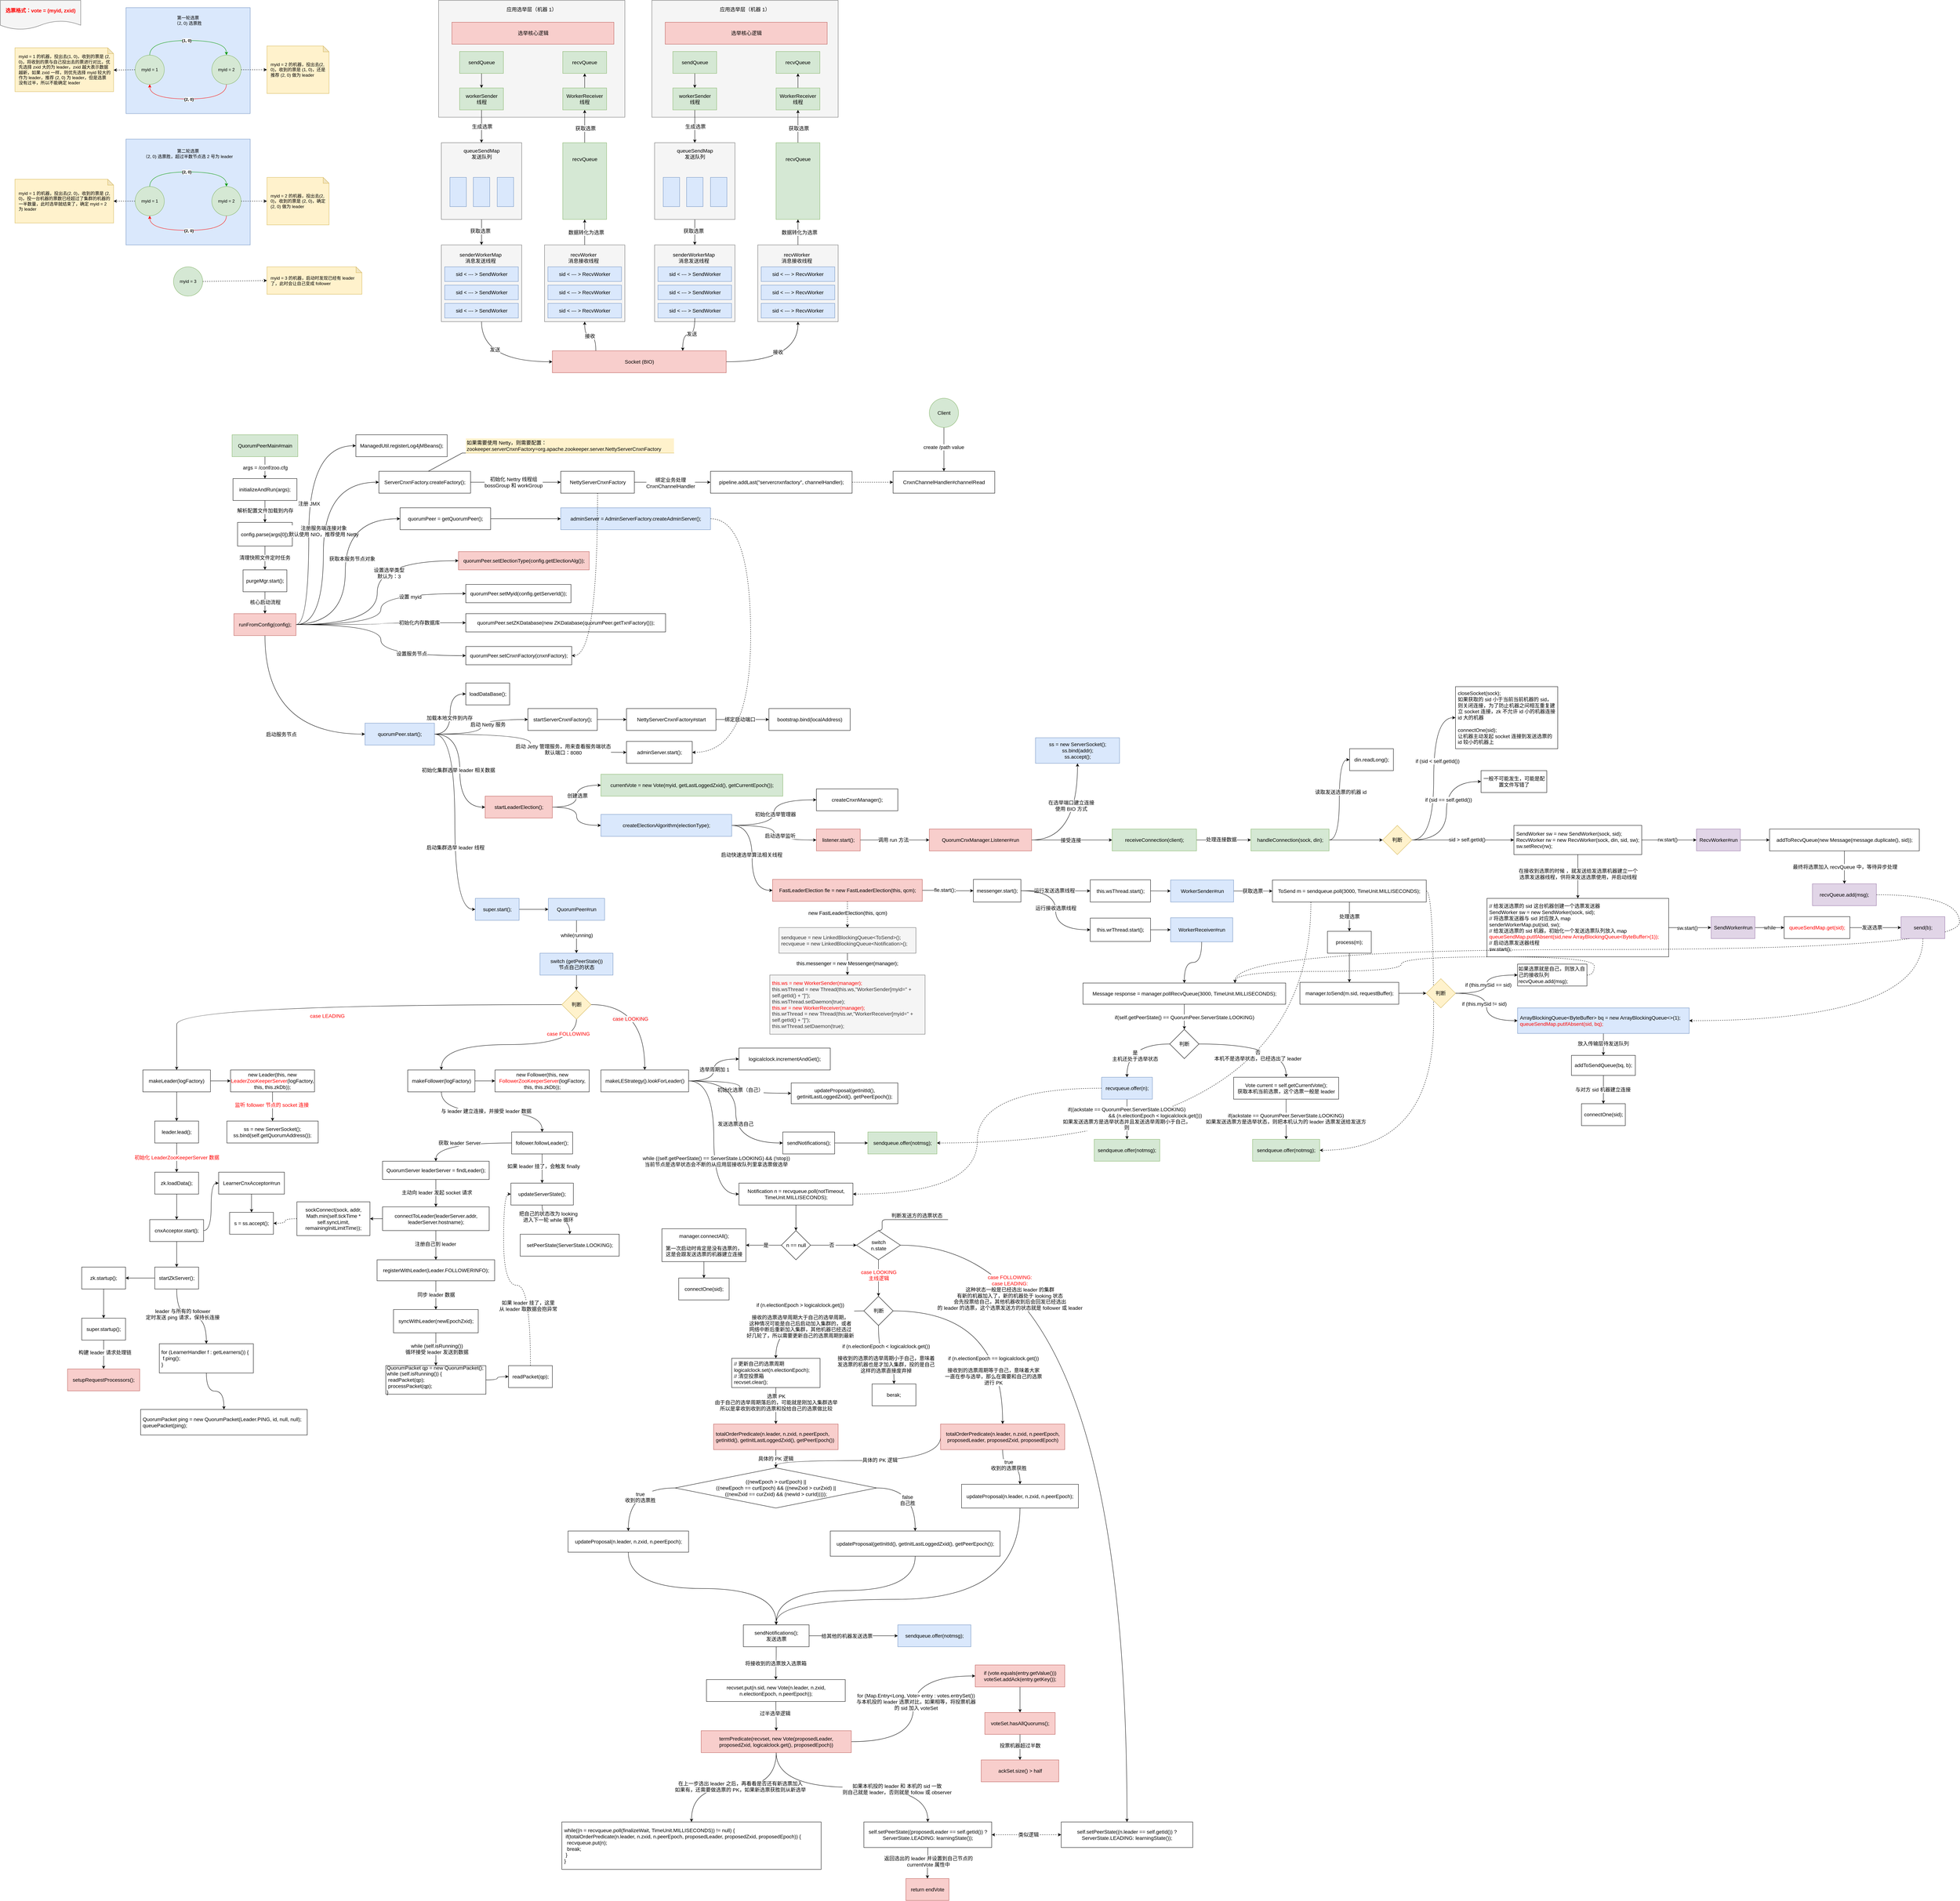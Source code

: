 <mxfile version="16.5.6" type="github">
  <diagram id="eeuKYtuncwknBs3eNNl9" name="Page-1">
    <mxGraphModel dx="2156" dy="1331" grid="1" gridSize="10" guides="1" tooltips="1" connect="1" arrows="1" fold="1" page="1" pageScale="1" pageWidth="827" pageHeight="1169" math="0" shadow="0">
      <root>
        <mxCell id="0" />
        <mxCell id="1" parent="0" />
        <mxCell id="-ZEZr_MwCLdf86qs8En4-5" value="" style="rounded=0;whiteSpace=wrap;html=1;fillColor=#dae8fc;strokeColor=#6c8ebf;" parent="1" vertex="1">
          <mxGeometry x="464" y="90" width="340" height="290" as="geometry" />
        </mxCell>
        <mxCell id="-ZEZr_MwCLdf86qs8En4-3" style="edgeStyle=orthogonalEdgeStyle;rounded=0;orthogonalLoop=1;jettySize=auto;html=1;exitX=0.5;exitY=0;exitDx=0;exitDy=0;entryX=0.5;entryY=0;entryDx=0;entryDy=0;curved=1;strokeColor=#009900;" parent="1" source="-ZEZr_MwCLdf86qs8En4-1" target="-ZEZr_MwCLdf86qs8En4-2" edge="1">
          <mxGeometry relative="1" as="geometry">
            <Array as="points">
              <mxPoint x="529" y="180" />
              <mxPoint x="739" y="180" />
            </Array>
          </mxGeometry>
        </mxCell>
        <mxCell id="-ZEZr_MwCLdf86qs8En4-7" value="&lt;b&gt;(1, 0)&lt;/b&gt;" style="edgeLabel;html=1;align=center;verticalAlign=middle;resizable=0;points=[];" parent="-ZEZr_MwCLdf86qs8En4-3" vertex="1" connectable="0">
          <mxGeometry x="-0.028" relative="1" as="geometry">
            <mxPoint as="offset" />
          </mxGeometry>
        </mxCell>
        <mxCell id="S4009wVQ3V9HcJUpgxrX-2" style="rounded=0;orthogonalLoop=1;jettySize=auto;html=1;exitX=0;exitY=0.5;exitDx=0;exitDy=0;entryX=1;entryY=0.508;entryDx=0;entryDy=0;entryPerimeter=0;dashed=1;" edge="1" parent="1" source="-ZEZr_MwCLdf86qs8En4-1" target="S4009wVQ3V9HcJUpgxrX-1">
          <mxGeometry relative="1" as="geometry" />
        </mxCell>
        <mxCell id="-ZEZr_MwCLdf86qs8En4-1" value="myid = 1" style="ellipse;whiteSpace=wrap;html=1;aspect=fixed;fillColor=#d5e8d4;strokeColor=#82b366;" parent="1" vertex="1">
          <mxGeometry x="489" y="220" width="80" height="80" as="geometry" />
        </mxCell>
        <mxCell id="-ZEZr_MwCLdf86qs8En4-4" style="edgeStyle=orthogonalEdgeStyle;curved=1;rounded=0;orthogonalLoop=1;jettySize=auto;html=1;exitX=0.5;exitY=1;exitDx=0;exitDy=0;entryX=0.5;entryY=1;entryDx=0;entryDy=0;strokeColor=#FF0000;" parent="1" source="-ZEZr_MwCLdf86qs8En4-2" target="-ZEZr_MwCLdf86qs8En4-1" edge="1">
          <mxGeometry relative="1" as="geometry">
            <Array as="points">
              <mxPoint x="739" y="340" />
              <mxPoint x="529" y="340" />
            </Array>
          </mxGeometry>
        </mxCell>
        <mxCell id="-ZEZr_MwCLdf86qs8En4-8" value="&lt;b&gt;(2, 0)&lt;/b&gt;" style="edgeLabel;html=1;align=center;verticalAlign=middle;resizable=0;points=[];" parent="-ZEZr_MwCLdf86qs8En4-4" vertex="1" connectable="0">
          <mxGeometry x="-0.014" y="1" relative="1" as="geometry">
            <mxPoint as="offset" />
          </mxGeometry>
        </mxCell>
        <mxCell id="S4009wVQ3V9HcJUpgxrX-6" style="edgeStyle=none;rounded=0;orthogonalLoop=1;jettySize=auto;html=1;exitX=1;exitY=0.5;exitDx=0;exitDy=0;dashed=1;" edge="1" parent="1" source="-ZEZr_MwCLdf86qs8En4-2" target="S4009wVQ3V9HcJUpgxrX-5">
          <mxGeometry relative="1" as="geometry" />
        </mxCell>
        <mxCell id="-ZEZr_MwCLdf86qs8En4-2" value="myid = 2" style="ellipse;whiteSpace=wrap;html=1;aspect=fixed;fillColor=#d5e8d4;strokeColor=#82b366;" parent="1" vertex="1">
          <mxGeometry x="699" y="220" width="80" height="80" as="geometry" />
        </mxCell>
        <mxCell id="-ZEZr_MwCLdf86qs8En4-6" value="第一轮选票&lt;br&gt;（2, 0) 选票胜" style="text;html=1;strokeColor=none;fillColor=none;align=center;verticalAlign=middle;whiteSpace=wrap;rounded=0;" parent="1" vertex="1">
          <mxGeometry x="576" y="110" width="116" height="30" as="geometry" />
        </mxCell>
        <mxCell id="S4009wVQ3V9HcJUpgxrX-1" value="myid = 1 的机器，投出去(1, 0)，收到的票是 (2, 0)，将收到的票与自己投出去的票进行对比，优先选择 zxid 大的为 leader，zxid 越大表示数据越新，如果 zxid 一样，则优先选择 myid 较大的作为 leader，推荐 (2, 0) 为 leader，但是选票没有过半，所以不能确定 leader" style="shape=note;whiteSpace=wrap;html=1;backgroundOutline=1;darkOpacity=0.05;size=16;perimeterSpacing=0;spacing=5;spacingTop=5;spacingLeft=5;spacingBottom=5;spacingRight=5;align=left;fillColor=#fff2cc;strokeColor=#d6b656;" vertex="1" parent="1">
          <mxGeometry x="160" y="200" width="270" height="120" as="geometry" />
        </mxCell>
        <mxCell id="S4009wVQ3V9HcJUpgxrX-5" value="myid = 2 的机器，投出去(2, 0)，收到的票是 (1, 0)，还是推荐 (2, 0) 做为 leader" style="shape=note;whiteSpace=wrap;html=1;backgroundOutline=1;darkOpacity=0.05;size=16;perimeterSpacing=0;spacing=5;spacingTop=5;spacingLeft=5;spacingBottom=5;spacingRight=5;align=left;fillColor=#fff2cc;strokeColor=#d6b656;" vertex="1" parent="1">
          <mxGeometry x="850" y="195" width="170" height="130" as="geometry" />
        </mxCell>
        <mxCell id="S4009wVQ3V9HcJUpgxrX-7" value="" style="rounded=0;whiteSpace=wrap;html=1;fillColor=#dae8fc;strokeColor=#6c8ebf;" vertex="1" parent="1">
          <mxGeometry x="464" y="450" width="340" height="290" as="geometry" />
        </mxCell>
        <mxCell id="S4009wVQ3V9HcJUpgxrX-8" style="edgeStyle=orthogonalEdgeStyle;rounded=0;orthogonalLoop=1;jettySize=auto;html=1;exitX=0.5;exitY=0;exitDx=0;exitDy=0;entryX=0.5;entryY=0;entryDx=0;entryDy=0;curved=1;strokeColor=#009900;" edge="1" parent="1" source="S4009wVQ3V9HcJUpgxrX-10" target="S4009wVQ3V9HcJUpgxrX-13">
          <mxGeometry relative="1" as="geometry">
            <Array as="points">
              <mxPoint x="529" y="540" />
              <mxPoint x="739" y="540" />
            </Array>
          </mxGeometry>
        </mxCell>
        <mxCell id="S4009wVQ3V9HcJUpgxrX-9" value="(2, 0)" style="edgeLabel;html=1;align=center;verticalAlign=middle;resizable=0;points=[];fontStyle=1" vertex="1" connectable="0" parent="S4009wVQ3V9HcJUpgxrX-8">
          <mxGeometry x="-0.028" relative="1" as="geometry">
            <mxPoint as="offset" />
          </mxGeometry>
        </mxCell>
        <mxCell id="S4009wVQ3V9HcJUpgxrX-16" style="edgeStyle=none;rounded=0;orthogonalLoop=1;jettySize=auto;html=1;exitX=0;exitY=0.5;exitDx=0;exitDy=0;entryX=1;entryY=0.5;entryDx=0;entryDy=0;entryPerimeter=0;dashed=1;" edge="1" parent="1" source="S4009wVQ3V9HcJUpgxrX-10" target="S4009wVQ3V9HcJUpgxrX-15">
          <mxGeometry relative="1" as="geometry" />
        </mxCell>
        <mxCell id="S4009wVQ3V9HcJUpgxrX-10" value="myid = 1" style="ellipse;whiteSpace=wrap;html=1;aspect=fixed;fillColor=#d5e8d4;strokeColor=#82b366;" vertex="1" parent="1">
          <mxGeometry x="489" y="580" width="80" height="80" as="geometry" />
        </mxCell>
        <mxCell id="S4009wVQ3V9HcJUpgxrX-11" style="edgeStyle=orthogonalEdgeStyle;curved=1;rounded=0;orthogonalLoop=1;jettySize=auto;html=1;exitX=0.5;exitY=1;exitDx=0;exitDy=0;entryX=0.5;entryY=1;entryDx=0;entryDy=0;strokeColor=#FF0000;" edge="1" parent="1" source="S4009wVQ3V9HcJUpgxrX-13" target="S4009wVQ3V9HcJUpgxrX-10">
          <mxGeometry relative="1" as="geometry">
            <Array as="points">
              <mxPoint x="739" y="700" />
              <mxPoint x="529" y="700" />
            </Array>
          </mxGeometry>
        </mxCell>
        <mxCell id="S4009wVQ3V9HcJUpgxrX-12" value="(2, 0)" style="edgeLabel;html=1;align=center;verticalAlign=middle;resizable=0;points=[];fontStyle=1" vertex="1" connectable="0" parent="S4009wVQ3V9HcJUpgxrX-11">
          <mxGeometry x="-0.014" y="1" relative="1" as="geometry">
            <mxPoint as="offset" />
          </mxGeometry>
        </mxCell>
        <mxCell id="S4009wVQ3V9HcJUpgxrX-18" style="edgeStyle=none;rounded=0;orthogonalLoop=1;jettySize=auto;html=1;exitX=1;exitY=0.5;exitDx=0;exitDy=0;entryX=0;entryY=0.5;entryDx=0;entryDy=0;entryPerimeter=0;dashed=1;strokeColor=#000000;" edge="1" parent="1" source="S4009wVQ3V9HcJUpgxrX-13" target="S4009wVQ3V9HcJUpgxrX-17">
          <mxGeometry relative="1" as="geometry" />
        </mxCell>
        <mxCell id="S4009wVQ3V9HcJUpgxrX-13" value="myid = 2" style="ellipse;whiteSpace=wrap;html=1;aspect=fixed;fillColor=#d5e8d4;strokeColor=#82b366;" vertex="1" parent="1">
          <mxGeometry x="699" y="580" width="80" height="80" as="geometry" />
        </mxCell>
        <mxCell id="S4009wVQ3V9HcJUpgxrX-14" value="第二轮选票&lt;br&gt;（2, 0) 选票胜，超过半数节点选 2 号为 leader" style="text;html=1;strokeColor=none;fillColor=none;align=center;verticalAlign=middle;whiteSpace=wrap;rounded=0;" vertex="1" parent="1">
          <mxGeometry x="502" y="470" width="264" height="40" as="geometry" />
        </mxCell>
        <mxCell id="S4009wVQ3V9HcJUpgxrX-15" value="myid = 1 的机器，投出去(2, 0)，收到的票是 (2, 0)，投一台机器的票数已经超过了集群的机器的一半数量，此时选举就结束了，确定 myid = 2 为 leader" style="shape=note;whiteSpace=wrap;html=1;backgroundOutline=1;darkOpacity=0.05;size=16;perimeterSpacing=0;spacing=5;spacingTop=5;spacingLeft=5;spacingBottom=5;spacingRight=5;align=left;fillColor=#fff2cc;strokeColor=#d6b656;" vertex="1" parent="1">
          <mxGeometry x="160" y="560" width="270" height="120" as="geometry" />
        </mxCell>
        <mxCell id="S4009wVQ3V9HcJUpgxrX-17" value="myid = 2 的机器，投出去(2, 0)，收到的票是 (2, 0)，确定 (2, 0) 做为 leader" style="shape=note;whiteSpace=wrap;html=1;backgroundOutline=1;darkOpacity=0.05;size=16;perimeterSpacing=0;spacing=5;spacingTop=5;spacingLeft=5;spacingBottom=5;spacingRight=5;align=left;fillColor=#fff2cc;strokeColor=#d6b656;" vertex="1" parent="1">
          <mxGeometry x="850" y="555" width="170" height="130" as="geometry" />
        </mxCell>
        <mxCell id="S4009wVQ3V9HcJUpgxrX-19" value="&lt;b&gt;&lt;font style=&quot;font-size: 14px&quot; color=&quot;#ff0000&quot;&gt;选票格式：vote = (myid, zxid)&lt;/font&gt;&lt;/b&gt;" style="shape=document;whiteSpace=wrap;html=1;boundedLbl=1;fillColor=#f5f5f5;strokeColor=#666666;fontColor=#333333;" vertex="1" parent="1">
          <mxGeometry x="120" y="70" width="220" height="80" as="geometry" />
        </mxCell>
        <mxCell id="S4009wVQ3V9HcJUpgxrX-22" style="edgeStyle=none;rounded=0;orthogonalLoop=1;jettySize=auto;html=1;exitX=1;exitY=0.5;exitDx=0;exitDy=0;entryX=0;entryY=0.5;entryDx=0;entryDy=0;entryPerimeter=0;dashed=1;fontSize=14;fontColor=#FF0000;strokeColor=#000000;" edge="1" parent="1" source="S4009wVQ3V9HcJUpgxrX-20" target="S4009wVQ3V9HcJUpgxrX-21">
          <mxGeometry relative="1" as="geometry" />
        </mxCell>
        <mxCell id="S4009wVQ3V9HcJUpgxrX-20" value="myid = 3" style="ellipse;whiteSpace=wrap;html=1;aspect=fixed;fillColor=#d5e8d4;strokeColor=#82b366;" vertex="1" parent="1">
          <mxGeometry x="594" y="800" width="80" height="80" as="geometry" />
        </mxCell>
        <mxCell id="S4009wVQ3V9HcJUpgxrX-21" value="myid = 3 的机器，启动时发现已经有 leader 了，此时会让自己变成 follower" style="shape=note;whiteSpace=wrap;html=1;backgroundOutline=1;darkOpacity=0.05;size=16;perimeterSpacing=0;spacing=5;spacingTop=5;spacingLeft=5;spacingBottom=5;spacingRight=5;align=left;fillColor=#fff2cc;strokeColor=#d6b656;" vertex="1" parent="1">
          <mxGeometry x="850" y="800" width="260" height="75" as="geometry" />
        </mxCell>
        <mxCell id="S4009wVQ3V9HcJUpgxrX-27" value="" style="edgeStyle=none;rounded=0;orthogonalLoop=1;jettySize=auto;html=1;fontFamily=Helvetica;fontSize=14;fontColor=default;strokeColor=#000000;" edge="1" parent="1" source="S4009wVQ3V9HcJUpgxrX-23" target="S4009wVQ3V9HcJUpgxrX-26">
          <mxGeometry relative="1" as="geometry" />
        </mxCell>
        <mxCell id="S4009wVQ3V9HcJUpgxrX-28" value="args = /conf/zoo.cfg" style="edgeLabel;html=1;align=center;verticalAlign=middle;resizable=0;points=[];fontSize=14;fontFamily=Helvetica;fontColor=default;" vertex="1" connectable="0" parent="S4009wVQ3V9HcJUpgxrX-27">
          <mxGeometry x="-0.312" y="-1" relative="1" as="geometry">
            <mxPoint x="1" y="9" as="offset" />
          </mxGeometry>
        </mxCell>
        <mxCell id="S4009wVQ3V9HcJUpgxrX-23" value="QuorumPeerMain#main" style="rounded=0;whiteSpace=wrap;html=1;fontSize=14;fillColor=#d5e8d4;strokeColor=#82b366;" vertex="1" parent="1">
          <mxGeometry x="754.5" y="1260" width="180" height="60" as="geometry" />
        </mxCell>
        <mxCell id="S4009wVQ3V9HcJUpgxrX-32" value="" style="edgeStyle=none;rounded=0;orthogonalLoop=1;jettySize=auto;html=1;fontFamily=Helvetica;fontSize=14;fontColor=default;strokeColor=#000000;" edge="1" parent="1" source="S4009wVQ3V9HcJUpgxrX-26" target="S4009wVQ3V9HcJUpgxrX-31">
          <mxGeometry relative="1" as="geometry" />
        </mxCell>
        <mxCell id="S4009wVQ3V9HcJUpgxrX-33" value="解析配置文件加载到内存" style="edgeLabel;html=1;align=center;verticalAlign=middle;resizable=0;points=[];fontSize=14;fontFamily=Helvetica;fontColor=default;" vertex="1" connectable="0" parent="S4009wVQ3V9HcJUpgxrX-32">
          <mxGeometry x="-0.067" relative="1" as="geometry">
            <mxPoint as="offset" />
          </mxGeometry>
        </mxCell>
        <mxCell id="S4009wVQ3V9HcJUpgxrX-26" value="initializeAndRun(args);" style="whiteSpace=wrap;html=1;fontSize=14;rounded=0;" vertex="1" parent="1">
          <mxGeometry x="757" y="1380" width="175" height="60" as="geometry" />
        </mxCell>
        <mxCell id="S4009wVQ3V9HcJUpgxrX-35" value="" style="edgeStyle=none;rounded=0;orthogonalLoop=1;jettySize=auto;html=1;fontFamily=Helvetica;fontSize=14;fontColor=default;strokeColor=#000000;" edge="1" parent="1" source="S4009wVQ3V9HcJUpgxrX-31" target="S4009wVQ3V9HcJUpgxrX-34">
          <mxGeometry relative="1" as="geometry" />
        </mxCell>
        <mxCell id="S4009wVQ3V9HcJUpgxrX-36" value="清理快照文件定时任务" style="edgeLabel;html=1;align=center;verticalAlign=middle;resizable=0;points=[];fontSize=14;fontFamily=Helvetica;fontColor=default;" vertex="1" connectable="0" parent="S4009wVQ3V9HcJUpgxrX-35">
          <mxGeometry x="-0.03" y="-1" relative="1" as="geometry">
            <mxPoint as="offset" />
          </mxGeometry>
        </mxCell>
        <mxCell id="S4009wVQ3V9HcJUpgxrX-31" value="config.parse(args[0]);" style="whiteSpace=wrap;html=1;fontSize=14;fillColor=rgb(255, 255, 255);strokeColor=rgb(0, 0, 0);fontColor=rgb(0, 0, 0);rounded=0;" vertex="1" parent="1">
          <mxGeometry x="769.5" y="1500" width="150" height="65" as="geometry" />
        </mxCell>
        <mxCell id="S4009wVQ3V9HcJUpgxrX-38" value="" style="edgeStyle=none;rounded=0;orthogonalLoop=1;jettySize=auto;html=1;fontFamily=Helvetica;fontSize=14;fontColor=default;strokeColor=#000000;" edge="1" parent="1" source="S4009wVQ3V9HcJUpgxrX-34" target="S4009wVQ3V9HcJUpgxrX-37">
          <mxGeometry relative="1" as="geometry" />
        </mxCell>
        <mxCell id="S4009wVQ3V9HcJUpgxrX-39" value="核心启动流程" style="edgeLabel;html=1;align=center;verticalAlign=middle;resizable=0;points=[];fontSize=14;fontFamily=Helvetica;fontColor=default;" vertex="1" connectable="0" parent="S4009wVQ3V9HcJUpgxrX-38">
          <mxGeometry x="-0.04" relative="1" as="geometry">
            <mxPoint as="offset" />
          </mxGeometry>
        </mxCell>
        <mxCell id="S4009wVQ3V9HcJUpgxrX-34" value="purgeMgr.start();" style="whiteSpace=wrap;html=1;fontSize=14;fillColor=rgb(255, 255, 255);strokeColor=rgb(0, 0, 0);fontColor=rgb(0, 0, 0);rounded=0;" vertex="1" parent="1">
          <mxGeometry x="784.5" y="1630" width="120" height="60" as="geometry" />
        </mxCell>
        <mxCell id="S4009wVQ3V9HcJUpgxrX-41" value="" style="edgeStyle=orthogonalEdgeStyle;rounded=0;orthogonalLoop=1;jettySize=auto;html=1;fontFamily=Helvetica;fontSize=14;fontColor=default;strokeColor=#000000;curved=1;entryX=0;entryY=0.5;entryDx=0;entryDy=0;" edge="1" parent="1" source="S4009wVQ3V9HcJUpgxrX-37" target="S4009wVQ3V9HcJUpgxrX-40">
          <mxGeometry relative="1" as="geometry">
            <Array as="points">
              <mxPoint x="964.5" y="1780" />
              <mxPoint x="964.5" y="1290" />
            </Array>
          </mxGeometry>
        </mxCell>
        <mxCell id="S4009wVQ3V9HcJUpgxrX-42" value="注册 JMX" style="edgeLabel;html=1;align=center;verticalAlign=middle;resizable=0;points=[];fontSize=14;fontFamily=Helvetica;fontColor=default;" vertex="1" connectable="0" parent="S4009wVQ3V9HcJUpgxrX-41">
          <mxGeometry x="0.12" y="1" relative="1" as="geometry">
            <mxPoint x="1" as="offset" />
          </mxGeometry>
        </mxCell>
        <mxCell id="S4009wVQ3V9HcJUpgxrX-44" value="" style="edgeStyle=orthogonalEdgeStyle;curved=1;rounded=0;orthogonalLoop=1;jettySize=auto;html=1;fontFamily=Helvetica;fontSize=14;fontColor=default;strokeColor=#000000;entryX=0;entryY=0.5;entryDx=0;entryDy=0;" edge="1" parent="1" source="S4009wVQ3V9HcJUpgxrX-37" target="S4009wVQ3V9HcJUpgxrX-43">
          <mxGeometry relative="1" as="geometry">
            <Array as="points">
              <mxPoint x="1004.5" y="1780" />
              <mxPoint x="1004.5" y="1390" />
            </Array>
          </mxGeometry>
        </mxCell>
        <mxCell id="S4009wVQ3V9HcJUpgxrX-45" value="注册服务端连接对象&lt;br&gt;默认使用 NIO，推荐使用 Netty" style="edgeLabel;html=1;align=center;verticalAlign=middle;resizable=0;points=[];fontSize=14;fontFamily=Helvetica;fontColor=default;" vertex="1" connectable="0" parent="S4009wVQ3V9HcJUpgxrX-44">
          <mxGeometry x="0.078" y="1" relative="1" as="geometry">
            <mxPoint x="1" y="1" as="offset" />
          </mxGeometry>
        </mxCell>
        <mxCell id="S4009wVQ3V9HcJUpgxrX-61" value="" style="edgeStyle=orthogonalEdgeStyle;rounded=0;orthogonalLoop=1;jettySize=auto;html=1;fontFamily=Helvetica;fontSize=14;fontColor=default;strokeColor=#000000;exitX=1;exitY=0.5;exitDx=0;exitDy=0;curved=1;entryX=0;entryY=0.5;entryDx=0;entryDy=0;" edge="1" parent="1" target="S4009wVQ3V9HcJUpgxrX-60">
          <mxGeometry relative="1" as="geometry">
            <mxPoint x="919.5" y="1780" as="sourcePoint" />
            <mxPoint x="1204.5" y="1490" as="targetPoint" />
            <Array as="points">
              <mxPoint x="1064.5" y="1780" />
              <mxPoint x="1064.5" y="1490" />
            </Array>
          </mxGeometry>
        </mxCell>
        <mxCell id="S4009wVQ3V9HcJUpgxrX-62" value="获取本服务节点对象" style="edgeLabel;html=1;align=center;verticalAlign=middle;resizable=0;points=[];fontSize=14;fontFamily=Helvetica;fontColor=default;" vertex="1" connectable="0" parent="S4009wVQ3V9HcJUpgxrX-61">
          <mxGeometry x="0.67" y="-27" relative="1" as="geometry">
            <mxPoint x="-35" y="83" as="offset" />
          </mxGeometry>
        </mxCell>
        <mxCell id="S4009wVQ3V9HcJUpgxrX-78" value="" style="edgeStyle=orthogonalEdgeStyle;curved=1;rounded=0;orthogonalLoop=1;jettySize=auto;html=1;fontFamily=Helvetica;fontSize=14;fontColor=default;strokeColor=#000000;entryX=0;entryY=0.5;entryDx=0;entryDy=0;exitX=0.5;exitY=1;exitDx=0;exitDy=0;" edge="1" parent="1" source="S4009wVQ3V9HcJUpgxrX-37" target="S4009wVQ3V9HcJUpgxrX-77">
          <mxGeometry relative="1" as="geometry" />
        </mxCell>
        <mxCell id="S4009wVQ3V9HcJUpgxrX-79" value="启动服务节点" style="edgeLabel;html=1;align=center;verticalAlign=middle;resizable=0;points=[];fontSize=14;fontFamily=Helvetica;fontColor=default;" vertex="1" connectable="0" parent="S4009wVQ3V9HcJUpgxrX-78">
          <mxGeometry x="0.154" y="-3" relative="1" as="geometry">
            <mxPoint y="-2" as="offset" />
          </mxGeometry>
        </mxCell>
        <mxCell id="S4009wVQ3V9HcJUpgxrX-93" style="edgeStyle=orthogonalEdgeStyle;curved=1;rounded=0;orthogonalLoop=1;jettySize=auto;html=1;exitX=1;exitY=0.5;exitDx=0;exitDy=0;entryX=0;entryY=0.5;entryDx=0;entryDy=0;fontFamily=Helvetica;fontSize=14;fontColor=default;strokeColor=#000000;" edge="1" parent="1" source="S4009wVQ3V9HcJUpgxrX-37" target="S4009wVQ3V9HcJUpgxrX-67">
          <mxGeometry relative="1" as="geometry" />
        </mxCell>
        <mxCell id="S4009wVQ3V9HcJUpgxrX-96" value="设置 myid" style="edgeLabel;html=1;align=center;verticalAlign=middle;resizable=0;points=[];fontSize=14;fontFamily=Helvetica;fontColor=default;" vertex="1" connectable="0" parent="S4009wVQ3V9HcJUpgxrX-93">
          <mxGeometry x="0.445" y="-9" relative="1" as="geometry">
            <mxPoint as="offset" />
          </mxGeometry>
        </mxCell>
        <mxCell id="S4009wVQ3V9HcJUpgxrX-94" style="edgeStyle=orthogonalEdgeStyle;curved=1;rounded=0;orthogonalLoop=1;jettySize=auto;html=1;exitX=1;exitY=0.5;exitDx=0;exitDy=0;entryX=0;entryY=0.5;entryDx=0;entryDy=0;fontFamily=Helvetica;fontSize=14;fontColor=default;strokeColor=#000000;" edge="1" parent="1" source="S4009wVQ3V9HcJUpgxrX-37" target="S4009wVQ3V9HcJUpgxrX-71">
          <mxGeometry relative="1" as="geometry" />
        </mxCell>
        <mxCell id="S4009wVQ3V9HcJUpgxrX-97" value="初始化内存数据库" style="edgeLabel;html=1;align=center;verticalAlign=middle;resizable=0;points=[];fontSize=14;fontFamily=Helvetica;fontColor=default;" vertex="1" connectable="0" parent="S4009wVQ3V9HcJUpgxrX-94">
          <mxGeometry x="0.456" relative="1" as="geometry">
            <mxPoint as="offset" />
          </mxGeometry>
        </mxCell>
        <mxCell id="S4009wVQ3V9HcJUpgxrX-95" style="edgeStyle=orthogonalEdgeStyle;curved=1;rounded=0;orthogonalLoop=1;jettySize=auto;html=1;exitX=1;exitY=0.5;exitDx=0;exitDy=0;entryX=0;entryY=0.5;entryDx=0;entryDy=0;fontFamily=Helvetica;fontSize=14;fontColor=default;strokeColor=#000000;" edge="1" parent="1" source="S4009wVQ3V9HcJUpgxrX-37" target="S4009wVQ3V9HcJUpgxrX-74">
          <mxGeometry relative="1" as="geometry" />
        </mxCell>
        <mxCell id="S4009wVQ3V9HcJUpgxrX-98" value="设置服务节点" style="edgeLabel;html=1;align=center;verticalAlign=middle;resizable=0;points=[];fontSize=14;fontFamily=Helvetica;fontColor=default;" vertex="1" connectable="0" parent="S4009wVQ3V9HcJUpgxrX-95">
          <mxGeometry x="0.458" y="5" relative="1" as="geometry">
            <mxPoint as="offset" />
          </mxGeometry>
        </mxCell>
        <mxCell id="S4009wVQ3V9HcJUpgxrX-37" value="runFromConfig(config);" style="whiteSpace=wrap;html=1;fontSize=14;fillColor=#f8cecc;strokeColor=#b85450;rounded=0;" vertex="1" parent="1">
          <mxGeometry x="759.5" y="1750" width="170" height="60" as="geometry" />
        </mxCell>
        <mxCell id="S4009wVQ3V9HcJUpgxrX-40" value="ManagedUtil.registerLog4jMBeans();" style="whiteSpace=wrap;html=1;fontSize=14;rounded=0;" vertex="1" parent="1">
          <mxGeometry x="1093.5" y="1260" width="250" height="60" as="geometry" />
        </mxCell>
        <mxCell id="S4009wVQ3V9HcJUpgxrX-47" value="" style="edgeStyle=orthogonalEdgeStyle;curved=1;rounded=0;orthogonalLoop=1;jettySize=auto;html=1;fontFamily=Helvetica;fontSize=14;fontColor=default;strokeColor=#000000;" edge="1" parent="1" source="S4009wVQ3V9HcJUpgxrX-43" target="S4009wVQ3V9HcJUpgxrX-46">
          <mxGeometry relative="1" as="geometry" />
        </mxCell>
        <mxCell id="S4009wVQ3V9HcJUpgxrX-51" value="初始化 Nettry 线程组&lt;br&gt;bossGroup 和 workGroup" style="edgeLabel;html=1;align=center;verticalAlign=middle;resizable=0;points=[];fontSize=14;fontFamily=Helvetica;fontColor=default;" vertex="1" connectable="0" parent="S4009wVQ3V9HcJUpgxrX-47">
          <mxGeometry x="-0.216" relative="1" as="geometry">
            <mxPoint x="20" as="offset" />
          </mxGeometry>
        </mxCell>
        <mxCell id="S4009wVQ3V9HcJUpgxrX-43" value="ServerCnxnFactory.createFactory();" style="whiteSpace=wrap;html=1;fontSize=14;rounded=0;" vertex="1" parent="1">
          <mxGeometry x="1156.5" y="1360" width="251" height="60" as="geometry" />
        </mxCell>
        <mxCell id="S4009wVQ3V9HcJUpgxrX-53" value="" style="edgeStyle=entityRelationEdgeStyle;rounded=0;orthogonalLoop=1;jettySize=auto;html=1;fontFamily=Helvetica;fontSize=14;fontColor=default;strokeColor=#000000;" edge="1" parent="1" source="S4009wVQ3V9HcJUpgxrX-46" target="S4009wVQ3V9HcJUpgxrX-52">
          <mxGeometry relative="1" as="geometry" />
        </mxCell>
        <mxCell id="S4009wVQ3V9HcJUpgxrX-54" value="绑定业务处理&lt;br&gt;CnxnChannelHandler" style="edgeLabel;html=1;align=center;verticalAlign=middle;resizable=0;points=[];fontSize=14;fontFamily=Helvetica;fontColor=default;" vertex="1" connectable="0" parent="S4009wVQ3V9HcJUpgxrX-53">
          <mxGeometry x="-0.064" y="-1" relative="1" as="geometry">
            <mxPoint x="1" y="1" as="offset" />
          </mxGeometry>
        </mxCell>
        <mxCell id="S4009wVQ3V9HcJUpgxrX-46" value="&lt;span style=&quot;text-align: left&quot;&gt;NettyServerCnxnFactory&lt;/span&gt;" style="whiteSpace=wrap;html=1;fontSize=14;fillColor=rgb(255, 255, 255);strokeColor=rgb(0, 0, 0);fontColor=rgb(0, 0, 0);rounded=0;" vertex="1" parent="1">
          <mxGeometry x="1654.5" y="1360" width="201.5" height="60" as="geometry" />
        </mxCell>
        <mxCell id="S4009wVQ3V9HcJUpgxrX-49" value="如果需要使用 Netty，则需要配置：&amp;nbsp;&lt;br&gt;zookeeper.serverCnxnFactory=org.apache.zookeeper.server.NettyServerCnxnFactory" style="whiteSpace=wrap;html=1;shape=partialRectangle;top=0;left=0;bottom=1;right=0;points=[[0,1],[1,1]];fillColor=#fff2cc;align=left;verticalAlign=bottom;routingCenterY=0.5;snapToPoint=1;recursiveResize=0;autosize=1;treeFolding=1;treeMoving=1;newEdgeStyle={&quot;edgeStyle&quot;:&quot;entityRelationEdgeStyle&quot;,&quot;startArrow&quot;:&quot;none&quot;,&quot;endArrow&quot;:&quot;none&quot;,&quot;segment&quot;:10,&quot;curved&quot;:1};rounded=0;fontFamily=Helvetica;fontSize=14;strokeColor=#d6b656;" vertex="1" parent="1">
          <mxGeometry x="1394.5" y="1270" width="570" height="40" as="geometry" />
        </mxCell>
        <mxCell id="S4009wVQ3V9HcJUpgxrX-50" value="" style="edgeStyle=entityRelationEdgeStyle;startArrow=none;endArrow=none;segment=10;rounded=0;fontColor=#000000;fontFamily=Helvetica;fontSize=14;strokeColor=#000000;exitX=0.5;exitY=0;exitDx=0;exitDy=0;" edge="1" target="S4009wVQ3V9HcJUpgxrX-49" parent="1" source="S4009wVQ3V9HcJUpgxrX-43">
          <mxGeometry relative="1" as="geometry">
            <mxPoint x="1270.75" y="1350" as="sourcePoint" />
          </mxGeometry>
        </mxCell>
        <mxCell id="S4009wVQ3V9HcJUpgxrX-56" value="" style="edgeStyle=entityRelationEdgeStyle;rounded=0;orthogonalLoop=1;jettySize=auto;html=1;fontFamily=Helvetica;fontSize=14;fontColor=default;strokeColor=#000000;dashed=1;" edge="1" parent="1" source="S4009wVQ3V9HcJUpgxrX-52" target="S4009wVQ3V9HcJUpgxrX-55">
          <mxGeometry relative="1" as="geometry" />
        </mxCell>
        <mxCell id="S4009wVQ3V9HcJUpgxrX-52" value="pipeline.addLast(&quot;servercnxnfactory&quot;, channelHandler);" style="whiteSpace=wrap;html=1;fontSize=14;fillColor=rgb(255, 255, 255);strokeColor=rgb(0, 0, 0);fontColor=rgb(0, 0, 0);rounded=0;" vertex="1" parent="1">
          <mxGeometry x="2064.5" y="1360" width="387.75" height="60" as="geometry" />
        </mxCell>
        <mxCell id="S4009wVQ3V9HcJUpgxrX-55" value="CnxnChannelHandler#channelRead" style="whiteSpace=wrap;html=1;fontSize=14;fillColor=rgb(255, 255, 255);strokeColor=rgb(0, 0, 0);fontColor=rgb(0, 0, 0);rounded=0;" vertex="1" parent="1">
          <mxGeometry x="2564.5" y="1360" width="278.38" height="60" as="geometry" />
        </mxCell>
        <mxCell id="S4009wVQ3V9HcJUpgxrX-58" style="rounded=0;orthogonalLoop=1;jettySize=auto;html=1;exitX=0.5;exitY=1;exitDx=0;exitDy=0;entryX=0.5;entryY=0;entryDx=0;entryDy=0;fontFamily=Helvetica;fontSize=14;fontColor=default;strokeColor=#000000;" edge="1" parent="1" source="S4009wVQ3V9HcJUpgxrX-57" target="S4009wVQ3V9HcJUpgxrX-55">
          <mxGeometry relative="1" as="geometry" />
        </mxCell>
        <mxCell id="S4009wVQ3V9HcJUpgxrX-59" value="create /path value" style="edgeLabel;html=1;align=center;verticalAlign=middle;resizable=0;points=[];fontSize=14;fontFamily=Helvetica;fontColor=default;" vertex="1" connectable="0" parent="S4009wVQ3V9HcJUpgxrX-58">
          <mxGeometry x="-0.1" y="-1" relative="1" as="geometry">
            <mxPoint as="offset" />
          </mxGeometry>
        </mxCell>
        <mxCell id="S4009wVQ3V9HcJUpgxrX-57" value="Client" style="ellipse;whiteSpace=wrap;html=1;aspect=fixed;rounded=0;fontFamily=Helvetica;fontSize=14;strokeColor=#82b366;fillColor=#d5e8d4;" vertex="1" parent="1">
          <mxGeometry x="2663.69" y="1160" width="80" height="80" as="geometry" />
        </mxCell>
        <mxCell id="S4009wVQ3V9HcJUpgxrX-66" value="" style="edgeStyle=orthogonalEdgeStyle;curved=1;rounded=0;orthogonalLoop=1;jettySize=auto;html=1;fontFamily=Helvetica;fontSize=14;fontColor=default;strokeColor=#000000;exitX=1;exitY=0.5;exitDx=0;exitDy=0;entryX=0;entryY=0.5;entryDx=0;entryDy=0;" edge="1" parent="1" source="S4009wVQ3V9HcJUpgxrX-37" target="S4009wVQ3V9HcJUpgxrX-65">
          <mxGeometry relative="1" as="geometry" />
        </mxCell>
        <mxCell id="S4009wVQ3V9HcJUpgxrX-69" value="设置选举类型&lt;br&gt;默认为：3" style="edgeLabel;html=1;align=center;verticalAlign=middle;resizable=0;points=[];fontSize=14;fontFamily=Helvetica;fontColor=default;" vertex="1" connectable="0" parent="S4009wVQ3V9HcJUpgxrX-66">
          <mxGeometry x="0.172" relative="1" as="geometry">
            <mxPoint x="32" as="offset" />
          </mxGeometry>
        </mxCell>
        <mxCell id="S4009wVQ3V9HcJUpgxrX-92" value="" style="edgeStyle=orthogonalEdgeStyle;curved=1;rounded=0;orthogonalLoop=1;jettySize=auto;html=1;fontFamily=Helvetica;fontSize=14;fontColor=default;strokeColor=#000000;" edge="1" parent="1" source="S4009wVQ3V9HcJUpgxrX-60" target="S4009wVQ3V9HcJUpgxrX-91">
          <mxGeometry relative="1" as="geometry" />
        </mxCell>
        <mxCell id="S4009wVQ3V9HcJUpgxrX-60" value="quorumPeer = getQuorumPeer();" style="whiteSpace=wrap;html=1;fontSize=14;rounded=0;" vertex="1" parent="1">
          <mxGeometry x="1214.5" y="1460" width="248" height="60" as="geometry" />
        </mxCell>
        <mxCell id="S4009wVQ3V9HcJUpgxrX-65" value="&lt;div&gt;quorumPeer.setElectionType(config.getElectionAlg());&lt;/div&gt;" style="whiteSpace=wrap;html=1;fontSize=14;fillColor=#f8cecc;strokeColor=#b85450;rounded=0;" vertex="1" parent="1">
          <mxGeometry x="1374.5" y="1580" width="358" height="50" as="geometry" />
        </mxCell>
        <mxCell id="S4009wVQ3V9HcJUpgxrX-67" value="&lt;span&gt;quorumPeer.setMyid(config.getServerId());&lt;/span&gt;" style="whiteSpace=wrap;html=1;fontSize=14;fillColor=rgb(255, 255, 255);strokeColor=rgb(0, 0, 0);fontColor=rgb(0, 0, 0);rounded=0;" vertex="1" parent="1">
          <mxGeometry x="1394.5" y="1670" width="288" height="50" as="geometry" />
        </mxCell>
        <mxCell id="S4009wVQ3V9HcJUpgxrX-71" value="quorumPeer.setZKDatabase(new ZKDatabase(quorumPeer.getTxnFactory()));" style="whiteSpace=wrap;html=1;fontSize=14;fillColor=rgb(255, 255, 255);strokeColor=rgb(0, 0, 0);fontColor=rgb(0, 0, 0);rounded=0;" vertex="1" parent="1">
          <mxGeometry x="1394.5" y="1750" width="547" height="50" as="geometry" />
        </mxCell>
        <mxCell id="S4009wVQ3V9HcJUpgxrX-74" value="quorumPeer.setCnxnFactory(cnxnFactory);" style="whiteSpace=wrap;html=1;fontSize=14;fillColor=rgb(255, 255, 255);strokeColor=rgb(0, 0, 0);fontColor=rgb(0, 0, 0);rounded=0;" vertex="1" parent="1">
          <mxGeometry x="1394.5" y="1840" width="290" height="50" as="geometry" />
        </mxCell>
        <mxCell id="S4009wVQ3V9HcJUpgxrX-81" value="" style="edgeStyle=orthogonalEdgeStyle;curved=1;rounded=0;orthogonalLoop=1;jettySize=auto;html=1;fontFamily=Helvetica;fontSize=14;fontColor=default;strokeColor=#000000;entryX=0;entryY=0.5;entryDx=0;entryDy=0;" edge="1" parent="1" source="S4009wVQ3V9HcJUpgxrX-77" target="S4009wVQ3V9HcJUpgxrX-80">
          <mxGeometry relative="1" as="geometry" />
        </mxCell>
        <mxCell id="S4009wVQ3V9HcJUpgxrX-82" value="加载本地文件到内存" style="edgeLabel;html=1;align=center;verticalAlign=middle;resizable=0;points=[];fontSize=14;fontFamily=Helvetica;fontColor=default;" vertex="1" connectable="0" parent="S4009wVQ3V9HcJUpgxrX-81">
          <mxGeometry x="-0.096" y="2" relative="1" as="geometry">
            <mxPoint y="1" as="offset" />
          </mxGeometry>
        </mxCell>
        <mxCell id="S4009wVQ3V9HcJUpgxrX-99" style="edgeStyle=orthogonalEdgeStyle;curved=1;rounded=0;orthogonalLoop=1;jettySize=auto;html=1;exitX=1;exitY=0.5;exitDx=0;exitDy=0;entryX=0;entryY=0.5;entryDx=0;entryDy=0;fontFamily=Helvetica;fontSize=14;fontColor=default;strokeColor=#000000;" edge="1" parent="1" source="S4009wVQ3V9HcJUpgxrX-77" target="S4009wVQ3V9HcJUpgxrX-83">
          <mxGeometry relative="1" as="geometry" />
        </mxCell>
        <mxCell id="S4009wVQ3V9HcJUpgxrX-100" value="启动 Netty 服务" style="edgeLabel;html=1;align=center;verticalAlign=middle;resizable=0;points=[];fontSize=14;fontFamily=Helvetica;fontColor=default;" vertex="1" connectable="0" parent="S4009wVQ3V9HcJUpgxrX-99">
          <mxGeometry x="0.043" y="-3" relative="1" as="geometry">
            <mxPoint x="15" as="offset" />
          </mxGeometry>
        </mxCell>
        <mxCell id="S4009wVQ3V9HcJUpgxrX-103" value="" style="edgeStyle=orthogonalEdgeStyle;curved=1;rounded=0;orthogonalLoop=1;jettySize=auto;html=1;fontFamily=Helvetica;fontSize=14;fontColor=default;strokeColor=#000000;entryX=0;entryY=0.5;entryDx=0;entryDy=0;" edge="1" parent="1" source="S4009wVQ3V9HcJUpgxrX-77" target="S4009wVQ3V9HcJUpgxrX-102">
          <mxGeometry relative="1" as="geometry" />
        </mxCell>
        <mxCell id="S4009wVQ3V9HcJUpgxrX-104" value="启动 Jetty 管理服务，用来查看服务端状态&lt;br&gt;默认端口：8080" style="edgeLabel;html=1;align=center;verticalAlign=middle;resizable=0;points=[];fontSize=14;fontFamily=Helvetica;fontColor=default;" vertex="1" connectable="0" parent="S4009wVQ3V9HcJUpgxrX-103">
          <mxGeometry x="0.398" y="8" relative="1" as="geometry">
            <mxPoint as="offset" />
          </mxGeometry>
        </mxCell>
        <mxCell id="S4009wVQ3V9HcJUpgxrX-109" value="" style="edgeStyle=orthogonalEdgeStyle;curved=1;rounded=0;orthogonalLoop=1;jettySize=auto;html=1;fontFamily=Helvetica;fontSize=14;fontColor=default;strokeColor=#000000;entryX=0;entryY=0.5;entryDx=0;entryDy=0;" edge="1" parent="1" source="S4009wVQ3V9HcJUpgxrX-77" target="S4009wVQ3V9HcJUpgxrX-108">
          <mxGeometry relative="1" as="geometry" />
        </mxCell>
        <mxCell id="S4009wVQ3V9HcJUpgxrX-110" value="初始化集群选举 leader 相关数据" style="edgeLabel;html=1;align=center;verticalAlign=middle;resizable=0;points=[];fontSize=14;fontFamily=Helvetica;fontColor=default;" vertex="1" connectable="0" parent="S4009wVQ3V9HcJUpgxrX-109">
          <mxGeometry x="-0.006" y="-4" relative="1" as="geometry">
            <mxPoint as="offset" />
          </mxGeometry>
        </mxCell>
        <mxCell id="S4009wVQ3V9HcJUpgxrX-235" value="" style="edgeStyle=orthogonalEdgeStyle;curved=1;rounded=0;orthogonalLoop=1;jettySize=auto;html=1;fontFamily=Helvetica;fontSize=14;fontColor=#000000;strokeColor=#000000;entryX=0;entryY=0.5;entryDx=0;entryDy=0;" edge="1" parent="1" source="S4009wVQ3V9HcJUpgxrX-77" target="S4009wVQ3V9HcJUpgxrX-234">
          <mxGeometry relative="1" as="geometry" />
        </mxCell>
        <mxCell id="S4009wVQ3V9HcJUpgxrX-236" value="启动集群选举 leader 线程" style="edgeLabel;html=1;align=center;verticalAlign=middle;resizable=0;points=[];fontSize=14;fontFamily=Helvetica;fontColor=#000000;" vertex="1" connectable="0" parent="S4009wVQ3V9HcJUpgxrX-235">
          <mxGeometry x="0.238" y="1" relative="1" as="geometry">
            <mxPoint as="offset" />
          </mxGeometry>
        </mxCell>
        <mxCell id="S4009wVQ3V9HcJUpgxrX-77" value="quorumPeer.start();" style="whiteSpace=wrap;html=1;fontSize=14;fillColor=#dae8fc;strokeColor=#6c8ebf;rounded=0;" vertex="1" parent="1">
          <mxGeometry x="1118.5" y="2050" width="190" height="60" as="geometry" />
        </mxCell>
        <mxCell id="S4009wVQ3V9HcJUpgxrX-80" value="loadDataBase();" style="whiteSpace=wrap;html=1;fontSize=14;rounded=0;" vertex="1" parent="1">
          <mxGeometry x="1394.5" y="1940" width="120" height="60" as="geometry" />
        </mxCell>
        <mxCell id="S4009wVQ3V9HcJUpgxrX-88" value="" style="edgeStyle=orthogonalEdgeStyle;curved=1;rounded=0;orthogonalLoop=1;jettySize=auto;html=1;fontFamily=Helvetica;fontSize=14;fontColor=default;strokeColor=#000000;" edge="1" parent="1" source="S4009wVQ3V9HcJUpgxrX-83" target="S4009wVQ3V9HcJUpgxrX-87">
          <mxGeometry relative="1" as="geometry" />
        </mxCell>
        <mxCell id="S4009wVQ3V9HcJUpgxrX-83" value="startServerCnxnFactory();" style="whiteSpace=wrap;html=1;fontSize=14;rounded=0;" vertex="1" parent="1">
          <mxGeometry x="1564.5" y="2010" width="190" height="60" as="geometry" />
        </mxCell>
        <mxCell id="S4009wVQ3V9HcJUpgxrX-90" value="" style="edgeStyle=orthogonalEdgeStyle;curved=1;rounded=0;orthogonalLoop=1;jettySize=auto;html=1;fontFamily=Helvetica;fontSize=14;fontColor=default;strokeColor=#000000;" edge="1" parent="1" source="S4009wVQ3V9HcJUpgxrX-87" target="S4009wVQ3V9HcJUpgxrX-89">
          <mxGeometry relative="1" as="geometry" />
        </mxCell>
        <mxCell id="S4009wVQ3V9HcJUpgxrX-101" value="绑定启动端口" style="edgeLabel;html=1;align=center;verticalAlign=middle;resizable=0;points=[];fontSize=14;fontFamily=Helvetica;fontColor=default;" vertex="1" connectable="0" parent="S4009wVQ3V9HcJUpgxrX-90">
          <mxGeometry x="-0.336" y="-2" relative="1" as="geometry">
            <mxPoint x="17" y="-2" as="offset" />
          </mxGeometry>
        </mxCell>
        <mxCell id="S4009wVQ3V9HcJUpgxrX-87" value="NettyServerCnxnFactory#start" style="whiteSpace=wrap;html=1;fontSize=14;fillColor=rgb(255, 255, 255);strokeColor=rgb(0, 0, 0);fontColor=rgb(0, 0, 0);rounded=0;" vertex="1" parent="1">
          <mxGeometry x="1834.5" y="2010" width="245" height="60" as="geometry" />
        </mxCell>
        <mxCell id="S4009wVQ3V9HcJUpgxrX-89" value="bootstrap.bind(localAddress)" style="whiteSpace=wrap;html=1;fontSize=14;fillColor=rgb(255, 255, 255);strokeColor=rgb(0, 0, 0);fontColor=rgb(0, 0, 0);rounded=0;" vertex="1" parent="1">
          <mxGeometry x="2224.5" y="2010" width="222.5" height="60" as="geometry" />
        </mxCell>
        <mxCell id="S4009wVQ3V9HcJUpgxrX-107" style="edgeStyle=orthogonalEdgeStyle;curved=1;rounded=0;orthogonalLoop=1;jettySize=auto;html=1;exitX=1;exitY=0.5;exitDx=0;exitDy=0;entryX=1;entryY=0.5;entryDx=0;entryDy=0;dashed=1;fontFamily=Helvetica;fontSize=14;fontColor=default;strokeColor=#000000;" edge="1" parent="1" source="S4009wVQ3V9HcJUpgxrX-91" target="S4009wVQ3V9HcJUpgxrX-102">
          <mxGeometry relative="1" as="geometry">
            <Array as="points">
              <mxPoint x="2174.5" y="1490" />
              <mxPoint x="2174.5" y="2130" />
            </Array>
          </mxGeometry>
        </mxCell>
        <mxCell id="S4009wVQ3V9HcJUpgxrX-91" value="adminServer = AdminServerFactory.createAdminServer();" style="whiteSpace=wrap;html=1;fontSize=14;fillColor=#dae8fc;strokeColor=#6c8ebf;rounded=0;" vertex="1" parent="1">
          <mxGeometry x="1654.5" y="1460" width="410" height="60" as="geometry" />
        </mxCell>
        <mxCell id="S4009wVQ3V9HcJUpgxrX-102" value="adminServer.start();" style="whiteSpace=wrap;html=1;fontSize=14;rounded=0;" vertex="1" parent="1">
          <mxGeometry x="1834.5" y="2100" width="180" height="60" as="geometry" />
        </mxCell>
        <mxCell id="S4009wVQ3V9HcJUpgxrX-106" style="edgeStyle=orthogonalEdgeStyle;curved=1;rounded=0;orthogonalLoop=1;jettySize=auto;html=1;exitX=0.5;exitY=1;exitDx=0;exitDy=0;entryX=1;entryY=0.5;entryDx=0;entryDy=0;dashed=1;fontFamily=Helvetica;fontSize=14;fontColor=default;strokeColor=#000000;" edge="1" parent="1" source="S4009wVQ3V9HcJUpgxrX-46" target="S4009wVQ3V9HcJUpgxrX-74">
          <mxGeometry relative="1" as="geometry" />
        </mxCell>
        <mxCell id="S4009wVQ3V9HcJUpgxrX-112" value="" style="edgeStyle=orthogonalEdgeStyle;curved=1;rounded=0;orthogonalLoop=1;jettySize=auto;html=1;fontFamily=Helvetica;fontSize=14;fontColor=default;strokeColor=#000000;" edge="1" parent="1" source="S4009wVQ3V9HcJUpgxrX-108" target="S4009wVQ3V9HcJUpgxrX-111">
          <mxGeometry relative="1" as="geometry" />
        </mxCell>
        <mxCell id="S4009wVQ3V9HcJUpgxrX-113" value="创建选票" style="edgeLabel;html=1;align=center;verticalAlign=middle;resizable=0;points=[];fontSize=14;fontFamily=Helvetica;fontColor=default;" vertex="1" connectable="0" parent="S4009wVQ3V9HcJUpgxrX-112">
          <mxGeometry x="0.015" y="-2" relative="1" as="geometry">
            <mxPoint as="offset" />
          </mxGeometry>
        </mxCell>
        <mxCell id="S4009wVQ3V9HcJUpgxrX-115" value="" style="edgeStyle=orthogonalEdgeStyle;curved=1;rounded=0;orthogonalLoop=1;jettySize=auto;html=1;fontFamily=Helvetica;fontSize=14;fontColor=default;strokeColor=#000000;" edge="1" parent="1" source="S4009wVQ3V9HcJUpgxrX-108" target="S4009wVQ3V9HcJUpgxrX-114">
          <mxGeometry relative="1" as="geometry" />
        </mxCell>
        <mxCell id="S4009wVQ3V9HcJUpgxrX-108" value="startLeaderElection();" style="whiteSpace=wrap;html=1;fontSize=14;rounded=0;fillColor=#f8cecc;strokeColor=#b85450;" vertex="1" parent="1">
          <mxGeometry x="1447.5" y="2250" width="184" height="60" as="geometry" />
        </mxCell>
        <mxCell id="S4009wVQ3V9HcJUpgxrX-111" value="currentVote = new Vote(myid, getLastLoggedZxid(), getCurrentEpoch());" style="whiteSpace=wrap;html=1;fontSize=14;rounded=0;fillColor=#d5e8d4;strokeColor=#82b366;" vertex="1" parent="1">
          <mxGeometry x="1764.5" y="2190" width="498" height="60" as="geometry" />
        </mxCell>
        <mxCell id="S4009wVQ3V9HcJUpgxrX-118" value="" style="edgeStyle=orthogonalEdgeStyle;curved=1;rounded=0;orthogonalLoop=1;jettySize=auto;html=1;fontFamily=Helvetica;fontSize=14;fontColor=default;strokeColor=#000000;entryX=0;entryY=0.5;entryDx=0;entryDy=0;" edge="1" parent="1" source="S4009wVQ3V9HcJUpgxrX-114" target="S4009wVQ3V9HcJUpgxrX-117">
          <mxGeometry relative="1" as="geometry" />
        </mxCell>
        <mxCell id="S4009wVQ3V9HcJUpgxrX-119" value="初始化选举管理器" style="edgeLabel;html=1;align=center;verticalAlign=middle;resizable=0;points=[];fontSize=14;fontFamily=Helvetica;fontColor=default;" vertex="1" connectable="0" parent="S4009wVQ3V9HcJUpgxrX-118">
          <mxGeometry x="-0.143" y="-2" relative="1" as="geometry">
            <mxPoint x="1" y="-17" as="offset" />
          </mxGeometry>
        </mxCell>
        <mxCell id="S4009wVQ3V9HcJUpgxrX-121" value="" style="edgeStyle=orthogonalEdgeStyle;curved=1;rounded=0;orthogonalLoop=1;jettySize=auto;html=1;fontFamily=Helvetica;fontSize=14;fontColor=default;strokeColor=#000000;entryX=0;entryY=0.5;entryDx=0;entryDy=0;" edge="1" parent="1" source="S4009wVQ3V9HcJUpgxrX-114" target="S4009wVQ3V9HcJUpgxrX-120">
          <mxGeometry relative="1" as="geometry" />
        </mxCell>
        <mxCell id="S4009wVQ3V9HcJUpgxrX-122" value="启动选举监听" style="edgeLabel;html=1;align=center;verticalAlign=middle;resizable=0;points=[];fontSize=14;fontFamily=Helvetica;fontColor=default;" vertex="1" connectable="0" parent="S4009wVQ3V9HcJUpgxrX-121">
          <mxGeometry x="0.258" y="11" relative="1" as="geometry">
            <mxPoint x="1" as="offset" />
          </mxGeometry>
        </mxCell>
        <mxCell id="S4009wVQ3V9HcJUpgxrX-171" style="edgeStyle=orthogonalEdgeStyle;curved=1;rounded=0;orthogonalLoop=1;jettySize=auto;html=1;exitX=1;exitY=0.5;exitDx=0;exitDy=0;entryX=0;entryY=0.5;entryDx=0;entryDy=0;fontFamily=Helvetica;fontSize=14;fontColor=#000000;strokeColor=#000000;" edge="1" parent="1" source="S4009wVQ3V9HcJUpgxrX-114" target="S4009wVQ3V9HcJUpgxrX-169">
          <mxGeometry relative="1" as="geometry" />
        </mxCell>
        <mxCell id="S4009wVQ3V9HcJUpgxrX-172" value="启动快速选举算法相关线程" style="edgeLabel;html=1;align=center;verticalAlign=middle;resizable=0;points=[];fontSize=14;fontFamily=Helvetica;fontColor=#000000;" vertex="1" connectable="0" parent="S4009wVQ3V9HcJUpgxrX-171">
          <mxGeometry x="-0.055" y="-2" relative="1" as="geometry">
            <mxPoint as="offset" />
          </mxGeometry>
        </mxCell>
        <mxCell id="S4009wVQ3V9HcJUpgxrX-114" value="createElectionAlgorithm(electionType);" style="whiteSpace=wrap;html=1;fontSize=14;fillColor=#dae8fc;strokeColor=#6c8ebf;rounded=0;" vertex="1" parent="1">
          <mxGeometry x="1764.5" y="2300" width="358" height="60" as="geometry" />
        </mxCell>
        <mxCell id="S4009wVQ3V9HcJUpgxrX-117" value="createCnxnManager();" style="whiteSpace=wrap;html=1;fontSize=14;rounded=0;" vertex="1" parent="1">
          <mxGeometry x="2354.5" y="2230" width="223" height="60" as="geometry" />
        </mxCell>
        <mxCell id="S4009wVQ3V9HcJUpgxrX-124" value="" style="edgeStyle=orthogonalEdgeStyle;curved=1;rounded=0;orthogonalLoop=1;jettySize=auto;html=1;fontFamily=Helvetica;fontSize=14;fontColor=default;strokeColor=#000000;" edge="1" parent="1" source="S4009wVQ3V9HcJUpgxrX-120" target="S4009wVQ3V9HcJUpgxrX-123">
          <mxGeometry relative="1" as="geometry" />
        </mxCell>
        <mxCell id="S4009wVQ3V9HcJUpgxrX-125" value="调用 run 方法" style="edgeLabel;html=1;align=center;verticalAlign=middle;resizable=0;points=[];fontSize=14;fontFamily=Helvetica;fontColor=default;" vertex="1" connectable="0" parent="S4009wVQ3V9HcJUpgxrX-124">
          <mxGeometry x="-0.218" y="-4" relative="1" as="geometry">
            <mxPoint x="16" y="-4" as="offset" />
          </mxGeometry>
        </mxCell>
        <mxCell id="S4009wVQ3V9HcJUpgxrX-120" value="listener.start();" style="whiteSpace=wrap;html=1;fontSize=14;rounded=0;fillColor=#f8cecc;strokeColor=#b85450;" vertex="1" parent="1">
          <mxGeometry x="2354.5" y="2340" width="120" height="60" as="geometry" />
        </mxCell>
        <mxCell id="S4009wVQ3V9HcJUpgxrX-127" value="" style="edgeStyle=orthogonalEdgeStyle;curved=1;rounded=0;orthogonalLoop=1;jettySize=auto;html=1;fontFamily=Helvetica;fontSize=14;fontColor=default;strokeColor=#000000;" edge="1" parent="1" source="S4009wVQ3V9HcJUpgxrX-123" target="S4009wVQ3V9HcJUpgxrX-126">
          <mxGeometry relative="1" as="geometry" />
        </mxCell>
        <mxCell id="S4009wVQ3V9HcJUpgxrX-128" value="在选举端口建立连接&lt;br&gt;使用 BIO 方式" style="edgeLabel;html=1;align=center;verticalAlign=middle;resizable=0;points=[];fontSize=14;fontFamily=Helvetica;fontColor=default;" vertex="1" connectable="0" parent="S4009wVQ3V9HcJUpgxrX-127">
          <mxGeometry x="0.312" y="18" relative="1" as="geometry">
            <mxPoint as="offset" />
          </mxGeometry>
        </mxCell>
        <mxCell id="S4009wVQ3V9HcJUpgxrX-130" value="" style="edgeStyle=orthogonalEdgeStyle;curved=1;rounded=0;orthogonalLoop=1;jettySize=auto;html=1;fontFamily=Helvetica;fontSize=14;fontColor=default;strokeColor=#000000;" edge="1" parent="1" source="S4009wVQ3V9HcJUpgxrX-123" target="S4009wVQ3V9HcJUpgxrX-129">
          <mxGeometry relative="1" as="geometry" />
        </mxCell>
        <mxCell id="S4009wVQ3V9HcJUpgxrX-131" value="接受连接" style="edgeLabel;html=1;align=center;verticalAlign=middle;resizable=0;points=[];fontSize=14;fontFamily=Helvetica;fontColor=default;" vertex="1" connectable="0" parent="S4009wVQ3V9HcJUpgxrX-130">
          <mxGeometry x="-0.03" y="-1" relative="1" as="geometry">
            <mxPoint as="offset" />
          </mxGeometry>
        </mxCell>
        <mxCell id="S4009wVQ3V9HcJUpgxrX-123" value="QuorumCnxManager.Listener#run" style="whiteSpace=wrap;html=1;fontSize=14;fillColor=#f8cecc;strokeColor=#b85450;fontColor=rgb(0, 0, 0);rounded=0;" vertex="1" parent="1">
          <mxGeometry x="2663.69" y="2340" width="280" height="60" as="geometry" />
        </mxCell>
        <mxCell id="S4009wVQ3V9HcJUpgxrX-126" value="ss = new ServerSocket();&lt;br&gt;&lt;div&gt;ss.bind(addr);&lt;/div&gt;&lt;div&gt;ss.accept();&lt;/div&gt;" style="whiteSpace=wrap;html=1;fontSize=14;rounded=0;fillColor=#dae8fc;strokeColor=#6c8ebf;" vertex="1" parent="1">
          <mxGeometry x="2954.5" y="2090" width="230" height="70" as="geometry" />
        </mxCell>
        <mxCell id="S4009wVQ3V9HcJUpgxrX-133" value="" style="edgeStyle=orthogonalEdgeStyle;curved=1;rounded=0;orthogonalLoop=1;jettySize=auto;html=1;fontFamily=Helvetica;fontSize=14;fontColor=default;strokeColor=#000000;" edge="1" parent="1" source="S4009wVQ3V9HcJUpgxrX-129" target="S4009wVQ3V9HcJUpgxrX-132">
          <mxGeometry relative="1" as="geometry" />
        </mxCell>
        <mxCell id="S4009wVQ3V9HcJUpgxrX-134" value="处理连接数据" style="edgeLabel;html=1;align=center;verticalAlign=middle;resizable=0;points=[];fontSize=14;fontFamily=Helvetica;fontColor=default;" vertex="1" connectable="0" parent="S4009wVQ3V9HcJUpgxrX-133">
          <mxGeometry x="-0.087" y="1" relative="1" as="geometry">
            <mxPoint x="-1" as="offset" />
          </mxGeometry>
        </mxCell>
        <mxCell id="S4009wVQ3V9HcJUpgxrX-129" value="receiveConnection(client);" style="whiteSpace=wrap;html=1;fontSize=14;rounded=0;fillColor=#d5e8d4;strokeColor=#82b366;" vertex="1" parent="1">
          <mxGeometry x="3164.5" y="2340" width="230.81" height="60" as="geometry" />
        </mxCell>
        <mxCell id="S4009wVQ3V9HcJUpgxrX-136" value="" style="edgeStyle=orthogonalEdgeStyle;curved=1;rounded=0;orthogonalLoop=1;jettySize=auto;html=1;fontFamily=Helvetica;fontSize=14;fontColor=default;strokeColor=#000000;entryX=0;entryY=0.5;entryDx=0;entryDy=0;" edge="1" parent="1" source="S4009wVQ3V9HcJUpgxrX-132" target="S4009wVQ3V9HcJUpgxrX-135">
          <mxGeometry relative="1" as="geometry" />
        </mxCell>
        <mxCell id="S4009wVQ3V9HcJUpgxrX-137" value="读取发送选票的机器 id" style="edgeLabel;html=1;align=center;verticalAlign=middle;resizable=0;points=[];fontSize=14;fontFamily=Helvetica;fontColor=default;" vertex="1" connectable="0" parent="S4009wVQ3V9HcJUpgxrX-136">
          <mxGeometry x="0.156" y="-3" relative="1" as="geometry">
            <mxPoint as="offset" />
          </mxGeometry>
        </mxCell>
        <mxCell id="S4009wVQ3V9HcJUpgxrX-139" value="" style="edgeStyle=orthogonalEdgeStyle;curved=1;rounded=0;orthogonalLoop=1;jettySize=auto;html=1;fontFamily=Helvetica;fontSize=14;fontColor=default;strokeColor=#000000;" edge="1" parent="1" source="S4009wVQ3V9HcJUpgxrX-132" target="S4009wVQ3V9HcJUpgxrX-138">
          <mxGeometry relative="1" as="geometry" />
        </mxCell>
        <mxCell id="S4009wVQ3V9HcJUpgxrX-132" value="handleConnection(sock, din);" style="whiteSpace=wrap;html=1;fontSize=14;rounded=0;fillColor=#d5e8d4;strokeColor=#82b366;" vertex="1" parent="1">
          <mxGeometry x="3544.5" y="2340" width="213.78" height="60" as="geometry" />
        </mxCell>
        <mxCell id="S4009wVQ3V9HcJUpgxrX-135" value="din.readLong();" style="whiteSpace=wrap;html=1;fontSize=14;rounded=0;" vertex="1" parent="1">
          <mxGeometry x="3814.5" y="2120" width="120" height="60" as="geometry" />
        </mxCell>
        <mxCell id="S4009wVQ3V9HcJUpgxrX-141" value="" style="edgeStyle=orthogonalEdgeStyle;curved=1;rounded=0;orthogonalLoop=1;jettySize=auto;html=1;fontFamily=Helvetica;fontSize=14;fontColor=default;strokeColor=#000000;entryX=0;entryY=0.5;entryDx=0;entryDy=0;" edge="1" parent="1" source="S4009wVQ3V9HcJUpgxrX-138" target="S4009wVQ3V9HcJUpgxrX-140">
          <mxGeometry relative="1" as="geometry" />
        </mxCell>
        <mxCell id="S4009wVQ3V9HcJUpgxrX-142" value="if (sid &amp;lt; self.getId())" style="edgeLabel;html=1;align=center;verticalAlign=middle;resizable=0;points=[];fontSize=14;fontFamily=Helvetica;fontColor=default;" vertex="1" connectable="0" parent="S4009wVQ3V9HcJUpgxrX-141">
          <mxGeometry x="0.235" y="24" relative="1" as="geometry">
            <mxPoint x="34" y="5" as="offset" />
          </mxGeometry>
        </mxCell>
        <mxCell id="S4009wVQ3V9HcJUpgxrX-144" value="" style="edgeStyle=orthogonalEdgeStyle;curved=1;rounded=0;orthogonalLoop=1;jettySize=auto;html=1;fontFamily=Helvetica;fontSize=14;fontColor=default;strokeColor=#000000;entryX=0;entryY=0.5;entryDx=0;entryDy=0;" edge="1" parent="1" source="S4009wVQ3V9HcJUpgxrX-138" target="S4009wVQ3V9HcJUpgxrX-143">
          <mxGeometry relative="1" as="geometry" />
        </mxCell>
        <mxCell id="S4009wVQ3V9HcJUpgxrX-145" value="if (sid == self.getId())" style="edgeLabel;html=1;align=center;verticalAlign=middle;resizable=0;points=[];fontSize=14;fontFamily=Helvetica;fontColor=default;" vertex="1" connectable="0" parent="S4009wVQ3V9HcJUpgxrX-144">
          <mxGeometry x="0.025" y="24" relative="1" as="geometry">
            <mxPoint x="29" y="-26" as="offset" />
          </mxGeometry>
        </mxCell>
        <mxCell id="S4009wVQ3V9HcJUpgxrX-147" value="" style="edgeStyle=orthogonalEdgeStyle;curved=1;rounded=0;orthogonalLoop=1;jettySize=auto;html=1;fontFamily=Helvetica;fontSize=14;fontColor=default;strokeColor=#000000;" edge="1" parent="1" source="S4009wVQ3V9HcJUpgxrX-138" target="S4009wVQ3V9HcJUpgxrX-146">
          <mxGeometry relative="1" as="geometry" />
        </mxCell>
        <mxCell id="S4009wVQ3V9HcJUpgxrX-148" value="sid &amp;gt; self.getId()" style="edgeLabel;html=1;align=center;verticalAlign=middle;resizable=0;points=[];fontSize=14;fontFamily=Helvetica;fontColor=default;" vertex="1" connectable="0" parent="S4009wVQ3V9HcJUpgxrX-147">
          <mxGeometry x="0.08" y="1" relative="1" as="geometry">
            <mxPoint as="offset" />
          </mxGeometry>
        </mxCell>
        <mxCell id="S4009wVQ3V9HcJUpgxrX-138" value="判断" style="rhombus;whiteSpace=wrap;html=1;fontSize=14;rounded=0;fillColor=#fff2cc;strokeColor=#d6b656;" vertex="1" parent="1">
          <mxGeometry x="3905.17" y="2330" width="80" height="80" as="geometry" />
        </mxCell>
        <mxCell id="S4009wVQ3V9HcJUpgxrX-140" value="&lt;div&gt;closeSocket(sock);&lt;/div&gt;&lt;div&gt;如果获取的 sid 小于当前当前机器的 sid，则关闭连接，为了防止机器之间相互重复建立 socket 连接，zk 不允许 id 小的机器连接 id 大的机器&lt;/div&gt;&lt;div&gt;&lt;br&gt;&lt;/div&gt;&lt;div&gt;connectOne(sid);&lt;/div&gt;&lt;div&gt;让机器主动发起 socket 连接到发送选票的 id 较小的机器上&lt;/div&gt;" style="whiteSpace=wrap;html=1;fontSize=14;fillColor=rgb(255, 255, 255);strokeColor=rgb(0, 0, 0);fontColor=rgb(0, 0, 0);rounded=0;align=left;spacing=6;" vertex="1" parent="1">
          <mxGeometry x="4104.5" y="1950" width="280" height="170" as="geometry" />
        </mxCell>
        <mxCell id="S4009wVQ3V9HcJUpgxrX-143" value="一般不可能发生，可能是配置文件写错了" style="whiteSpace=wrap;html=1;fontSize=14;fillColor=rgb(255, 255, 255);strokeColor=rgb(0, 0, 0);fontColor=rgb(0, 0, 0);rounded=0;" vertex="1" parent="1">
          <mxGeometry x="4174.5" y="2180" width="180" height="60" as="geometry" />
        </mxCell>
        <mxCell id="S4009wVQ3V9HcJUpgxrX-150" value="" style="edgeStyle=orthogonalEdgeStyle;curved=1;rounded=0;orthogonalLoop=1;jettySize=auto;html=1;fontFamily=Helvetica;fontSize=14;fontColor=default;strokeColor=#000000;" edge="1" parent="1" source="S4009wVQ3V9HcJUpgxrX-146" target="S4009wVQ3V9HcJUpgxrX-149">
          <mxGeometry relative="1" as="geometry" />
        </mxCell>
        <mxCell id="S4009wVQ3V9HcJUpgxrX-154" value="在接收到选票的时候 ，就发送给发选票机器建立一个&lt;br&gt;选票发送器线程，供将来发送选票使用，并启动线程" style="edgeLabel;html=1;align=center;verticalAlign=middle;resizable=0;points=[];fontSize=14;fontFamily=Helvetica;fontColor=default;" vertex="1" connectable="0" parent="S4009wVQ3V9HcJUpgxrX-150">
          <mxGeometry x="-0.301" y="1" relative="1" as="geometry">
            <mxPoint x="-1" y="11" as="offset" />
          </mxGeometry>
        </mxCell>
        <mxCell id="S4009wVQ3V9HcJUpgxrX-152" value="" style="edgeStyle=orthogonalEdgeStyle;curved=1;rounded=0;orthogonalLoop=1;jettySize=auto;html=1;fontFamily=Helvetica;fontSize=14;fontColor=default;strokeColor=#000000;" edge="1" parent="1" source="S4009wVQ3V9HcJUpgxrX-146" target="S4009wVQ3V9HcJUpgxrX-151">
          <mxGeometry relative="1" as="geometry" />
        </mxCell>
        <mxCell id="S4009wVQ3V9HcJUpgxrX-153" value="rw.start()" style="edgeLabel;html=1;align=center;verticalAlign=middle;resizable=0;points=[];fontSize=14;fontFamily=Helvetica;fontColor=default;" vertex="1" connectable="0" parent="S4009wVQ3V9HcJUpgxrX-152">
          <mxGeometry x="-0.072" y="2" relative="1" as="geometry">
            <mxPoint x="1" y="1" as="offset" />
          </mxGeometry>
        </mxCell>
        <mxCell id="S4009wVQ3V9HcJUpgxrX-146" value="&lt;div&gt;SendWorker sw = new SendWorker(sock, sid);&lt;/div&gt;&lt;div&gt;RecvWorker rw = new RecvWorker(sock, din, sid, sw);&lt;/div&gt;&lt;div&gt;sw.setRecv(rw);&lt;/div&gt;" style="whiteSpace=wrap;html=1;fontSize=14;fillColor=rgb(255, 255, 255);strokeColor=rgb(0, 0, 0);fontColor=rgb(0, 0, 0);rounded=0;align=left;spacing=6;" vertex="1" parent="1">
          <mxGeometry x="4264.5" y="2330" width="350" height="80" as="geometry" />
        </mxCell>
        <mxCell id="S4009wVQ3V9HcJUpgxrX-161" value="" style="edgeStyle=orthogonalEdgeStyle;curved=1;rounded=0;orthogonalLoop=1;jettySize=auto;html=1;fontFamily=Helvetica;fontSize=14;fontColor=default;strokeColor=#000000;" edge="1" parent="1" source="S4009wVQ3V9HcJUpgxrX-149" target="S4009wVQ3V9HcJUpgxrX-160">
          <mxGeometry relative="1" as="geometry" />
        </mxCell>
        <mxCell id="S4009wVQ3V9HcJUpgxrX-162" value="sw.start()" style="edgeLabel;html=1;align=center;verticalAlign=middle;resizable=0;points=[];fontSize=14;fontFamily=Helvetica;fontColor=default;" vertex="1" connectable="0" parent="S4009wVQ3V9HcJUpgxrX-161">
          <mxGeometry x="-0.127" y="-1" relative="1" as="geometry">
            <mxPoint as="offset" />
          </mxGeometry>
        </mxCell>
        <mxCell id="S4009wVQ3V9HcJUpgxrX-149" value="&lt;div&gt;// 给发送选票的 sid 这台机器创建一个选票发送器&lt;/div&gt;&lt;div&gt;SendWorker sw = new SendWorker(sock, sid);&lt;/div&gt;&lt;div&gt;// 将选票发送器与 sid 对应放入 map&lt;/div&gt;&lt;div&gt;senderWorkerMap.put(sid, sw);&lt;br&gt;&lt;/div&gt;&lt;div&gt;// 给发送选票的 sid 机器，初始化一个发送选票队列放入 map&lt;/div&gt;&lt;div&gt;&lt;font color=&quot;#ff0000&quot;&gt;queueSendMap.putIfAbsent(sid,new ArrayBlockingQueue&amp;lt;ByteBuffer&amp;gt;(1));&lt;br&gt;&lt;/font&gt;&lt;/div&gt;&lt;div&gt;// 启动选票发送器线程&lt;/div&gt;&lt;div&gt;sw.start();&lt;/div&gt;" style="whiteSpace=wrap;html=1;fontSize=14;align=left;fillColor=rgb(255, 255, 255);strokeColor=rgb(0, 0, 0);fontColor=rgb(0, 0, 0);rounded=0;spacing=6;" vertex="1" parent="1">
          <mxGeometry x="4190.75" y="2530" width="497.5" height="160" as="geometry" />
        </mxCell>
        <mxCell id="S4009wVQ3V9HcJUpgxrX-156" value="" style="edgeStyle=orthogonalEdgeStyle;curved=1;rounded=0;orthogonalLoop=1;jettySize=auto;html=1;fontFamily=Helvetica;fontSize=14;fontColor=default;strokeColor=#000000;" edge="1" parent="1" source="S4009wVQ3V9HcJUpgxrX-151" target="S4009wVQ3V9HcJUpgxrX-155">
          <mxGeometry relative="1" as="geometry" />
        </mxCell>
        <mxCell id="S4009wVQ3V9HcJUpgxrX-151" value="RecvWorker#run" style="whiteSpace=wrap;html=1;fontSize=14;align=center;fillColor=#e1d5e7;strokeColor=#9673a6;rounded=0;spacing=6;" vertex="1" parent="1">
          <mxGeometry x="4764.5" y="2340" width="120" height="60" as="geometry" />
        </mxCell>
        <mxCell id="S4009wVQ3V9HcJUpgxrX-158" value="" style="edgeStyle=orthogonalEdgeStyle;curved=1;rounded=0;orthogonalLoop=1;jettySize=auto;html=1;fontFamily=Helvetica;fontSize=14;fontColor=default;strokeColor=#000000;" edge="1" parent="1" source="S4009wVQ3V9HcJUpgxrX-155" target="S4009wVQ3V9HcJUpgxrX-157">
          <mxGeometry relative="1" as="geometry" />
        </mxCell>
        <mxCell id="S4009wVQ3V9HcJUpgxrX-159" value="最终将选票加入 recvQueue 中，等待异步处理" style="edgeLabel;html=1;align=center;verticalAlign=middle;resizable=0;points=[];fontSize=14;fontFamily=Helvetica;fontColor=default;" vertex="1" connectable="0" parent="S4009wVQ3V9HcJUpgxrX-158">
          <mxGeometry x="-0.025" y="1" relative="1" as="geometry">
            <mxPoint as="offset" />
          </mxGeometry>
        </mxCell>
        <mxCell id="S4009wVQ3V9HcJUpgxrX-155" value="addToRecvQueue(new Message(message.duplicate(), sid));" style="whiteSpace=wrap;html=1;fontSize=14;fillColor=rgb(255, 255, 255);strokeColor=rgb(0, 0, 0);fontColor=rgb(0, 0, 0);rounded=0;spacing=6;" vertex="1" parent="1">
          <mxGeometry x="4964.5" y="2340" width="410" height="60" as="geometry" />
        </mxCell>
        <mxCell id="S4009wVQ3V9HcJUpgxrX-216" style="edgeStyle=orthogonalEdgeStyle;curved=1;rounded=0;orthogonalLoop=1;jettySize=auto;html=1;exitX=1;exitY=0.5;exitDx=0;exitDy=0;entryX=0.75;entryY=0;entryDx=0;entryDy=0;fontFamily=Helvetica;fontSize=14;fontColor=#FF0000;strokeColor=#000000;dashed=1;" edge="1" parent="1" source="S4009wVQ3V9HcJUpgxrX-157" target="S4009wVQ3V9HcJUpgxrX-214">
          <mxGeometry relative="1" as="geometry">
            <Array as="points">
              <mxPoint x="5484.5" y="2520" />
              <mxPoint x="5484.5" y="2670" />
              <mxPoint x="3500.5" y="2670" />
            </Array>
          </mxGeometry>
        </mxCell>
        <mxCell id="S4009wVQ3V9HcJUpgxrX-157" value="recvQueue.add(msg);" style="whiteSpace=wrap;html=1;fontSize=14;fillColor=#e1d5e7;strokeColor=#9673a6;rounded=0;spacing=6;" vertex="1" parent="1">
          <mxGeometry x="5082" y="2490" width="175" height="60" as="geometry" />
        </mxCell>
        <mxCell id="S4009wVQ3V9HcJUpgxrX-164" value="" style="edgeStyle=orthogonalEdgeStyle;curved=1;rounded=0;orthogonalLoop=1;jettySize=auto;html=1;fontFamily=Helvetica;fontSize=14;fontColor=default;strokeColor=#000000;" edge="1" parent="1" source="S4009wVQ3V9HcJUpgxrX-160" target="S4009wVQ3V9HcJUpgxrX-163">
          <mxGeometry relative="1" as="geometry" />
        </mxCell>
        <mxCell id="S4009wVQ3V9HcJUpgxrX-167" value="while" style="edgeLabel;html=1;align=center;verticalAlign=middle;resizable=0;points=[];fontSize=14;fontFamily=Helvetica;fontColor=#000000;" vertex="1" connectable="0" parent="S4009wVQ3V9HcJUpgxrX-164">
          <mxGeometry x="-0.2" y="4" relative="1" as="geometry">
            <mxPoint x="8" y="4" as="offset" />
          </mxGeometry>
        </mxCell>
        <mxCell id="S4009wVQ3V9HcJUpgxrX-160" value="SendWorker#run" style="whiteSpace=wrap;html=1;fontSize=14;align=center;fillColor=#e1d5e7;strokeColor=#9673a6;rounded=0;spacing=6;" vertex="1" parent="1">
          <mxGeometry x="4804.5" y="2580" width="120" height="60" as="geometry" />
        </mxCell>
        <mxCell id="S4009wVQ3V9HcJUpgxrX-166" value="" style="edgeStyle=orthogonalEdgeStyle;curved=1;rounded=0;orthogonalLoop=1;jettySize=auto;html=1;fontFamily=Helvetica;fontSize=14;fontColor=default;strokeColor=#000000;" edge="1" parent="1" source="S4009wVQ3V9HcJUpgxrX-163" target="S4009wVQ3V9HcJUpgxrX-165">
          <mxGeometry relative="1" as="geometry" />
        </mxCell>
        <mxCell id="S4009wVQ3V9HcJUpgxrX-168" value="发送选票" style="edgeLabel;html=1;align=center;verticalAlign=middle;resizable=0;points=[];fontSize=14;fontFamily=Helvetica;fontColor=#000000;" vertex="1" connectable="0" parent="S4009wVQ3V9HcJUpgxrX-166">
          <mxGeometry x="-0.314" y="-3" relative="1" as="geometry">
            <mxPoint x="12" y="-3" as="offset" />
          </mxGeometry>
        </mxCell>
        <mxCell id="S4009wVQ3V9HcJUpgxrX-163" value="&lt;font color=&quot;#ff0000&quot;&gt;queueSendMap.get(sid);&lt;/font&gt;" style="whiteSpace=wrap;html=1;fontSize=14;rounded=0;spacing=6;" vertex="1" parent="1">
          <mxGeometry x="5004.5" y="2580" width="180" height="60" as="geometry" />
        </mxCell>
        <mxCell id="S4009wVQ3V9HcJUpgxrX-213" style="edgeStyle=orthogonalEdgeStyle;curved=1;rounded=0;orthogonalLoop=1;jettySize=auto;html=1;exitX=0.5;exitY=1;exitDx=0;exitDy=0;entryX=1;entryY=0.5;entryDx=0;entryDy=0;fontFamily=Helvetica;fontSize=14;fontColor=#FF0000;strokeColor=#000000;dashed=1;" edge="1" parent="1" source="S4009wVQ3V9HcJUpgxrX-165" target="S4009wVQ3V9HcJUpgxrX-204">
          <mxGeometry relative="1" as="geometry" />
        </mxCell>
        <mxCell id="S4009wVQ3V9HcJUpgxrX-165" value="send(b);" style="whiteSpace=wrap;html=1;fontSize=14;fillColor=#e1d5e7;strokeColor=#9673a6;rounded=0;spacing=6;" vertex="1" parent="1">
          <mxGeometry x="5324.5" y="2580" width="120" height="60" as="geometry" />
        </mxCell>
        <mxCell id="S4009wVQ3V9HcJUpgxrX-174" value="" style="edgeStyle=orthogonalEdgeStyle;curved=1;rounded=0;orthogonalLoop=1;jettySize=auto;html=1;fontFamily=Helvetica;fontSize=14;fontColor=#000000;strokeColor=#000000;" edge="1" parent="1" source="S4009wVQ3V9HcJUpgxrX-169" target="S4009wVQ3V9HcJUpgxrX-173">
          <mxGeometry relative="1" as="geometry" />
        </mxCell>
        <mxCell id="S4009wVQ3V9HcJUpgxrX-175" value="fle.start();" style="edgeLabel;html=1;align=center;verticalAlign=middle;resizable=0;points=[];fontSize=14;fontFamily=Helvetica;fontColor=#000000;" vertex="1" connectable="0" parent="S4009wVQ3V9HcJUpgxrX-174">
          <mxGeometry x="-0.138" y="1" relative="1" as="geometry">
            <mxPoint as="offset" />
          </mxGeometry>
        </mxCell>
        <mxCell id="S4009wVQ3V9HcJUpgxrX-177" value="" style="edgeStyle=orthogonalEdgeStyle;curved=1;rounded=0;orthogonalLoop=1;jettySize=auto;html=1;fontFamily=Helvetica;fontSize=14;fontColor=#000000;strokeColor=#000000;dashed=1;" edge="1" parent="1" source="S4009wVQ3V9HcJUpgxrX-169" target="S4009wVQ3V9HcJUpgxrX-176">
          <mxGeometry relative="1" as="geometry" />
        </mxCell>
        <mxCell id="S4009wVQ3V9HcJUpgxrX-191" value="&lt;span style=&quot;color: rgb(0 , 0 , 0) ; background-color: rgb(248 , 249 , 250)&quot;&gt;new FastLeaderElection(this, qcm)&lt;/span&gt;" style="edgeLabel;html=1;align=center;verticalAlign=middle;resizable=0;points=[];fontSize=14;fontFamily=Helvetica;fontColor=#FF0000;" vertex="1" connectable="0" parent="S4009wVQ3V9HcJUpgxrX-177">
          <mxGeometry x="-0.153" relative="1" as="geometry">
            <mxPoint y="1" as="offset" />
          </mxGeometry>
        </mxCell>
        <mxCell id="S4009wVQ3V9HcJUpgxrX-169" value="FastLeaderElection fle = new FastLeaderElection(this, qcm);" style="whiteSpace=wrap;html=1;fontSize=14;fillColor=#f8cecc;strokeColor=#b85450;fontColor=rgb(0, 0, 0);rounded=0;" vertex="1" parent="1">
          <mxGeometry x="2234.5" y="2478" width="410" height="60" as="geometry" />
        </mxCell>
        <mxCell id="S4009wVQ3V9HcJUpgxrX-179" value="" style="edgeStyle=orthogonalEdgeStyle;curved=1;rounded=0;orthogonalLoop=1;jettySize=auto;html=1;fontFamily=Helvetica;fontSize=14;fontColor=#000000;strokeColor=#000000;" edge="1" parent="1" source="S4009wVQ3V9HcJUpgxrX-173" target="S4009wVQ3V9HcJUpgxrX-178">
          <mxGeometry relative="1" as="geometry" />
        </mxCell>
        <mxCell id="S4009wVQ3V9HcJUpgxrX-182" value="运行发送选票线程" style="edgeLabel;html=1;align=center;verticalAlign=middle;resizable=0;points=[];fontSize=14;fontFamily=Helvetica;fontColor=#000000;" vertex="1" connectable="0" parent="S4009wVQ3V9HcJUpgxrX-179">
          <mxGeometry x="-0.045" y="1" relative="1" as="geometry">
            <mxPoint y="1" as="offset" />
          </mxGeometry>
        </mxCell>
        <mxCell id="S4009wVQ3V9HcJUpgxrX-181" value="" style="edgeStyle=orthogonalEdgeStyle;curved=1;rounded=0;orthogonalLoop=1;jettySize=auto;html=1;fontFamily=Helvetica;fontSize=14;fontColor=#000000;strokeColor=#000000;entryX=0;entryY=0.5;entryDx=0;entryDy=0;" edge="1" parent="1" source="S4009wVQ3V9HcJUpgxrX-173" target="S4009wVQ3V9HcJUpgxrX-180">
          <mxGeometry relative="1" as="geometry" />
        </mxCell>
        <mxCell id="S4009wVQ3V9HcJUpgxrX-183" value="运行接收选票线程" style="edgeLabel;html=1;align=center;verticalAlign=middle;resizable=0;points=[];fontSize=14;fontFamily=Helvetica;fontColor=#000000;" vertex="1" connectable="0" parent="S4009wVQ3V9HcJUpgxrX-181">
          <mxGeometry x="-0.041" relative="1" as="geometry">
            <mxPoint as="offset" />
          </mxGeometry>
        </mxCell>
        <mxCell id="S4009wVQ3V9HcJUpgxrX-173" value="messenger.start();" style="whiteSpace=wrap;html=1;fontSize=14;rounded=0;" vertex="1" parent="1">
          <mxGeometry x="2784.5" y="2478" width="130" height="62" as="geometry" />
        </mxCell>
        <mxCell id="S4009wVQ3V9HcJUpgxrX-189" value="" style="edgeStyle=orthogonalEdgeStyle;curved=1;rounded=0;orthogonalLoop=1;jettySize=auto;html=1;fontFamily=Helvetica;fontSize=14;fontColor=#000000;strokeColor=#000000;" edge="1" parent="1" source="S4009wVQ3V9HcJUpgxrX-176" target="S4009wVQ3V9HcJUpgxrX-188">
          <mxGeometry relative="1" as="geometry" />
        </mxCell>
        <mxCell id="S4009wVQ3V9HcJUpgxrX-190" value="&lt;span style=&quot;text-align: left ; background-color: rgb(248 , 249 , 250)&quot;&gt;this.messenger = new Messenger(manager);&lt;/span&gt;" style="edgeLabel;html=1;align=center;verticalAlign=middle;resizable=0;points=[];fontSize=14;fontFamily=Helvetica;fontColor=#000000;" vertex="1" connectable="0" parent="S4009wVQ3V9HcJUpgxrX-189">
          <mxGeometry x="-0.071" y="-1" relative="1" as="geometry">
            <mxPoint as="offset" />
          </mxGeometry>
        </mxCell>
        <mxCell id="S4009wVQ3V9HcJUpgxrX-176" value="&lt;div&gt;sendqueue = new LinkedBlockingQueue&amp;lt;ToSend&amp;gt;();&lt;/div&gt;&lt;div&gt;recvqueue = new LinkedBlockingQueue&amp;lt;Notification&amp;gt;();&lt;/div&gt;" style="whiteSpace=wrap;html=1;fontSize=14;fillColor=#f5f5f5;strokeColor=#666666;rounded=0;align=left;spacing=6;fontColor=#333333;" vertex="1" parent="1">
          <mxGeometry x="2252" y="2610" width="375" height="70" as="geometry" />
        </mxCell>
        <mxCell id="S4009wVQ3V9HcJUpgxrX-185" value="" style="edgeStyle=orthogonalEdgeStyle;curved=1;rounded=0;orthogonalLoop=1;jettySize=auto;html=1;fontFamily=Helvetica;fontSize=14;fontColor=#000000;strokeColor=#000000;" edge="1" parent="1" source="S4009wVQ3V9HcJUpgxrX-178" target="S4009wVQ3V9HcJUpgxrX-184">
          <mxGeometry relative="1" as="geometry" />
        </mxCell>
        <mxCell id="S4009wVQ3V9HcJUpgxrX-178" value="this.wsThread.start();" style="whiteSpace=wrap;html=1;fontSize=14;fillColor=rgb(255, 255, 255);strokeColor=rgb(0, 0, 0);fontColor=rgb(0, 0, 0);rounded=0;" vertex="1" parent="1">
          <mxGeometry x="3104.5" y="2479" width="165" height="61" as="geometry" />
        </mxCell>
        <mxCell id="S4009wVQ3V9HcJUpgxrX-187" value="" style="edgeStyle=orthogonalEdgeStyle;curved=1;rounded=0;orthogonalLoop=1;jettySize=auto;html=1;fontFamily=Helvetica;fontSize=14;fontColor=#000000;strokeColor=#000000;" edge="1" parent="1" source="S4009wVQ3V9HcJUpgxrX-180" target="S4009wVQ3V9HcJUpgxrX-186">
          <mxGeometry relative="1" as="geometry" />
        </mxCell>
        <mxCell id="S4009wVQ3V9HcJUpgxrX-180" value="this.wrThread.start();" style="whiteSpace=wrap;html=1;fontSize=14;fillColor=rgb(255, 255, 255);strokeColor=rgb(0, 0, 0);fontColor=rgb(0, 0, 0);rounded=0;" vertex="1" parent="1">
          <mxGeometry x="3104.5" y="2584" width="165" height="64" as="geometry" />
        </mxCell>
        <mxCell id="S4009wVQ3V9HcJUpgxrX-193" value="" style="edgeStyle=orthogonalEdgeStyle;curved=1;rounded=0;orthogonalLoop=1;jettySize=auto;html=1;fontFamily=Helvetica;fontSize=14;fontColor=#FF0000;strokeColor=#000000;" edge="1" parent="1" source="S4009wVQ3V9HcJUpgxrX-184" target="S4009wVQ3V9HcJUpgxrX-192">
          <mxGeometry relative="1" as="geometry" />
        </mxCell>
        <mxCell id="S4009wVQ3V9HcJUpgxrX-194" value="获取选票" style="edgeLabel;html=1;align=center;verticalAlign=middle;resizable=0;points=[];fontSize=14;fontFamily=Helvetica;fontColor=#000000;" vertex="1" connectable="0" parent="S4009wVQ3V9HcJUpgxrX-193">
          <mxGeometry x="-0.202" relative="1" as="geometry">
            <mxPoint x="9" as="offset" />
          </mxGeometry>
        </mxCell>
        <mxCell id="S4009wVQ3V9HcJUpgxrX-184" value="WorkerSender#run" style="whiteSpace=wrap;html=1;fontSize=14;fillColor=#dae8fc;strokeColor=#6c8ebf;rounded=0;" vertex="1" parent="1">
          <mxGeometry x="3324.5" y="2479.5" width="172.5" height="60.5" as="geometry" />
        </mxCell>
        <mxCell id="S4009wVQ3V9HcJUpgxrX-215" value="" style="edgeStyle=orthogonalEdgeStyle;curved=1;rounded=0;orthogonalLoop=1;jettySize=auto;html=1;fontFamily=Helvetica;fontSize=14;fontColor=#FF0000;strokeColor=#000000;" edge="1" parent="1" source="S4009wVQ3V9HcJUpgxrX-186" target="S4009wVQ3V9HcJUpgxrX-214">
          <mxGeometry relative="1" as="geometry" />
        </mxCell>
        <mxCell id="S4009wVQ3V9HcJUpgxrX-186" value="WorkerReceiver#run" style="whiteSpace=wrap;html=1;fontSize=14;fillColor=#dae8fc;strokeColor=#6c8ebf;rounded=0;" vertex="1" parent="1">
          <mxGeometry x="3324.5" y="2583" width="170" height="66" as="geometry" />
        </mxCell>
        <mxCell id="S4009wVQ3V9HcJUpgxrX-188" value="&lt;div&gt;&lt;font color=&quot;#ff0000&quot;&gt;this.ws = new WorkerSender(manager);&lt;/font&gt;&lt;/div&gt;&lt;div&gt;this.wsThread = new Thread(this.ws,&quot;WorkerSender[myid=&quot; + self.getId() + &quot;]&quot;);&lt;/div&gt;&lt;div&gt;this.wsThread.setDaemon(true);&lt;/div&gt;&lt;div&gt;&lt;font color=&quot;#ff0000&quot;&gt;this.wr = new WorkerReceiver(manager);&lt;/font&gt;&lt;/div&gt;&lt;div&gt;this.wrThread = new Thread(this.wr,&quot;WorkerReceiver[myid=&quot; + self.getId() + &quot;]&quot;);&lt;/div&gt;&lt;div&gt;this.wrThread.setDaemon(true);&lt;/div&gt;" style="whiteSpace=wrap;html=1;fontSize=14;align=left;fillColor=#f5f5f5;strokeColor=#666666;fontColor=#333333;rounded=0;spacing=6;" vertex="1" parent="1">
          <mxGeometry x="2227" y="2740" width="425" height="162" as="geometry" />
        </mxCell>
        <mxCell id="S4009wVQ3V9HcJUpgxrX-196" value="处理选票" style="edgeStyle=orthogonalEdgeStyle;curved=1;rounded=0;orthogonalLoop=1;jettySize=auto;html=1;fontFamily=Helvetica;fontSize=14;fontColor=#000000;strokeColor=#000000;" edge="1" parent="1" source="S4009wVQ3V9HcJUpgxrX-192" target="S4009wVQ3V9HcJUpgxrX-195">
          <mxGeometry relative="1" as="geometry" />
        </mxCell>
        <mxCell id="S4009wVQ3V9HcJUpgxrX-262" style="edgeStyle=orthogonalEdgeStyle;curved=1;rounded=0;orthogonalLoop=1;jettySize=auto;html=1;exitX=1;exitY=0.5;exitDx=0;exitDy=0;entryX=1;entryY=0.5;entryDx=0;entryDy=0;dashed=1;fontFamily=Helvetica;fontSize=14;fontColor=#000000;strokeColor=#000000;" edge="1" parent="1" source="S4009wVQ3V9HcJUpgxrX-192" target="S4009wVQ3V9HcJUpgxrX-230">
          <mxGeometry relative="1" as="geometry" />
        </mxCell>
        <mxCell id="S4009wVQ3V9HcJUpgxrX-264" style="edgeStyle=orthogonalEdgeStyle;curved=1;rounded=0;orthogonalLoop=1;jettySize=auto;html=1;exitX=0.25;exitY=1;exitDx=0;exitDy=0;entryX=1;entryY=0.5;entryDx=0;entryDy=0;dashed=1;fontFamily=Helvetica;fontSize=14;fontColor=#000000;strokeColor=#000000;" edge="1" parent="1" source="S4009wVQ3V9HcJUpgxrX-192" target="S4009wVQ3V9HcJUpgxrX-258">
          <mxGeometry relative="1" as="geometry" />
        </mxCell>
        <mxCell id="S4009wVQ3V9HcJUpgxrX-192" value="ToSend m = sendqueue.poll(3000, TimeUnit.MILLISECONDS);" style="whiteSpace=wrap;html=1;fontSize=14;fillColor=rgb(255, 255, 255);strokeColor=rgb(0, 0, 0);fontColor=rgb(0, 0, 0);rounded=0;" vertex="1" parent="1">
          <mxGeometry x="3603.25" y="2479.75" width="421.25" height="60.25" as="geometry" />
        </mxCell>
        <mxCell id="S4009wVQ3V9HcJUpgxrX-198" value="" style="edgeStyle=orthogonalEdgeStyle;curved=1;rounded=0;orthogonalLoop=1;jettySize=auto;html=1;fontFamily=Helvetica;fontSize=14;fontColor=#000000;strokeColor=#000000;" edge="1" parent="1" source="S4009wVQ3V9HcJUpgxrX-195" target="S4009wVQ3V9HcJUpgxrX-197">
          <mxGeometry relative="1" as="geometry" />
        </mxCell>
        <mxCell id="S4009wVQ3V9HcJUpgxrX-195" value="process(m);" style="whiteSpace=wrap;html=1;fontSize=14;fillColor=rgb(255, 255, 255);strokeColor=rgb(0, 0, 0);fontColor=rgb(0, 0, 0);rounded=0;" vertex="1" parent="1">
          <mxGeometry x="3753.875" y="2620.125" width="120" height="60" as="geometry" />
        </mxCell>
        <mxCell id="S4009wVQ3V9HcJUpgxrX-200" value="" style="edgeStyle=orthogonalEdgeStyle;curved=1;rounded=0;orthogonalLoop=1;jettySize=auto;html=1;fontFamily=Helvetica;fontSize=14;fontColor=#000000;strokeColor=#000000;" edge="1" parent="1" source="S4009wVQ3V9HcJUpgxrX-197" target="S4009wVQ3V9HcJUpgxrX-199">
          <mxGeometry relative="1" as="geometry" />
        </mxCell>
        <mxCell id="S4009wVQ3V9HcJUpgxrX-197" value="manager.toSend(m.sid, requestBuffer);" style="whiteSpace=wrap;html=1;fontSize=14;fillColor=rgb(255, 255, 255);strokeColor=rgb(0, 0, 0);fontColor=rgb(0, 0, 0);rounded=0;" vertex="1" parent="1">
          <mxGeometry x="3678.56" y="2760" width="270.63" height="59.88" as="geometry" />
        </mxCell>
        <mxCell id="S4009wVQ3V9HcJUpgxrX-202" value="" style="edgeStyle=orthogonalEdgeStyle;curved=1;rounded=0;orthogonalLoop=1;jettySize=auto;html=1;fontFamily=Helvetica;fontSize=14;fontColor=#000000;strokeColor=#000000;" edge="1" parent="1" source="S4009wVQ3V9HcJUpgxrX-199" target="S4009wVQ3V9HcJUpgxrX-201">
          <mxGeometry relative="1" as="geometry" />
        </mxCell>
        <mxCell id="S4009wVQ3V9HcJUpgxrX-203" value="if (this.mySid == sid)" style="edgeLabel;html=1;align=center;verticalAlign=middle;resizable=0;points=[];fontSize=14;fontFamily=Helvetica;fontColor=#000000;" vertex="1" connectable="0" parent="S4009wVQ3V9HcJUpgxrX-202">
          <mxGeometry x="-0.017" y="-4" relative="1" as="geometry">
            <mxPoint as="offset" />
          </mxGeometry>
        </mxCell>
        <mxCell id="S4009wVQ3V9HcJUpgxrX-205" value="" style="edgeStyle=orthogonalEdgeStyle;curved=1;rounded=0;orthogonalLoop=1;jettySize=auto;html=1;fontFamily=Helvetica;fontSize=14;fontColor=#000000;strokeColor=#000000;" edge="1" parent="1" source="S4009wVQ3V9HcJUpgxrX-199" target="S4009wVQ3V9HcJUpgxrX-204">
          <mxGeometry relative="1" as="geometry" />
        </mxCell>
        <mxCell id="S4009wVQ3V9HcJUpgxrX-206" value="if (this.mySid != sid)" style="edgeLabel;html=1;align=center;verticalAlign=middle;resizable=0;points=[];fontSize=14;fontFamily=Helvetica;fontColor=#000000;" vertex="1" connectable="0" parent="S4009wVQ3V9HcJUpgxrX-205">
          <mxGeometry x="-0.069" y="-7" relative="1" as="geometry">
            <mxPoint as="offset" />
          </mxGeometry>
        </mxCell>
        <mxCell id="S4009wVQ3V9HcJUpgxrX-199" value="判断" style="rhombus;whiteSpace=wrap;html=1;fontSize=14;fillColor=#fff2cc;strokeColor=#d6b656;rounded=0;" vertex="1" parent="1">
          <mxGeometry x="4024.495" y="2749.94" width="80" height="80" as="geometry" />
        </mxCell>
        <mxCell id="S4009wVQ3V9HcJUpgxrX-217" style="edgeStyle=orthogonalEdgeStyle;curved=1;rounded=0;orthogonalLoop=1;jettySize=auto;html=1;exitX=1;exitY=0.5;exitDx=0;exitDy=0;entryX=0.75;entryY=0;entryDx=0;entryDy=0;dashed=1;fontFamily=Helvetica;fontSize=14;fontColor=#FF0000;strokeColor=#000000;" edge="1" parent="1" source="S4009wVQ3V9HcJUpgxrX-201" target="S4009wVQ3V9HcJUpgxrX-214">
          <mxGeometry relative="1" as="geometry">
            <Array as="points">
              <mxPoint x="4484.5" y="2740" />
              <mxPoint x="4484.5" y="2690" />
              <mxPoint x="3956.5" y="2690" />
              <mxPoint x="3956.5" y="2730" />
              <mxPoint x="3500.5" y="2730" />
            </Array>
          </mxGeometry>
        </mxCell>
        <mxCell id="S4009wVQ3V9HcJUpgxrX-201" value="如果选票就是自己，则放入自己的接收队列&lt;br&gt;recvQueue.add(msg);" style="whiteSpace=wrap;html=1;fontSize=14;fillColor=rgb(255, 255, 255);strokeColor=rgb(0, 0, 0);fontColor=rgb(0, 0, 0);rounded=0;align=left;" vertex="1" parent="1">
          <mxGeometry x="4274.5" y="2710" width="190.01" height="60" as="geometry" />
        </mxCell>
        <mxCell id="S4009wVQ3V9HcJUpgxrX-208" value="" style="edgeStyle=orthogonalEdgeStyle;curved=1;rounded=0;orthogonalLoop=1;jettySize=auto;html=1;fontFamily=Helvetica;fontSize=14;fontColor=#000000;strokeColor=#000000;" edge="1" parent="1" source="S4009wVQ3V9HcJUpgxrX-204" target="S4009wVQ3V9HcJUpgxrX-207">
          <mxGeometry relative="1" as="geometry" />
        </mxCell>
        <mxCell id="S4009wVQ3V9HcJUpgxrX-212" value="放入传输层待发送队列" style="edgeLabel;html=1;align=center;verticalAlign=middle;resizable=0;points=[];fontSize=14;fontFamily=Helvetica;fontColor=#000000;" vertex="1" connectable="0" parent="S4009wVQ3V9HcJUpgxrX-208">
          <mxGeometry x="-0.083" y="-1" relative="1" as="geometry">
            <mxPoint as="offset" />
          </mxGeometry>
        </mxCell>
        <mxCell id="S4009wVQ3V9HcJUpgxrX-204" value="ArrayBlockingQueue&amp;lt;ByteBuffer&amp;gt; bq = new ArrayBlockingQueue&amp;lt;&amp;gt;(1);&lt;br&gt;&lt;font color=&quot;#ff0000&quot;&gt;queueSendMap.putIfAbsent(sid, bq);&lt;/font&gt;" style="whiteSpace=wrap;html=1;fontSize=14;fillColor=#dae8fc;strokeColor=#6c8ebf;rounded=0;align=left;spacing=6;" vertex="1" parent="1">
          <mxGeometry x="4274.5" y="2829.94" width="470.01" height="70.06" as="geometry" />
        </mxCell>
        <mxCell id="S4009wVQ3V9HcJUpgxrX-210" value="" style="edgeStyle=orthogonalEdgeStyle;curved=1;rounded=0;orthogonalLoop=1;jettySize=auto;html=1;fontFamily=Helvetica;fontSize=14;fontColor=#000000;strokeColor=#000000;" edge="1" parent="1" source="S4009wVQ3V9HcJUpgxrX-207" target="S4009wVQ3V9HcJUpgxrX-209">
          <mxGeometry relative="1" as="geometry" />
        </mxCell>
        <mxCell id="S4009wVQ3V9HcJUpgxrX-211" value="与对方 sid 机器建立连接" style="edgeLabel;html=1;align=center;verticalAlign=middle;resizable=0;points=[];fontSize=14;fontFamily=Helvetica;fontColor=#000000;" vertex="1" connectable="0" parent="S4009wVQ3V9HcJUpgxrX-210">
          <mxGeometry x="-0.005" y="-2" relative="1" as="geometry">
            <mxPoint as="offset" />
          </mxGeometry>
        </mxCell>
        <mxCell id="S4009wVQ3V9HcJUpgxrX-207" value="addToSendQueue(bq, b);" style="whiteSpace=wrap;html=1;fontSize=14;align=center;fillColor=rgb(255, 255, 255);strokeColor=rgb(0, 0, 0);fontColor=rgb(0, 0, 0);rounded=0;spacing=6;" vertex="1" parent="1">
          <mxGeometry x="4422.01" y="2960" width="174.99" height="54.97" as="geometry" />
        </mxCell>
        <mxCell id="S4009wVQ3V9HcJUpgxrX-209" value="&lt;div style=&quot;text-align: left&quot;&gt;connectOne(sid);&lt;/div&gt;" style="whiteSpace=wrap;html=1;fontSize=14;fillColor=rgb(255, 255, 255);strokeColor=rgb(0, 0, 0);fontColor=rgb(0, 0, 0);rounded=0;spacing=6;" vertex="1" parent="1">
          <mxGeometry x="4449.505" y="3092.455" width="120" height="60" as="geometry" />
        </mxCell>
        <mxCell id="S4009wVQ3V9HcJUpgxrX-219" value="" style="edgeStyle=orthogonalEdgeStyle;curved=1;rounded=0;orthogonalLoop=1;jettySize=auto;html=1;fontFamily=Helvetica;fontSize=14;fontColor=#FF0000;strokeColor=#000000;" edge="1" parent="1" source="S4009wVQ3V9HcJUpgxrX-214" target="S4009wVQ3V9HcJUpgxrX-218">
          <mxGeometry relative="1" as="geometry" />
        </mxCell>
        <mxCell id="S4009wVQ3V9HcJUpgxrX-220" value="if(self.getPeerState() == QuorumPeer.ServerState.LOOKING)" style="edgeLabel;html=1;align=center;verticalAlign=middle;resizable=0;points=[];fontSize=14;fontFamily=Helvetica;fontColor=#000000;fontStyle=0" vertex="1" connectable="0" parent="S4009wVQ3V9HcJUpgxrX-219">
          <mxGeometry x="0.044" relative="1" as="geometry">
            <mxPoint as="offset" />
          </mxGeometry>
        </mxCell>
        <mxCell id="S4009wVQ3V9HcJUpgxrX-214" value="Message response = manager.pollRecvQueue(3000, TimeUnit.MILLISECONDS);" style="whiteSpace=wrap;html=1;fontSize=14;rounded=0;" vertex="1" parent="1">
          <mxGeometry x="3084.5" y="2761.88" width="555" height="58" as="geometry" />
        </mxCell>
        <mxCell id="S4009wVQ3V9HcJUpgxrX-222" value="" style="edgeStyle=orthogonalEdgeStyle;curved=1;rounded=0;orthogonalLoop=1;jettySize=auto;html=1;fontFamily=Helvetica;fontSize=14;fontColor=#000000;strokeColor=#000000;" edge="1" parent="1" source="S4009wVQ3V9HcJUpgxrX-218" target="S4009wVQ3V9HcJUpgxrX-221">
          <mxGeometry relative="1" as="geometry" />
        </mxCell>
        <mxCell id="S4009wVQ3V9HcJUpgxrX-223" value="是&lt;br&gt;主机还处于选举状态" style="edgeLabel;html=1;align=center;verticalAlign=middle;resizable=0;points=[];fontSize=14;fontFamily=Helvetica;fontColor=#000000;" vertex="1" connectable="0" parent="S4009wVQ3V9HcJUpgxrX-222">
          <mxGeometry x="0.431" y="22" relative="1" as="geometry">
            <mxPoint as="offset" />
          </mxGeometry>
        </mxCell>
        <mxCell id="S4009wVQ3V9HcJUpgxrX-228" value="" style="edgeStyle=orthogonalEdgeStyle;curved=1;rounded=0;orthogonalLoop=1;jettySize=auto;html=1;fontFamily=Helvetica;fontSize=14;fontColor=#000000;strokeColor=#000000;" edge="1" parent="1" source="S4009wVQ3V9HcJUpgxrX-218" target="S4009wVQ3V9HcJUpgxrX-227">
          <mxGeometry relative="1" as="geometry" />
        </mxCell>
        <mxCell id="S4009wVQ3V9HcJUpgxrX-229" value="否&lt;br&gt;本机不是选举状态，已经选出了 leader" style="edgeLabel;html=1;align=center;verticalAlign=middle;resizable=0;points=[];fontSize=14;fontFamily=Helvetica;fontColor=#000000;" vertex="1" connectable="0" parent="S4009wVQ3V9HcJUpgxrX-228">
          <mxGeometry x="-0.079" y="-20" relative="1" as="geometry">
            <mxPoint x="9" y="11" as="offset" />
          </mxGeometry>
        </mxCell>
        <mxCell id="S4009wVQ3V9HcJUpgxrX-218" value="判断" style="rhombus;whiteSpace=wrap;html=1;fontSize=14;fillColor=rgb(255, 255, 255);strokeColor=rgb(0, 0, 0);fontColor=rgb(0, 0, 0);rounded=0;" vertex="1" parent="1">
          <mxGeometry x="3322" y="2888.88" width="80" height="80" as="geometry" />
        </mxCell>
        <mxCell id="S4009wVQ3V9HcJUpgxrX-225" value="" style="edgeStyle=orthogonalEdgeStyle;curved=1;rounded=0;orthogonalLoop=1;jettySize=auto;html=1;fontFamily=Helvetica;fontSize=14;fontColor=#000000;strokeColor=#000000;" edge="1" parent="1" source="S4009wVQ3V9HcJUpgxrX-221" target="S4009wVQ3V9HcJUpgxrX-224">
          <mxGeometry relative="1" as="geometry" />
        </mxCell>
        <mxCell id="S4009wVQ3V9HcJUpgxrX-226" value="&lt;div&gt;if((ackstate == QuorumPeer.ServerState.LOOKING)&lt;/div&gt;&lt;div&gt;&amp;nbsp; &amp;nbsp; &amp;nbsp; &amp;nbsp; &amp;nbsp; &amp;nbsp; &amp;nbsp; &amp;nbsp; &amp;nbsp; &amp;nbsp; &amp;nbsp; &amp;nbsp; &amp;nbsp; &amp;nbsp; &amp;nbsp; &amp;nbsp; &amp;nbsp; &amp;nbsp; &amp;nbsp; &amp;nbsp; &amp;amp;&amp;amp; (n.electionEpoch &amp;lt; logicalclock.get()))&lt;/div&gt;&lt;div&gt;如果发送选票方是选举状态并且发送选举周期小于自己，&lt;/div&gt;&lt;div&gt;则&lt;/div&gt;" style="edgeLabel;html=1;align=center;verticalAlign=middle;resizable=0;points=[];fontSize=14;fontFamily=Helvetica;fontColor=#000000;" vertex="1" connectable="0" parent="S4009wVQ3V9HcJUpgxrX-225">
          <mxGeometry x="-0.047" y="-1" relative="1" as="geometry">
            <mxPoint as="offset" />
          </mxGeometry>
        </mxCell>
        <mxCell id="S4009wVQ3V9HcJUpgxrX-268" style="edgeStyle=orthogonalEdgeStyle;curved=1;rounded=0;orthogonalLoop=1;jettySize=auto;html=1;exitX=0;exitY=0.5;exitDx=0;exitDy=0;entryX=1;entryY=0.5;entryDx=0;entryDy=0;fontFamily=Helvetica;fontSize=14;fontColor=#000000;strokeColor=#000000;dashed=1;" edge="1" parent="1" source="S4009wVQ3V9HcJUpgxrX-221" target="S4009wVQ3V9HcJUpgxrX-265">
          <mxGeometry relative="1" as="geometry" />
        </mxCell>
        <mxCell id="S4009wVQ3V9HcJUpgxrX-221" value="recvqueue.offer(n);" style="whiteSpace=wrap;html=1;fontSize=14;fillColor=#dae8fc;strokeColor=#6c8ebf;rounded=0;" vertex="1" parent="1">
          <mxGeometry x="3135.5" y="3020" width="139" height="60" as="geometry" />
        </mxCell>
        <mxCell id="S4009wVQ3V9HcJUpgxrX-224" value="sendqueue.offer(notmsg);" style="whiteSpace=wrap;html=1;fontSize=14;fillColor=#d5e8d4;strokeColor=#82b366;rounded=0;" vertex="1" parent="1">
          <mxGeometry x="3115.25" y="3190" width="179.5" height="60" as="geometry" />
        </mxCell>
        <mxCell id="S4009wVQ3V9HcJUpgxrX-231" value="" style="edgeStyle=orthogonalEdgeStyle;curved=1;rounded=0;orthogonalLoop=1;jettySize=auto;html=1;fontFamily=Helvetica;fontSize=14;fontColor=#000000;strokeColor=#000000;" edge="1" parent="1" source="S4009wVQ3V9HcJUpgxrX-227" target="S4009wVQ3V9HcJUpgxrX-230">
          <mxGeometry relative="1" as="geometry" />
        </mxCell>
        <mxCell id="S4009wVQ3V9HcJUpgxrX-232" value="if(ackstate == QuorumPeer.ServerState.LOOKING)&lt;br&gt;如果发送选票方是选举状态，则把本机认为的 leader 选票发送给发送方" style="edgeLabel;html=1;align=center;verticalAlign=middle;resizable=0;points=[];fontSize=14;fontFamily=Helvetica;fontColor=#000000;" vertex="1" connectable="0" parent="S4009wVQ3V9HcJUpgxrX-231">
          <mxGeometry x="-0.035" y="-1" relative="1" as="geometry">
            <mxPoint as="offset" />
          </mxGeometry>
        </mxCell>
        <mxCell id="S4009wVQ3V9HcJUpgxrX-227" value="Vote current = self.getCurrentVote();&lt;br&gt;获取本机当前选票，这个选票一般是 leader" style="whiteSpace=wrap;html=1;fontSize=14;fillColor=rgb(255, 255, 255);strokeColor=rgb(0, 0, 0);fontColor=rgb(0, 0, 0);rounded=0;" vertex="1" parent="1">
          <mxGeometry x="3497" y="3020" width="287.5" height="60" as="geometry" />
        </mxCell>
        <mxCell id="S4009wVQ3V9HcJUpgxrX-230" value="sendqueue.offer(notmsg);" style="whiteSpace=wrap;html=1;fontSize=14;fillColor=#d5e8d4;strokeColor=#82b366;rounded=0;" vertex="1" parent="1">
          <mxGeometry x="3548.88" y="3190" width="183.75" height="60" as="geometry" />
        </mxCell>
        <mxCell id="S4009wVQ3V9HcJUpgxrX-238" value="" style="edgeStyle=orthogonalEdgeStyle;curved=1;rounded=0;orthogonalLoop=1;jettySize=auto;html=1;fontFamily=Helvetica;fontSize=14;fontColor=#000000;strokeColor=#000000;" edge="1" parent="1" source="S4009wVQ3V9HcJUpgxrX-234" target="S4009wVQ3V9HcJUpgxrX-237">
          <mxGeometry relative="1" as="geometry" />
        </mxCell>
        <mxCell id="S4009wVQ3V9HcJUpgxrX-234" value="super.start();" style="whiteSpace=wrap;html=1;fontSize=14;fillColor=#dae8fc;strokeColor=#6c8ebf;fontColor=rgb(0, 0, 0);rounded=0;" vertex="1" parent="1">
          <mxGeometry x="1420.5" y="2530" width="120" height="60" as="geometry" />
        </mxCell>
        <mxCell id="S4009wVQ3V9HcJUpgxrX-240" value="" style="edgeStyle=orthogonalEdgeStyle;curved=1;rounded=0;orthogonalLoop=1;jettySize=auto;html=1;fontFamily=Helvetica;fontSize=14;fontColor=#000000;strokeColor=#000000;" edge="1" parent="1" source="S4009wVQ3V9HcJUpgxrX-237" target="S4009wVQ3V9HcJUpgxrX-239">
          <mxGeometry relative="1" as="geometry" />
        </mxCell>
        <mxCell id="S4009wVQ3V9HcJUpgxrX-241" value="while(running)" style="edgeLabel;html=1;align=center;verticalAlign=middle;resizable=0;points=[];fontSize=14;fontFamily=Helvetica;fontColor=#000000;" vertex="1" connectable="0" parent="S4009wVQ3V9HcJUpgxrX-240">
          <mxGeometry x="-0.088" relative="1" as="geometry">
            <mxPoint as="offset" />
          </mxGeometry>
        </mxCell>
        <mxCell id="S4009wVQ3V9HcJUpgxrX-237" value="QuorumPeer#run" style="whiteSpace=wrap;html=1;fontSize=14;fillColor=#dae8fc;strokeColor=#6c8ebf;fontColor=rgb(0, 0, 0);rounded=0;" vertex="1" parent="1">
          <mxGeometry x="1620.5" y="2530" width="154" height="60" as="geometry" />
        </mxCell>
        <mxCell id="S4009wVQ3V9HcJUpgxrX-243" value="" style="edgeStyle=orthogonalEdgeStyle;curved=1;rounded=0;orthogonalLoop=1;jettySize=auto;html=1;fontFamily=Helvetica;fontSize=14;fontColor=#000000;strokeColor=#000000;" edge="1" parent="1" source="S4009wVQ3V9HcJUpgxrX-239" target="S4009wVQ3V9HcJUpgxrX-242">
          <mxGeometry relative="1" as="geometry" />
        </mxCell>
        <mxCell id="S4009wVQ3V9HcJUpgxrX-239" value="switch (getPeerState())&lt;br&gt;节点自己的状态" style="whiteSpace=wrap;html=1;fontSize=14;fillColor=#dae8fc;strokeColor=#6c8ebf;fontColor=rgb(0, 0, 0);rounded=0;" vertex="1" parent="1">
          <mxGeometry x="1597.5" y="2680.13" width="200" height="60" as="geometry" />
        </mxCell>
        <mxCell id="S4009wVQ3V9HcJUpgxrX-245" value="" style="edgeStyle=orthogonalEdgeStyle;curved=1;rounded=0;orthogonalLoop=1;jettySize=auto;html=1;fontFamily=Helvetica;fontSize=14;fontColor=#000000;strokeColor=#000000;entryX=0.5;entryY=0;entryDx=0;entryDy=0;" edge="1" parent="1" source="S4009wVQ3V9HcJUpgxrX-242" target="S4009wVQ3V9HcJUpgxrX-246">
          <mxGeometry relative="1" as="geometry">
            <mxPoint x="1881.5" y="2870" as="targetPoint" />
          </mxGeometry>
        </mxCell>
        <mxCell id="S4009wVQ3V9HcJUpgxrX-250" value="&lt;span style=&quot;background-color: rgb(248 , 249 , 250)&quot;&gt;case LOOKING&lt;/span&gt;" style="edgeLabel;html=1;align=center;verticalAlign=middle;resizable=0;points=[];fontSize=14;fontFamily=Helvetica;fontColor=#FF0000;" vertex="1" connectable="0" parent="S4009wVQ3V9HcJUpgxrX-245">
          <mxGeometry x="-0.089" y="-4" relative="1" as="geometry">
            <mxPoint x="-36" y="37" as="offset" />
          </mxGeometry>
        </mxCell>
        <mxCell id="S4009wVQ3V9HcJUpgxrX-355" value="" style="edgeStyle=orthogonalEdgeStyle;curved=1;rounded=0;orthogonalLoop=1;jettySize=auto;html=1;fontFamily=Helvetica;fontSize=14;fontColor=#000000;startArrow=none;startFill=0;strokeColor=#000000;exitX=0.5;exitY=1;exitDx=0;exitDy=0;" edge="1" parent="1" source="S4009wVQ3V9HcJUpgxrX-242" target="S4009wVQ3V9HcJUpgxrX-354">
          <mxGeometry relative="1" as="geometry" />
        </mxCell>
        <mxCell id="S4009wVQ3V9HcJUpgxrX-356" value="case FOLLOWING" style="edgeLabel;html=1;align=center;verticalAlign=middle;resizable=0;points=[];fontSize=14;fontFamily=Helvetica;fontColor=#FF0000;" vertex="1" connectable="0" parent="S4009wVQ3V9HcJUpgxrX-355">
          <mxGeometry x="-0.25" y="-12" relative="1" as="geometry">
            <mxPoint x="99" y="-18" as="offset" />
          </mxGeometry>
        </mxCell>
        <mxCell id="S4009wVQ3V9HcJUpgxrX-388" value="" style="edgeStyle=orthogonalEdgeStyle;curved=1;rounded=0;orthogonalLoop=1;jettySize=auto;html=1;fontFamily=Helvetica;fontSize=14;fontColor=#000000;startArrow=none;startFill=0;strokeColor=#000000;" edge="1" parent="1" source="S4009wVQ3V9HcJUpgxrX-242" target="S4009wVQ3V9HcJUpgxrX-387">
          <mxGeometry relative="1" as="geometry" />
        </mxCell>
        <mxCell id="S4009wVQ3V9HcJUpgxrX-389" value="case LEADING" style="edgeLabel;html=1;align=center;verticalAlign=middle;resizable=0;points=[];fontSize=14;fontFamily=Helvetica;fontColor=#FF0000;" vertex="1" connectable="0" parent="S4009wVQ3V9HcJUpgxrX-388">
          <mxGeometry x="0.042" y="31" relative="1" as="geometry">
            <mxPoint as="offset" />
          </mxGeometry>
        </mxCell>
        <mxCell id="S4009wVQ3V9HcJUpgxrX-242" value="判断" style="rhombus;whiteSpace=wrap;html=1;fontSize=14;fillColor=#fff2cc;strokeColor=#d6b656;rounded=0;" vertex="1" parent="1">
          <mxGeometry x="1657.5" y="2781" width="80" height="80" as="geometry" />
        </mxCell>
        <mxCell id="S4009wVQ3V9HcJUpgxrX-249" value="" style="edgeStyle=orthogonalEdgeStyle;curved=1;rounded=0;orthogonalLoop=1;jettySize=auto;html=1;fontFamily=Helvetica;fontSize=14;fontColor=#000000;strokeColor=#000000;" edge="1" parent="1" source="S4009wVQ3V9HcJUpgxrX-246" target="S4009wVQ3V9HcJUpgxrX-248">
          <mxGeometry relative="1" as="geometry" />
        </mxCell>
        <mxCell id="S4009wVQ3V9HcJUpgxrX-251" value="选举周期加 1" style="edgeLabel;html=1;align=center;verticalAlign=middle;resizable=0;points=[];fontSize=14;fontFamily=Helvetica;fontColor=#000000;" vertex="1" connectable="0" parent="S4009wVQ3V9HcJUpgxrX-249">
          <mxGeometry x="0.014" y="-1" relative="1" as="geometry">
            <mxPoint as="offset" />
          </mxGeometry>
        </mxCell>
        <mxCell id="S4009wVQ3V9HcJUpgxrX-253" value="" style="edgeStyle=orthogonalEdgeStyle;curved=1;rounded=0;orthogonalLoop=1;jettySize=auto;html=1;fontFamily=Helvetica;fontSize=14;fontColor=#000000;strokeColor=#000000;entryX=0;entryY=0.5;entryDx=0;entryDy=0;" edge="1" parent="1" source="S4009wVQ3V9HcJUpgxrX-246" target="S4009wVQ3V9HcJUpgxrX-252">
          <mxGeometry relative="1" as="geometry" />
        </mxCell>
        <mxCell id="S4009wVQ3V9HcJUpgxrX-254" value="初始化选票（自己）" style="edgeLabel;html=1;align=center;verticalAlign=middle;resizable=0;points=[];fontSize=14;fontFamily=Helvetica;fontColor=#000000;" vertex="1" connectable="0" parent="S4009wVQ3V9HcJUpgxrX-253">
          <mxGeometry x="0.048" y="1" relative="1" as="geometry">
            <mxPoint as="offset" />
          </mxGeometry>
        </mxCell>
        <mxCell id="S4009wVQ3V9HcJUpgxrX-256" value="" style="edgeStyle=orthogonalEdgeStyle;curved=1;rounded=0;orthogonalLoop=1;jettySize=auto;html=1;fontFamily=Helvetica;fontSize=14;fontColor=#000000;strokeColor=#000000;entryX=0;entryY=0.5;entryDx=0;entryDy=0;" edge="1" parent="1" source="S4009wVQ3V9HcJUpgxrX-246" target="S4009wVQ3V9HcJUpgxrX-255">
          <mxGeometry relative="1" as="geometry" />
        </mxCell>
        <mxCell id="S4009wVQ3V9HcJUpgxrX-257" value="发送选票选自己" style="edgeLabel;html=1;align=center;verticalAlign=middle;resizable=0;points=[];fontSize=14;fontFamily=Helvetica;fontColor=#000000;" vertex="1" connectable="0" parent="S4009wVQ3V9HcJUpgxrX-256">
          <mxGeometry x="0.154" y="-1" relative="1" as="geometry">
            <mxPoint as="offset" />
          </mxGeometry>
        </mxCell>
        <mxCell id="S4009wVQ3V9HcJUpgxrX-266" value="" style="edgeStyle=orthogonalEdgeStyle;curved=1;rounded=0;orthogonalLoop=1;jettySize=auto;html=1;fontFamily=Helvetica;fontSize=14;fontColor=#000000;strokeColor=#000000;entryX=0;entryY=0.5;entryDx=0;entryDy=0;" edge="1" parent="1" source="S4009wVQ3V9HcJUpgxrX-246" target="S4009wVQ3V9HcJUpgxrX-265">
          <mxGeometry relative="1" as="geometry" />
        </mxCell>
        <mxCell id="S4009wVQ3V9HcJUpgxrX-267" value="&lt;div&gt;while ((self.getPeerState() == ServerState.LOOKING) &amp;amp;&amp;amp; (!stop))&lt;/div&gt;&lt;div&gt;当前节点是选举状态会不断的从应用层接收队列里拿选票做选举&lt;/div&gt;" style="edgeLabel;html=1;align=center;verticalAlign=middle;resizable=0;points=[];fontSize=14;fontFamily=Helvetica;fontColor=#000000;" vertex="1" connectable="0" parent="S4009wVQ3V9HcJUpgxrX-266">
          <mxGeometry x="0.248" y="2" relative="1" as="geometry">
            <mxPoint x="4" y="9" as="offset" />
          </mxGeometry>
        </mxCell>
        <mxCell id="S4009wVQ3V9HcJUpgxrX-246" value="makeLEStrategy().lookForLeader()" style="whiteSpace=wrap;html=1;fontSize=14;fillColor=rgb(255, 255, 255);strokeColor=rgb(0, 0, 0);fontColor=rgb(0, 0, 0);rounded=0;" vertex="1" parent="1">
          <mxGeometry x="1764.5" y="3000" width="240" height="60" as="geometry" />
        </mxCell>
        <mxCell id="S4009wVQ3V9HcJUpgxrX-248" value="logicalclock.incrementAndGet();" style="whiteSpace=wrap;html=1;fontSize=14;fillColor=rgb(255, 255, 255);strokeColor=rgb(0, 0, 0);fontColor=rgb(0, 0, 0);rounded=0;" vertex="1" parent="1">
          <mxGeometry x="2142.5" y="2940" width="250" height="60" as="geometry" />
        </mxCell>
        <mxCell id="S4009wVQ3V9HcJUpgxrX-252" value="updateProposal(getInitId(), getInitLastLoggedZxid(), getPeerEpoch());" style="whiteSpace=wrap;html=1;fontSize=14;fillColor=rgb(255, 255, 255);strokeColor=rgb(0, 0, 0);fontColor=rgb(0, 0, 0);rounded=0;" vertex="1" parent="1">
          <mxGeometry x="2285.5" y="3035.45" width="292" height="57" as="geometry" />
        </mxCell>
        <mxCell id="S4009wVQ3V9HcJUpgxrX-259" value="" style="edgeStyle=orthogonalEdgeStyle;curved=1;rounded=0;orthogonalLoop=1;jettySize=auto;html=1;fontFamily=Helvetica;fontSize=14;fontColor=#000000;strokeColor=#000000;" edge="1" parent="1" source="S4009wVQ3V9HcJUpgxrX-255" target="S4009wVQ3V9HcJUpgxrX-258">
          <mxGeometry relative="1" as="geometry" />
        </mxCell>
        <mxCell id="S4009wVQ3V9HcJUpgxrX-255" value="sendNotifications();" style="whiteSpace=wrap;html=1;fontSize=14;fillColor=rgb(255, 255, 255);strokeColor=rgb(0, 0, 0);fontColor=rgb(0, 0, 0);rounded=0;" vertex="1" parent="1">
          <mxGeometry x="2262.5" y="3170" width="142" height="60" as="geometry" />
        </mxCell>
        <mxCell id="S4009wVQ3V9HcJUpgxrX-258" value="sendqueue.offer(notmsg);" style="whiteSpace=wrap;html=1;fontSize=14;fillColor=#d5e8d4;strokeColor=#82b366;rounded=0;" vertex="1" parent="1">
          <mxGeometry x="2495.5" y="3170" width="189" height="60" as="geometry" />
        </mxCell>
        <mxCell id="S4009wVQ3V9HcJUpgxrX-271" value="" style="edgeStyle=orthogonalEdgeStyle;curved=1;rounded=0;orthogonalLoop=1;jettySize=auto;html=1;fontFamily=Helvetica;fontSize=14;fontColor=#000000;strokeColor=#000000;" edge="1" parent="1" source="S4009wVQ3V9HcJUpgxrX-265" target="S4009wVQ3V9HcJUpgxrX-270">
          <mxGeometry relative="1" as="geometry" />
        </mxCell>
        <mxCell id="S4009wVQ3V9HcJUpgxrX-265" value="Notification n = recvqueue.poll(notTimeout, TimeUnit.MILLISECONDS);" style="whiteSpace=wrap;html=1;fontSize=14;fillColor=rgb(255, 255, 255);strokeColor=rgb(0, 0, 0);fontColor=rgb(0, 0, 0);rounded=0;" vertex="1" parent="1">
          <mxGeometry x="2142.5" y="3310" width="312" height="60" as="geometry" />
        </mxCell>
        <mxCell id="S4009wVQ3V9HcJUpgxrX-273" value="" style="edgeStyle=orthogonalEdgeStyle;curved=1;rounded=0;orthogonalLoop=1;jettySize=auto;html=1;fontFamily=Helvetica;fontSize=14;fontColor=#000000;strokeColor=#000000;" edge="1" parent="1" source="S4009wVQ3V9HcJUpgxrX-270" target="S4009wVQ3V9HcJUpgxrX-272">
          <mxGeometry relative="1" as="geometry" />
        </mxCell>
        <mxCell id="S4009wVQ3V9HcJUpgxrX-274" value="是" style="edgeLabel;html=1;align=center;verticalAlign=middle;resizable=0;points=[];fontSize=14;fontFamily=Helvetica;fontColor=#000000;" vertex="1" connectable="0" parent="S4009wVQ3V9HcJUpgxrX-273">
          <mxGeometry x="-0.31" y="3" relative="1" as="geometry">
            <mxPoint x="-9" y="-3" as="offset" />
          </mxGeometry>
        </mxCell>
        <mxCell id="S4009wVQ3V9HcJUpgxrX-280" value="" style="edgeStyle=orthogonalEdgeStyle;curved=1;rounded=0;orthogonalLoop=1;jettySize=auto;html=1;fontFamily=Helvetica;fontSize=14;fontColor=#000000;strokeColor=#000000;" edge="1" parent="1" source="S4009wVQ3V9HcJUpgxrX-270" target="S4009wVQ3V9HcJUpgxrX-279">
          <mxGeometry relative="1" as="geometry" />
        </mxCell>
        <mxCell id="S4009wVQ3V9HcJUpgxrX-281" value="否&amp;nbsp;" style="edgeLabel;html=1;align=center;verticalAlign=middle;resizable=0;points=[];fontSize=14;fontFamily=Helvetica;fontColor=#000000;" vertex="1" connectable="0" parent="S4009wVQ3V9HcJUpgxrX-280">
          <mxGeometry x="-0.059" relative="1" as="geometry">
            <mxPoint as="offset" />
          </mxGeometry>
        </mxCell>
        <mxCell id="S4009wVQ3V9HcJUpgxrX-270" value="n == null" style="rhombus;whiteSpace=wrap;html=1;fontSize=14;fillColor=rgb(255, 255, 255);strokeColor=rgb(0, 0, 0);fontColor=rgb(0, 0, 0);rounded=0;" vertex="1" parent="1">
          <mxGeometry x="2258.5" y="3440" width="80" height="80" as="geometry" />
        </mxCell>
        <mxCell id="S4009wVQ3V9HcJUpgxrX-276" value="" style="edgeStyle=orthogonalEdgeStyle;curved=1;rounded=0;orthogonalLoop=1;jettySize=auto;html=1;fontFamily=Helvetica;fontSize=14;fontColor=#000000;strokeColor=#000000;" edge="1" parent="1" source="S4009wVQ3V9HcJUpgxrX-272" target="S4009wVQ3V9HcJUpgxrX-275">
          <mxGeometry relative="1" as="geometry" />
        </mxCell>
        <mxCell id="S4009wVQ3V9HcJUpgxrX-272" value="manager.connectAll();&lt;br&gt;&lt;br&gt;第一次启动时肯定是没有选票的，这是会跟发送选票的机器建立连接" style="whiteSpace=wrap;html=1;fontSize=14;fillColor=rgb(255, 255, 255);strokeColor=rgb(0, 0, 0);fontColor=rgb(0, 0, 0);rounded=0;spacing=6;" vertex="1" parent="1">
          <mxGeometry x="1931.5" y="3435" width="230" height="90" as="geometry" />
        </mxCell>
        <mxCell id="S4009wVQ3V9HcJUpgxrX-275" value="connectOne(sid);" style="whiteSpace=wrap;html=1;fontSize=14;fillColor=rgb(255, 255, 255);strokeColor=rgb(0, 0, 0);fontColor=rgb(0, 0, 0);rounded=0;spacing=6;" vertex="1" parent="1">
          <mxGeometry x="1977.5" y="3570" width="138" height="60" as="geometry" />
        </mxCell>
        <mxCell id="S4009wVQ3V9HcJUpgxrX-288" value="" style="edgeStyle=orthogonalEdgeStyle;curved=1;rounded=0;orthogonalLoop=1;jettySize=auto;html=1;fontFamily=Helvetica;fontSize=14;fontColor=#FF0000;strokeColor=#000000;" edge="1" parent="1" source="S4009wVQ3V9HcJUpgxrX-279" target="S4009wVQ3V9HcJUpgxrX-287">
          <mxGeometry relative="1" as="geometry" />
        </mxCell>
        <mxCell id="S4009wVQ3V9HcJUpgxrX-290" value="case LOOKING&lt;br&gt;主线逻辑" style="edgeLabel;html=1;align=center;verticalAlign=middle;resizable=0;points=[];fontSize=14;fontFamily=Helvetica;fontColor=#FF0000;" vertex="1" connectable="0" parent="S4009wVQ3V9HcJUpgxrX-288">
          <mxGeometry x="-0.141" y="-1" relative="1" as="geometry">
            <mxPoint x="1" y="-1" as="offset" />
          </mxGeometry>
        </mxCell>
        <mxCell id="S4009wVQ3V9HcJUpgxrX-336" value="" style="edgeStyle=orthogonalEdgeStyle;curved=1;rounded=0;orthogonalLoop=1;jettySize=auto;html=1;fontFamily=Helvetica;fontSize=14;fontColor=#000000;strokeColor=#000000;entryX=0.5;entryY=0;entryDx=0;entryDy=0;" edge="1" parent="1" source="S4009wVQ3V9HcJUpgxrX-279" target="S4009wVQ3V9HcJUpgxrX-338">
          <mxGeometry relative="1" as="geometry">
            <mxPoint x="3224.5" y="4980" as="targetPoint" />
          </mxGeometry>
        </mxCell>
        <mxCell id="S4009wVQ3V9HcJUpgxrX-337" value="&lt;div&gt;&lt;font color=&quot;#ff0000&quot;&gt;case FOLLOWING:&lt;/font&gt;&lt;/div&gt;&lt;div&gt;&lt;font color=&quot;#ff0000&quot;&gt;case LEADING:&lt;/font&gt;&lt;/div&gt;&lt;div&gt;这种状态一般是已经选出 leader 的集群&lt;/div&gt;&lt;div&gt;有新的机器加入了，新的机器处于 looking 状态&lt;/div&gt;&lt;div&gt;会先投票给自己，其他机器收到后会回发已经选出&lt;/div&gt;&lt;div&gt;的 leader 的选票，这个选票发送方的状态就是 follower 或 leader&lt;/div&gt;" style="edgeLabel;html=1;align=center;verticalAlign=middle;resizable=0;points=[];fontSize=14;fontFamily=Helvetica;fontColor=#000000;" vertex="1" connectable="0" parent="S4009wVQ3V9HcJUpgxrX-336">
          <mxGeometry x="-0.026" relative="1" as="geometry">
            <mxPoint x="-321" y="-321" as="offset" />
          </mxGeometry>
        </mxCell>
        <mxCell id="S4009wVQ3V9HcJUpgxrX-279" value="switch&lt;br&gt;n.state" style="rhombus;whiteSpace=wrap;html=1;fontSize=14;fillColor=rgb(255, 255, 255);strokeColor=rgb(0, 0, 0);fontColor=rgb(0, 0, 0);rounded=0;" vertex="1" parent="1">
          <mxGeometry x="2464.5" y="3440" width="120" height="80" as="geometry" />
        </mxCell>
        <mxCell id="S4009wVQ3V9HcJUpgxrX-282" value="判断发送方的选票状态" style="whiteSpace=wrap;html=1;shape=partialRectangle;top=0;left=0;bottom=1;right=0;points=[[0,1],[1,1]];fillColor=none;align=center;verticalAlign=bottom;routingCenterY=0.5;snapToPoint=1;recursiveResize=0;autosize=1;treeFolding=1;treeMoving=1;newEdgeStyle={&quot;edgeStyle&quot;:&quot;entityRelationEdgeStyle&quot;,&quot;startArrow&quot;:&quot;none&quot;,&quot;endArrow&quot;:&quot;none&quot;,&quot;segment&quot;:10,&quot;curved&quot;:1};fontColor=#000000;rounded=0;fontFamily=Helvetica;fontSize=14;strokeColor=default;" vertex="1" parent="1">
          <mxGeometry x="2544.5" y="3390" width="170" height="20" as="geometry" />
        </mxCell>
        <mxCell id="S4009wVQ3V9HcJUpgxrX-283" value="" style="edgeStyle=entityRelationEdgeStyle;startArrow=none;endArrow=none;segment=10;curved=1;rounded=0;fontColor=#000000;fontFamily=Helvetica;fontSize=14;strokeColor=#000000;exitX=0.5;exitY=0;exitDx=0;exitDy=0;entryX=0;entryY=1;entryDx=0;entryDy=0;" edge="1" target="S4009wVQ3V9HcJUpgxrX-282" parent="1" source="S4009wVQ3V9HcJUpgxrX-279">
          <mxGeometry relative="1" as="geometry">
            <mxPoint x="2564.5" y="3430" as="sourcePoint" />
          </mxGeometry>
        </mxCell>
        <mxCell id="S4009wVQ3V9HcJUpgxrX-292" value="" style="edgeStyle=orthogonalEdgeStyle;curved=1;rounded=0;orthogonalLoop=1;jettySize=auto;html=1;fontFamily=Helvetica;fontSize=14;fontColor=#FF0000;strokeColor=#000000;" edge="1" parent="1" source="S4009wVQ3V9HcJUpgxrX-287" target="S4009wVQ3V9HcJUpgxrX-291">
          <mxGeometry relative="1" as="geometry" />
        </mxCell>
        <mxCell id="S4009wVQ3V9HcJUpgxrX-293" value="if (n.electionEpoch &amp;gt; logicalclock.get())&lt;br&gt;&lt;br&gt;接收的选票选举周期大于自己的选举周期，&lt;br&gt;这种情况可能是自己后启动加入集群的，或者&lt;br&gt;网络中断后重新加入集群，其他机器已经选过&lt;br&gt;好几轮了，所以需要更新自己的选票周期到最新" style="edgeLabel;html=1;align=center;verticalAlign=middle;resizable=0;points=[];fontSize=14;fontFamily=Helvetica;fontColor=#000000;" vertex="1" connectable="0" parent="S4009wVQ3V9HcJUpgxrX-292">
          <mxGeometry x="-0.063" y="26" relative="1" as="geometry">
            <mxPoint x="-1" as="offset" />
          </mxGeometry>
        </mxCell>
        <mxCell id="S4009wVQ3V9HcJUpgxrX-342" value="" style="edgeStyle=orthogonalEdgeStyle;curved=1;rounded=0;orthogonalLoop=1;jettySize=auto;html=1;fontFamily=Helvetica;fontSize=14;fontColor=#000000;startArrow=none;startFill=0;strokeColor=#000000;" edge="1" parent="1" source="S4009wVQ3V9HcJUpgxrX-287" target="S4009wVQ3V9HcJUpgxrX-341">
          <mxGeometry relative="1" as="geometry" />
        </mxCell>
        <mxCell id="S4009wVQ3V9HcJUpgxrX-343" value="if (n.electionEpoch &amp;lt; logicalclock.get())&lt;br&gt;&lt;br&gt;接收到的选票的选举周期小于自己，意味着&lt;br&gt;发选票的机器也是才加入集群，投的是自己&lt;br&gt;这样的选票直接废弃掉" style="edgeLabel;html=1;align=center;verticalAlign=middle;resizable=0;points=[];fontSize=14;fontFamily=Helvetica;fontColor=#000000;" vertex="1" connectable="0" parent="S4009wVQ3V9HcJUpgxrX-342">
          <mxGeometry x="-0.277" y="1" relative="1" as="geometry">
            <mxPoint x="19" y="17" as="offset" />
          </mxGeometry>
        </mxCell>
        <mxCell id="S4009wVQ3V9HcJUpgxrX-346" value="" style="edgeStyle=orthogonalEdgeStyle;curved=1;rounded=0;orthogonalLoop=1;jettySize=auto;html=1;fontFamily=Helvetica;fontSize=14;fontColor=#000000;startArrow=none;startFill=0;strokeColor=#000000;" edge="1" parent="1" source="S4009wVQ3V9HcJUpgxrX-287" target="S4009wVQ3V9HcJUpgxrX-345">
          <mxGeometry relative="1" as="geometry" />
        </mxCell>
        <mxCell id="S4009wVQ3V9HcJUpgxrX-347" value="if (n.electionEpoch == logicalclock.get())&lt;br&gt;&lt;br&gt;接收到的选票周期等于自己，意味着大家&lt;br&gt;一直在参与选举，那么在需要和自己的选票&lt;br&gt;进行 PK" style="edgeLabel;html=1;align=center;verticalAlign=middle;resizable=0;points=[];fontSize=14;fontFamily=Helvetica;fontColor=#000000;" vertex="1" connectable="0" parent="S4009wVQ3V9HcJUpgxrX-346">
          <mxGeometry x="0.518" y="-26" relative="1" as="geometry">
            <mxPoint as="offset" />
          </mxGeometry>
        </mxCell>
        <mxCell id="S4009wVQ3V9HcJUpgxrX-287" value="判断" style="rhombus;whiteSpace=wrap;html=1;fontSize=14;fillColor=rgb(255, 255, 255);strokeColor=rgb(0, 0, 0);fontColor=rgb(0, 0, 0);rounded=0;" vertex="1" parent="1">
          <mxGeometry x="2484.5" y="3620" width="80" height="80" as="geometry" />
        </mxCell>
        <mxCell id="S4009wVQ3V9HcJUpgxrX-295" value="" style="edgeStyle=orthogonalEdgeStyle;curved=1;rounded=0;orthogonalLoop=1;jettySize=auto;html=1;fontFamily=Helvetica;fontSize=14;fontColor=#000000;strokeColor=#000000;" edge="1" parent="1" source="S4009wVQ3V9HcJUpgxrX-291" target="S4009wVQ3V9HcJUpgxrX-294">
          <mxGeometry relative="1" as="geometry" />
        </mxCell>
        <mxCell id="S4009wVQ3V9HcJUpgxrX-296" value="选票 PK&lt;br&gt;由于自己的选举周期落后的，可能就是刚加入集群选举&lt;br&gt;所以是拿收到收到的选票和投给自己的选票做比较" style="edgeLabel;html=1;align=center;verticalAlign=middle;resizable=0;points=[];fontSize=14;fontFamily=Helvetica;fontColor=#000000;" vertex="1" connectable="0" parent="S4009wVQ3V9HcJUpgxrX-295">
          <mxGeometry x="-0.365" y="-2" relative="1" as="geometry">
            <mxPoint x="2" y="9" as="offset" />
          </mxGeometry>
        </mxCell>
        <mxCell id="S4009wVQ3V9HcJUpgxrX-291" value="&lt;div&gt;// 更新自己的选票周期&lt;/div&gt;&lt;div&gt;logicalclock.set(n.electionEpoch);&lt;/div&gt;&lt;div&gt;// 清空投票箱&lt;/div&gt;&lt;div&gt;recvset.clear();&lt;/div&gt;" style="whiteSpace=wrap;html=1;fontSize=14;fillColor=rgb(255, 255, 255);strokeColor=rgb(0, 0, 0);fontColor=rgb(0, 0, 0);rounded=0;align=left;spacing=6;" vertex="1" parent="1">
          <mxGeometry x="2122.5" y="3790" width="242" height="80" as="geometry" />
        </mxCell>
        <mxCell id="S4009wVQ3V9HcJUpgxrX-298" value="" style="edgeStyle=orthogonalEdgeStyle;curved=1;rounded=0;orthogonalLoop=1;jettySize=auto;html=1;fontFamily=Helvetica;fontSize=14;fontColor=#000000;strokeColor=#000000;" edge="1" parent="1" source="S4009wVQ3V9HcJUpgxrX-294" target="S4009wVQ3V9HcJUpgxrX-297">
          <mxGeometry relative="1" as="geometry" />
        </mxCell>
        <mxCell id="S4009wVQ3V9HcJUpgxrX-299" value="具体的 PK 逻辑" style="edgeLabel;html=1;align=center;verticalAlign=middle;resizable=0;points=[];fontSize=14;fontFamily=Helvetica;fontColor=#000000;" vertex="1" connectable="0" parent="S4009wVQ3V9HcJUpgxrX-298">
          <mxGeometry x="-0.004" y="-1" relative="1" as="geometry">
            <mxPoint as="offset" />
          </mxGeometry>
        </mxCell>
        <mxCell id="S4009wVQ3V9HcJUpgxrX-294" value="totalOrderPredicate(n.leader, n.zxid, n.peerEpoch, getInitId(), getInitLastLoggedZxid(), getPeerEpoch())" style="whiteSpace=wrap;html=1;fontSize=14;align=left;fillColor=#f8cecc;strokeColor=#b85450;rounded=0;spacing=6;" vertex="1" parent="1">
          <mxGeometry x="2073" y="3970" width="341" height="70" as="geometry" />
        </mxCell>
        <mxCell id="S4009wVQ3V9HcJUpgxrX-301" value="" style="edgeStyle=orthogonalEdgeStyle;curved=1;rounded=0;orthogonalLoop=1;jettySize=auto;html=1;fontFamily=Helvetica;fontSize=14;fontColor=#000000;strokeColor=#000000;exitX=0;exitY=0.5;exitDx=0;exitDy=0;" edge="1" parent="1" source="S4009wVQ3V9HcJUpgxrX-297" target="S4009wVQ3V9HcJUpgxrX-300">
          <mxGeometry relative="1" as="geometry" />
        </mxCell>
        <mxCell id="S4009wVQ3V9HcJUpgxrX-302" value="true&lt;br&gt;收到的选票胜" style="edgeLabel;html=1;align=center;verticalAlign=middle;resizable=0;points=[];fontSize=14;fontFamily=Helvetica;fontColor=#000000;" vertex="1" connectable="0" parent="S4009wVQ3V9HcJUpgxrX-301">
          <mxGeometry x="0.011" y="-1" relative="1" as="geometry">
            <mxPoint x="28" y="26" as="offset" />
          </mxGeometry>
        </mxCell>
        <mxCell id="S4009wVQ3V9HcJUpgxrX-304" value="" style="edgeStyle=orthogonalEdgeStyle;curved=1;rounded=0;orthogonalLoop=1;jettySize=auto;html=1;fontFamily=Helvetica;fontSize=14;fontColor=#000000;strokeColor=#000000;exitX=1;exitY=0.5;exitDx=0;exitDy=0;" edge="1" parent="1" source="S4009wVQ3V9HcJUpgxrX-297" target="S4009wVQ3V9HcJUpgxrX-303">
          <mxGeometry relative="1" as="geometry" />
        </mxCell>
        <mxCell id="S4009wVQ3V9HcJUpgxrX-305" value="false&lt;br&gt;自己胜" style="edgeLabel;html=1;align=center;verticalAlign=middle;resizable=0;points=[];fontSize=14;fontFamily=Helvetica;fontColor=#000000;" vertex="1" connectable="0" parent="S4009wVQ3V9HcJUpgxrX-304">
          <mxGeometry x="0.232" y="-21" relative="1" as="geometry">
            <mxPoint as="offset" />
          </mxGeometry>
        </mxCell>
        <mxCell id="S4009wVQ3V9HcJUpgxrX-297" value="&lt;div&gt;((newEpoch &amp;gt; curEpoch) ||&lt;/div&gt;&lt;div&gt;&amp;nbsp;((newEpoch == curEpoch) &amp;amp;&amp;amp;&lt;span&gt;&amp;nbsp;((newZxid &amp;gt; curZxid) ||&amp;nbsp;&lt;/span&gt;&lt;/div&gt;&lt;div&gt;&lt;span&gt;((newZxid == curZxid) &amp;amp;&amp;amp; (newId &amp;gt; curId)))));&lt;/span&gt;&lt;/div&gt;" style="rhombus;whiteSpace=wrap;html=1;fontSize=14;align=center;fillColor=rgb(255, 255, 255);strokeColor=rgb(0, 0, 0);fontColor=rgb(0, 0, 0);rounded=0;spacing=6;" vertex="1" parent="1">
          <mxGeometry x="1967.75" y="4090" width="551.5" height="110" as="geometry" />
        </mxCell>
        <mxCell id="S4009wVQ3V9HcJUpgxrX-307" value="" style="edgeStyle=orthogonalEdgeStyle;curved=1;rounded=0;orthogonalLoop=1;jettySize=auto;html=1;fontFamily=Helvetica;fontSize=14;fontColor=#000000;strokeColor=#000000;exitX=0.5;exitY=1;exitDx=0;exitDy=0;" edge="1" parent="1" source="S4009wVQ3V9HcJUpgxrX-300" target="S4009wVQ3V9HcJUpgxrX-306">
          <mxGeometry relative="1" as="geometry" />
        </mxCell>
        <mxCell id="S4009wVQ3V9HcJUpgxrX-300" value="updateProposal(n.leader, n.zxid, n.peerEpoch);" style="whiteSpace=wrap;html=1;fontSize=14;fillColor=rgb(255, 255, 255);strokeColor=rgb(0, 0, 0);fontColor=rgb(0, 0, 0);rounded=0;spacing=6;" vertex="1" parent="1">
          <mxGeometry x="1674.5" y="4263" width="330" height="58" as="geometry" />
        </mxCell>
        <mxCell id="S4009wVQ3V9HcJUpgxrX-308" style="edgeStyle=orthogonalEdgeStyle;curved=1;rounded=0;orthogonalLoop=1;jettySize=auto;html=1;exitX=0.5;exitY=1;exitDx=0;exitDy=0;fontFamily=Helvetica;fontSize=14;fontColor=#000000;strokeColor=#000000;" edge="1" parent="1" source="S4009wVQ3V9HcJUpgxrX-303" target="S4009wVQ3V9HcJUpgxrX-306">
          <mxGeometry relative="1" as="geometry" />
        </mxCell>
        <mxCell id="S4009wVQ3V9HcJUpgxrX-303" value="updateProposal(getInitId(), getInitLastLoggedZxid(), getPeerEpoch());" style="whiteSpace=wrap;html=1;fontSize=14;fillColor=rgb(255, 255, 255);strokeColor=rgb(0, 0, 0);fontColor=rgb(0, 0, 0);rounded=0;spacing=6;" vertex="1" parent="1">
          <mxGeometry x="2392.5" y="4263" width="465" height="69" as="geometry" />
        </mxCell>
        <mxCell id="S4009wVQ3V9HcJUpgxrX-310" value="" style="edgeStyle=orthogonalEdgeStyle;curved=1;rounded=0;orthogonalLoop=1;jettySize=auto;html=1;fontFamily=Helvetica;fontSize=14;fontColor=#000000;strokeColor=#000000;" edge="1" parent="1" source="S4009wVQ3V9HcJUpgxrX-306" target="S4009wVQ3V9HcJUpgxrX-309">
          <mxGeometry relative="1" as="geometry" />
        </mxCell>
        <mxCell id="S4009wVQ3V9HcJUpgxrX-311" value="给其他的机器发送选票" style="edgeLabel;html=1;align=center;verticalAlign=middle;resizable=0;points=[];fontSize=14;fontFamily=Helvetica;fontColor=#000000;" vertex="1" connectable="0" parent="S4009wVQ3V9HcJUpgxrX-310">
          <mxGeometry x="-0.147" y="-1" relative="1" as="geometry">
            <mxPoint as="offset" />
          </mxGeometry>
        </mxCell>
        <mxCell id="S4009wVQ3V9HcJUpgxrX-313" value="" style="edgeStyle=orthogonalEdgeStyle;curved=1;rounded=0;orthogonalLoop=1;jettySize=auto;html=1;fontFamily=Helvetica;fontSize=14;fontColor=#000000;strokeColor=#000000;" edge="1" parent="1" source="S4009wVQ3V9HcJUpgxrX-306" target="S4009wVQ3V9HcJUpgxrX-312">
          <mxGeometry relative="1" as="geometry" />
        </mxCell>
        <mxCell id="S4009wVQ3V9HcJUpgxrX-314" value="将接收到的选票放入选票箱" style="edgeLabel;html=1;align=center;verticalAlign=middle;resizable=0;points=[];fontSize=14;fontFamily=Helvetica;fontColor=#000000;" vertex="1" connectable="0" parent="S4009wVQ3V9HcJUpgxrX-313">
          <mxGeometry x="0.03" y="-1" relative="1" as="geometry">
            <mxPoint as="offset" />
          </mxGeometry>
        </mxCell>
        <mxCell id="S4009wVQ3V9HcJUpgxrX-306" value="sendNotifications();&lt;br&gt;发送选票" style="whiteSpace=wrap;html=1;fontSize=14;fillColor=rgb(255, 255, 255);strokeColor=rgb(0, 0, 0);fontColor=rgb(0, 0, 0);rounded=0;spacing=6;" vertex="1" parent="1">
          <mxGeometry x="2154.5" y="4520" width="180" height="60" as="geometry" />
        </mxCell>
        <mxCell id="S4009wVQ3V9HcJUpgxrX-309" value="sendqueue.offer(notmsg);" style="whiteSpace=wrap;html=1;fontSize=14;fillColor=#dae8fc;strokeColor=#6c8ebf;rounded=0;spacing=6;" vertex="1" parent="1">
          <mxGeometry x="2577.5" y="4520" width="200" height="60" as="geometry" />
        </mxCell>
        <mxCell id="S4009wVQ3V9HcJUpgxrX-316" value="" style="edgeStyle=orthogonalEdgeStyle;curved=1;rounded=0;orthogonalLoop=1;jettySize=auto;html=1;fontFamily=Helvetica;fontSize=14;fontColor=#000000;strokeColor=#000000;" edge="1" parent="1" source="S4009wVQ3V9HcJUpgxrX-312" target="S4009wVQ3V9HcJUpgxrX-315">
          <mxGeometry relative="1" as="geometry" />
        </mxCell>
        <mxCell id="S4009wVQ3V9HcJUpgxrX-317" value="过半选举逻辑" style="edgeLabel;html=1;align=center;verticalAlign=middle;resizable=0;points=[];fontSize=14;fontFamily=Helvetica;fontColor=#000000;" vertex="1" connectable="0" parent="S4009wVQ3V9HcJUpgxrX-316">
          <mxGeometry x="-0.196" y="-3" relative="1" as="geometry">
            <mxPoint as="offset" />
          </mxGeometry>
        </mxCell>
        <mxCell id="S4009wVQ3V9HcJUpgxrX-312" value="recvset.put(n.sid, new Vote(n.leader, n.zxid, n.electionEpoch, n.peerEpoch));" style="whiteSpace=wrap;html=1;fontSize=14;fillColor=rgb(255, 255, 255);strokeColor=rgb(0, 0, 0);fontColor=rgb(0, 0, 0);rounded=0;spacing=6;" vertex="1" parent="1">
          <mxGeometry x="2053.5" y="4670" width="380" height="60" as="geometry" />
        </mxCell>
        <mxCell id="S4009wVQ3V9HcJUpgxrX-319" value="" style="edgeStyle=orthogonalEdgeStyle;curved=1;rounded=0;orthogonalLoop=1;jettySize=auto;html=1;fontFamily=Helvetica;fontSize=14;fontColor=#000000;strokeColor=#000000;entryX=0;entryY=0.5;entryDx=0;entryDy=0;" edge="1" parent="1" source="S4009wVQ3V9HcJUpgxrX-315" target="S4009wVQ3V9HcJUpgxrX-318">
          <mxGeometry relative="1" as="geometry" />
        </mxCell>
        <mxCell id="S4009wVQ3V9HcJUpgxrX-320" value="for (Map.Entry&amp;lt;Long, Vote&amp;gt; entry : votes.entrySet())&lt;br&gt;与本机投的 leader 选票对比，如果相等，将投票机器&lt;br&gt;的 sid 加入 voteSet" style="edgeLabel;html=1;align=center;verticalAlign=middle;resizable=0;points=[];fontSize=14;fontFamily=Helvetica;fontColor=#000000;" vertex="1" connectable="0" parent="S4009wVQ3V9HcJUpgxrX-319">
          <mxGeometry x="-0.09" y="-1" relative="1" as="geometry">
            <mxPoint x="6" y="-43" as="offset" />
          </mxGeometry>
        </mxCell>
        <mxCell id="S4009wVQ3V9HcJUpgxrX-327" value="" style="edgeStyle=orthogonalEdgeStyle;curved=1;rounded=0;orthogonalLoop=1;jettySize=auto;html=1;fontFamily=Helvetica;fontSize=14;fontColor=#000000;strokeColor=#000000;" edge="1" parent="1" source="S4009wVQ3V9HcJUpgxrX-315" target="S4009wVQ3V9HcJUpgxrX-326">
          <mxGeometry relative="1" as="geometry" />
        </mxCell>
        <mxCell id="S4009wVQ3V9HcJUpgxrX-328" value="在上一步选出 leader 之后，再看看是否还有新选票加入&lt;br&gt;如果有，还需要做选票的 PK，如果新选票获胜则从新选举" style="edgeLabel;html=1;align=center;verticalAlign=middle;resizable=0;points=[];fontSize=14;fontFamily=Helvetica;fontColor=#000000;" vertex="1" connectable="0" parent="S4009wVQ3V9HcJUpgxrX-327">
          <mxGeometry x="-0.083" y="-2" relative="1" as="geometry">
            <mxPoint as="offset" />
          </mxGeometry>
        </mxCell>
        <mxCell id="S4009wVQ3V9HcJUpgxrX-330" value="" style="edgeStyle=orthogonalEdgeStyle;curved=1;rounded=0;orthogonalLoop=1;jettySize=auto;html=1;fontFamily=Helvetica;fontSize=14;fontColor=#000000;strokeColor=#000000;exitX=0.5;exitY=1;exitDx=0;exitDy=0;" edge="1" parent="1" source="S4009wVQ3V9HcJUpgxrX-315" target="S4009wVQ3V9HcJUpgxrX-329">
          <mxGeometry relative="1" as="geometry" />
        </mxCell>
        <mxCell id="S4009wVQ3V9HcJUpgxrX-331" value="如果本机投的 leader 和 本机的 sid 一致&lt;br&gt;则自己就是 leader，否则就是 follow 或 observer" style="edgeLabel;html=1;align=center;verticalAlign=middle;resizable=0;points=[];fontSize=14;fontFamily=Helvetica;fontColor=#000000;" vertex="1" connectable="0" parent="S4009wVQ3V9HcJUpgxrX-330">
          <mxGeometry x="-0.093" y="4" relative="1" as="geometry">
            <mxPoint x="151" y="9" as="offset" />
          </mxGeometry>
        </mxCell>
        <mxCell id="S4009wVQ3V9HcJUpgxrX-315" value="termPredicate(recvset, new Vote(proposedLeader, proposedZxid, logicalclock.get(), proposedEpoch))" style="whiteSpace=wrap;html=1;fontSize=14;fillColor=#f8cecc;strokeColor=#b85450;rounded=0;spacing=6;" vertex="1" parent="1">
          <mxGeometry x="2039" y="4810" width="411" height="60" as="geometry" />
        </mxCell>
        <mxCell id="S4009wVQ3V9HcJUpgxrX-322" value="" style="edgeStyle=orthogonalEdgeStyle;curved=1;rounded=0;orthogonalLoop=1;jettySize=auto;html=1;fontFamily=Helvetica;fontSize=14;fontColor=#000000;strokeColor=#000000;" edge="1" parent="1" source="S4009wVQ3V9HcJUpgxrX-318" target="S4009wVQ3V9HcJUpgxrX-321">
          <mxGeometry relative="1" as="geometry" />
        </mxCell>
        <mxCell id="S4009wVQ3V9HcJUpgxrX-318" value="if (vote.equals(entry.getValue()))&lt;br&gt;voteSet.addAck(entry.getKey());" style="whiteSpace=wrap;html=1;fontSize=14;rounded=0;spacing=6;fillColor=#f8cecc;strokeColor=#b85450;" vertex="1" parent="1">
          <mxGeometry x="2789.5" y="4630" width="245" height="60" as="geometry" />
        </mxCell>
        <mxCell id="S4009wVQ3V9HcJUpgxrX-324" value="" style="edgeStyle=orthogonalEdgeStyle;curved=1;rounded=0;orthogonalLoop=1;jettySize=auto;html=1;fontFamily=Helvetica;fontSize=14;fontColor=#000000;strokeColor=#000000;" edge="1" parent="1" source="S4009wVQ3V9HcJUpgxrX-321" target="S4009wVQ3V9HcJUpgxrX-323">
          <mxGeometry relative="1" as="geometry" />
        </mxCell>
        <mxCell id="S4009wVQ3V9HcJUpgxrX-325" value="投票机器超过半数" style="edgeLabel;html=1;align=center;verticalAlign=middle;resizable=0;points=[];fontSize=14;fontFamily=Helvetica;fontColor=#000000;" vertex="1" connectable="0" parent="S4009wVQ3V9HcJUpgxrX-324">
          <mxGeometry x="-0.387" y="-3" relative="1" as="geometry">
            <mxPoint x="3" y="9" as="offset" />
          </mxGeometry>
        </mxCell>
        <mxCell id="S4009wVQ3V9HcJUpgxrX-321" value="voteSet.hasAllQuorums();" style="whiteSpace=wrap;html=1;fontSize=14;fillColor=#f8cecc;strokeColor=#b85450;rounded=0;spacing=6;" vertex="1" parent="1">
          <mxGeometry x="2815.75" y="4760" width="192.5" height="60" as="geometry" />
        </mxCell>
        <mxCell id="S4009wVQ3V9HcJUpgxrX-323" value="ackSet.size() &amp;gt; half" style="whiteSpace=wrap;html=1;fontSize=14;fillColor=#f8cecc;strokeColor=#b85450;rounded=0;spacing=6;" vertex="1" parent="1">
          <mxGeometry x="2805.75" y="4890" width="212.5" height="60" as="geometry" />
        </mxCell>
        <mxCell id="S4009wVQ3V9HcJUpgxrX-326" value="&lt;div&gt;while((n = recvqueue.poll(finalizeWait, TimeUnit.MILLISECONDS)) != null) {&lt;/div&gt;&lt;div&gt;&lt;span style=&quot;white-space: pre&quot;&gt;	&lt;/span&gt;if(totalOrderPredicate(n.leader, n.zxid, n.peerEpoch, proposedLeader, proposedZxid, proposedEpoch)) {&lt;/div&gt;&lt;div&gt;&lt;span&gt;	&lt;/span&gt;&lt;span style=&quot;white-space: pre&quot;&gt;	&lt;/span&gt;&lt;span style=&quot;white-space: pre&quot;&gt;	&lt;/span&gt;recvqueue.put(n);&lt;/div&gt;&lt;div&gt;&lt;span&gt;	&lt;/span&gt;&lt;span style=&quot;white-space: pre&quot;&gt;	&lt;/span&gt;&lt;span style=&quot;white-space: pre&quot;&gt;	&lt;/span&gt;break;&lt;/div&gt;&lt;div&gt;&lt;span style=&quot;white-space: pre&quot;&gt;	&lt;/span&gt;}&lt;/div&gt;&lt;div&gt;}&lt;/div&gt;" style="whiteSpace=wrap;html=1;fontSize=14;rounded=0;spacing=6;align=left;" vertex="1" parent="1">
          <mxGeometry x="1657.5" y="5060" width="710" height="130" as="geometry" />
        </mxCell>
        <mxCell id="S4009wVQ3V9HcJUpgxrX-333" value="" style="edgeStyle=orthogonalEdgeStyle;curved=1;rounded=0;orthogonalLoop=1;jettySize=auto;html=1;fontFamily=Helvetica;fontSize=14;fontColor=#000000;strokeColor=#000000;" edge="1" parent="1" source="S4009wVQ3V9HcJUpgxrX-329" target="S4009wVQ3V9HcJUpgxrX-332">
          <mxGeometry relative="1" as="geometry" />
        </mxCell>
        <mxCell id="S4009wVQ3V9HcJUpgxrX-334" value="返回选出的 leader 并设置到自己节点的&lt;br&gt;currentVote 属性中" style="edgeLabel;html=1;align=center;verticalAlign=middle;resizable=0;points=[];fontSize=14;fontFamily=Helvetica;fontColor=#000000;" vertex="1" connectable="0" parent="S4009wVQ3V9HcJUpgxrX-333">
          <mxGeometry x="-0.114" y="1" relative="1" as="geometry">
            <mxPoint as="offset" />
          </mxGeometry>
        </mxCell>
        <mxCell id="S4009wVQ3V9HcJUpgxrX-339" style="edgeStyle=orthogonalEdgeStyle;curved=1;rounded=0;orthogonalLoop=1;jettySize=auto;html=1;exitX=1;exitY=0.5;exitDx=0;exitDy=0;entryX=0;entryY=0.5;entryDx=0;entryDy=0;fontFamily=Helvetica;fontSize=14;fontColor=#000000;strokeColor=#000000;dashed=1;startArrow=classic;startFill=1;" edge="1" parent="1" source="S4009wVQ3V9HcJUpgxrX-329" target="S4009wVQ3V9HcJUpgxrX-338">
          <mxGeometry relative="1" as="geometry" />
        </mxCell>
        <mxCell id="S4009wVQ3V9HcJUpgxrX-340" value="类似逻辑" style="edgeLabel;html=1;align=center;verticalAlign=middle;resizable=0;points=[];fontSize=14;fontFamily=Helvetica;fontColor=#000000;" vertex="1" connectable="0" parent="S4009wVQ3V9HcJUpgxrX-339">
          <mxGeometry x="-0.122" y="1" relative="1" as="geometry">
            <mxPoint x="17" y="1" as="offset" />
          </mxGeometry>
        </mxCell>
        <mxCell id="S4009wVQ3V9HcJUpgxrX-329" value="&lt;div&gt;self.setPeerState((proposedLeader == self.getId()) ?&lt;/div&gt;&lt;div&gt;ServerState.LEADING: learningState());&lt;/div&gt;" style="whiteSpace=wrap;html=1;fontSize=14;rounded=0;spacing=6;" vertex="1" parent="1">
          <mxGeometry x="2484.5" y="5060" width="350" height="70" as="geometry" />
        </mxCell>
        <mxCell id="S4009wVQ3V9HcJUpgxrX-332" value="return endVote" style="whiteSpace=wrap;html=1;fontSize=14;fillColor=#f8cecc;strokeColor=#b85450;rounded=0;spacing=6;" vertex="1" parent="1">
          <mxGeometry x="2599.5" y="5215" width="118" height="60" as="geometry" />
        </mxCell>
        <mxCell id="S4009wVQ3V9HcJUpgxrX-338" value="&lt;div&gt;self.setPeerState((n.leader == self.getId()) ?&lt;/div&gt;&lt;div&gt;ServerState.LEADING: learningState());&lt;/div&gt;" style="rounded=0;whiteSpace=wrap;html=1;fontFamily=Helvetica;fontSize=14;fontColor=#000000;strokeColor=default;fillColor=default;" vertex="1" parent="1">
          <mxGeometry x="3025" y="5060" width="360" height="70" as="geometry" />
        </mxCell>
        <mxCell id="S4009wVQ3V9HcJUpgxrX-341" value="berak;" style="whiteSpace=wrap;html=1;fontSize=14;fillColor=rgb(255, 255, 255);strokeColor=rgb(0, 0, 0);fontColor=rgb(0, 0, 0);rounded=0;" vertex="1" parent="1">
          <mxGeometry x="2507" y="3860" width="120" height="60" as="geometry" />
        </mxCell>
        <mxCell id="S4009wVQ3V9HcJUpgxrX-348" style="edgeStyle=orthogonalEdgeStyle;curved=1;rounded=0;orthogonalLoop=1;jettySize=auto;html=1;exitX=0;exitY=0.5;exitDx=0;exitDy=0;entryX=0.5;entryY=0;entryDx=0;entryDy=0;fontFamily=Helvetica;fontSize=14;fontColor=#000000;startArrow=none;startFill=0;strokeColor=#000000;" edge="1" parent="1" source="S4009wVQ3V9HcJUpgxrX-345" target="S4009wVQ3V9HcJUpgxrX-297">
          <mxGeometry relative="1" as="geometry">
            <Array as="points">
              <mxPoint x="2694.5" y="4070" />
              <mxPoint x="2243.5" y="4070" />
            </Array>
          </mxGeometry>
        </mxCell>
        <mxCell id="S4009wVQ3V9HcJUpgxrX-349" value="具体的 PK 逻辑" style="edgeLabel;html=1;align=center;verticalAlign=middle;resizable=0;points=[];fontSize=14;fontFamily=Helvetica;fontColor=#000000;" vertex="1" connectable="0" parent="S4009wVQ3V9HcJUpgxrX-348">
          <mxGeometry x="-0.137" y="-1" relative="1" as="geometry">
            <mxPoint as="offset" />
          </mxGeometry>
        </mxCell>
        <mxCell id="S4009wVQ3V9HcJUpgxrX-351" value="" style="edgeStyle=orthogonalEdgeStyle;curved=1;rounded=0;orthogonalLoop=1;jettySize=auto;html=1;fontFamily=Helvetica;fontSize=14;fontColor=#000000;startArrow=none;startFill=0;strokeColor=#000000;" edge="1" parent="1" source="S4009wVQ3V9HcJUpgxrX-345" target="S4009wVQ3V9HcJUpgxrX-350">
          <mxGeometry relative="1" as="geometry" />
        </mxCell>
        <mxCell id="S4009wVQ3V9HcJUpgxrX-352" value="true&lt;br&gt;收到的选票获胜" style="edgeLabel;html=1;align=center;verticalAlign=middle;resizable=0;points=[];fontSize=14;fontFamily=Helvetica;fontColor=#000000;" vertex="1" connectable="0" parent="S4009wVQ3V9HcJUpgxrX-351">
          <mxGeometry x="-0.11" y="6" relative="1" as="geometry">
            <mxPoint as="offset" />
          </mxGeometry>
        </mxCell>
        <mxCell id="S4009wVQ3V9HcJUpgxrX-345" value="&lt;div&gt;totalOrderPredicate(n.leader, n.zxid, n.peerEpoch,&lt;/div&gt;&lt;div&gt;proposedLeader, proposedZxid, proposedEpoch)&lt;/div&gt;" style="whiteSpace=wrap;html=1;fontSize=14;fillColor=#f8cecc;strokeColor=#b85450;rounded=0;" vertex="1" parent="1">
          <mxGeometry x="2694.5" y="3970" width="340" height="70" as="geometry" />
        </mxCell>
        <mxCell id="S4009wVQ3V9HcJUpgxrX-353" style="edgeStyle=orthogonalEdgeStyle;curved=1;rounded=0;orthogonalLoop=1;jettySize=auto;html=1;exitX=0.5;exitY=1;exitDx=0;exitDy=0;fontFamily=Helvetica;fontSize=14;fontColor=#000000;startArrow=none;startFill=0;strokeColor=#000000;" edge="1" parent="1" source="S4009wVQ3V9HcJUpgxrX-350" target="S4009wVQ3V9HcJUpgxrX-306">
          <mxGeometry relative="1" as="geometry">
            <Array as="points">
              <mxPoint x="2912.5" y="4450" />
              <mxPoint x="2244.5" y="4450" />
            </Array>
          </mxGeometry>
        </mxCell>
        <mxCell id="S4009wVQ3V9HcJUpgxrX-350" value="updateProposal(n.leader, n.zxid, n.peerEpoch);" style="whiteSpace=wrap;html=1;fontSize=14;rounded=0;" vertex="1" parent="1">
          <mxGeometry x="2752" y="4135" width="320" height="65" as="geometry" />
        </mxCell>
        <mxCell id="S4009wVQ3V9HcJUpgxrX-358" value="" style="edgeStyle=orthogonalEdgeStyle;curved=1;rounded=0;orthogonalLoop=1;jettySize=auto;html=1;fontFamily=Helvetica;fontSize=14;fontColor=#FF0000;startArrow=none;startFill=0;strokeColor=#000000;entryX=0;entryY=0.5;entryDx=0;entryDy=0;" edge="1" parent="1" source="S4009wVQ3V9HcJUpgxrX-354" target="S4009wVQ3V9HcJUpgxrX-357">
          <mxGeometry relative="1" as="geometry">
            <mxPoint x="1441.5" y="3030" as="targetPoint" />
          </mxGeometry>
        </mxCell>
        <mxCell id="S4009wVQ3V9HcJUpgxrX-360" value="" style="edgeStyle=orthogonalEdgeStyle;curved=1;rounded=0;orthogonalLoop=1;jettySize=auto;html=1;fontFamily=Helvetica;fontSize=14;fontColor=#FF0000;startArrow=none;startFill=0;strokeColor=#000000;exitX=0.5;exitY=1;exitDx=0;exitDy=0;" edge="1" parent="1" source="S4009wVQ3V9HcJUpgxrX-354" target="S4009wVQ3V9HcJUpgxrX-359">
          <mxGeometry relative="1" as="geometry" />
        </mxCell>
        <mxCell id="S4009wVQ3V9HcJUpgxrX-361" value="与 leader 建立连接，并接受 leader 数据" style="edgeLabel;html=1;align=center;verticalAlign=middle;resizable=0;points=[];fontSize=14;fontFamily=Helvetica;fontColor=#000000;" vertex="1" connectable="0" parent="S4009wVQ3V9HcJUpgxrX-360">
          <mxGeometry x="-0.083" y="2" relative="1" as="geometry">
            <mxPoint as="offset" />
          </mxGeometry>
        </mxCell>
        <mxCell id="S4009wVQ3V9HcJUpgxrX-354" value="makeFollower(logFactory)" style="whiteSpace=wrap;html=1;fontSize=14;rounded=0;" vertex="1" parent="1">
          <mxGeometry x="1235.5" y="3000" width="184" height="60" as="geometry" />
        </mxCell>
        <mxCell id="S4009wVQ3V9HcJUpgxrX-357" value="new Follower(this, new &lt;font color=&quot;#ff0000&quot;&gt;FollowerZooKeeperServer&lt;/font&gt;(logFactory, this, this.zkDb));" style="whiteSpace=wrap;html=1;fontSize=14;fillColor=rgb(255, 255, 255);strokeColor=rgb(0, 0, 0);fontColor=rgb(0, 0, 0);rounded=0;" vertex="1" parent="1">
          <mxGeometry x="1474.5" y="3000" width="258" height="60" as="geometry" />
        </mxCell>
        <mxCell id="S4009wVQ3V9HcJUpgxrX-363" value="" style="edgeStyle=orthogonalEdgeStyle;curved=1;rounded=0;orthogonalLoop=1;jettySize=auto;html=1;fontFamily=Helvetica;fontSize=14;fontColor=#000000;startArrow=none;startFill=0;strokeColor=#000000;" edge="1" parent="1" source="S4009wVQ3V9HcJUpgxrX-359" target="S4009wVQ3V9HcJUpgxrX-362">
          <mxGeometry relative="1" as="geometry" />
        </mxCell>
        <mxCell id="S4009wVQ3V9HcJUpgxrX-364" value="获取 leader Server" style="edgeLabel;html=1;align=center;verticalAlign=middle;resizable=0;points=[];fontSize=14;fontFamily=Helvetica;fontColor=#000000;" vertex="1" connectable="0" parent="S4009wVQ3V9HcJUpgxrX-363">
          <mxGeometry x="0.124" relative="1" as="geometry">
            <mxPoint x="1" as="offset" />
          </mxGeometry>
        </mxCell>
        <mxCell id="S4009wVQ3V9HcJUpgxrX-378" value="" style="edgeStyle=orthogonalEdgeStyle;curved=1;rounded=0;orthogonalLoop=1;jettySize=auto;html=1;fontFamily=Helvetica;fontSize=14;fontColor=#000000;startArrow=none;startFill=0;strokeColor=#000000;" edge="1" parent="1" source="S4009wVQ3V9HcJUpgxrX-359" target="S4009wVQ3V9HcJUpgxrX-377">
          <mxGeometry relative="1" as="geometry" />
        </mxCell>
        <mxCell id="S4009wVQ3V9HcJUpgxrX-385" value="如果 leader 挂了，会触发 finally" style="edgeLabel;html=1;align=center;verticalAlign=middle;resizable=0;points=[];fontSize=14;fontFamily=Helvetica;fontColor=#000000;" vertex="1" connectable="0" parent="S4009wVQ3V9HcJUpgxrX-378">
          <mxGeometry x="-0.15" y="3" relative="1" as="geometry">
            <mxPoint as="offset" />
          </mxGeometry>
        </mxCell>
        <mxCell id="S4009wVQ3V9HcJUpgxrX-359" value="follower.followLeader();" style="whiteSpace=wrap;html=1;fontSize=14;fillColor=rgb(255, 255, 255);strokeColor=rgb(0, 0, 0);fontColor=rgb(0, 0, 0);rounded=0;" vertex="1" parent="1">
          <mxGeometry x="1520" y="3170" width="167" height="60" as="geometry" />
        </mxCell>
        <mxCell id="S4009wVQ3V9HcJUpgxrX-366" value="" style="edgeStyle=orthogonalEdgeStyle;curved=1;rounded=0;orthogonalLoop=1;jettySize=auto;html=1;fontFamily=Helvetica;fontSize=14;fontColor=#000000;startArrow=none;startFill=0;strokeColor=#000000;" edge="1" parent="1" source="S4009wVQ3V9HcJUpgxrX-362" target="S4009wVQ3V9HcJUpgxrX-365">
          <mxGeometry relative="1" as="geometry" />
        </mxCell>
        <mxCell id="S4009wVQ3V9HcJUpgxrX-367" value="主动向 leader 发起 socket 请求" style="edgeLabel;html=1;align=center;verticalAlign=middle;resizable=0;points=[];fontSize=14;fontFamily=Helvetica;fontColor=#000000;" vertex="1" connectable="0" parent="S4009wVQ3V9HcJUpgxrX-366">
          <mxGeometry x="-0.04" y="2" relative="1" as="geometry">
            <mxPoint as="offset" />
          </mxGeometry>
        </mxCell>
        <mxCell id="S4009wVQ3V9HcJUpgxrX-362" value="QuorumServer leaderServer = findLeader();" style="whiteSpace=wrap;html=1;fontSize=14;fillColor=rgb(255, 255, 255);strokeColor=rgb(0, 0, 0);fontColor=rgb(0, 0, 0);rounded=0;" vertex="1" parent="1">
          <mxGeometry x="1166.5" y="3250" width="292" height="50" as="geometry" />
        </mxCell>
        <mxCell id="S4009wVQ3V9HcJUpgxrX-369" value="" style="edgeStyle=orthogonalEdgeStyle;curved=1;rounded=0;orthogonalLoop=1;jettySize=auto;html=1;fontFamily=Helvetica;fontSize=14;fontColor=#000000;startArrow=none;startFill=0;strokeColor=#000000;" edge="1" parent="1" source="S4009wVQ3V9HcJUpgxrX-365" target="S4009wVQ3V9HcJUpgxrX-368">
          <mxGeometry relative="1" as="geometry" />
        </mxCell>
        <mxCell id="S4009wVQ3V9HcJUpgxrX-370" value="注册自己到 leader" style="edgeLabel;html=1;align=center;verticalAlign=middle;resizable=0;points=[];fontSize=14;fontFamily=Helvetica;fontColor=#000000;" vertex="1" connectable="0" parent="S4009wVQ3V9HcJUpgxrX-369">
          <mxGeometry x="-0.075" y="-2" relative="1" as="geometry">
            <mxPoint as="offset" />
          </mxGeometry>
        </mxCell>
        <mxCell id="S4009wVQ3V9HcJUpgxrX-426" value="" style="edgeStyle=orthogonalEdgeStyle;curved=1;rounded=0;orthogonalLoop=1;jettySize=auto;html=1;fontFamily=Helvetica;fontSize=14;fontColor=#000000;startArrow=none;startFill=0;strokeColor=#000000;" edge="1" parent="1" source="S4009wVQ3V9HcJUpgxrX-365" target="S4009wVQ3V9HcJUpgxrX-425">
          <mxGeometry relative="1" as="geometry" />
        </mxCell>
        <mxCell id="S4009wVQ3V9HcJUpgxrX-365" value="connectToLeader(leaderServer.addr, leaderServer.hostname);" style="whiteSpace=wrap;html=1;fontSize=14;fillColor=rgb(255, 255, 255);strokeColor=rgb(0, 0, 0);fontColor=rgb(0, 0, 0);rounded=0;" vertex="1" parent="1">
          <mxGeometry x="1166.5" y="3375" width="292" height="65" as="geometry" />
        </mxCell>
        <mxCell id="S4009wVQ3V9HcJUpgxrX-372" value="" style="edgeStyle=orthogonalEdgeStyle;curved=1;rounded=0;orthogonalLoop=1;jettySize=auto;html=1;fontFamily=Helvetica;fontSize=14;fontColor=#000000;startArrow=none;startFill=0;strokeColor=#000000;" edge="1" parent="1" source="S4009wVQ3V9HcJUpgxrX-368" target="S4009wVQ3V9HcJUpgxrX-371">
          <mxGeometry relative="1" as="geometry" />
        </mxCell>
        <mxCell id="S4009wVQ3V9HcJUpgxrX-373" value="同步 leader 数据" style="edgeLabel;html=1;align=center;verticalAlign=middle;resizable=0;points=[];fontSize=14;fontFamily=Helvetica;fontColor=#000000;" vertex="1" connectable="0" parent="S4009wVQ3V9HcJUpgxrX-372">
          <mxGeometry x="-0.022" relative="1" as="geometry">
            <mxPoint as="offset" />
          </mxGeometry>
        </mxCell>
        <mxCell id="S4009wVQ3V9HcJUpgxrX-368" value="registerWithLeader(Leader.FOLLOWERINFO);" style="whiteSpace=wrap;html=1;fontSize=14;fillColor=rgb(255, 255, 255);strokeColor=rgb(0, 0, 0);fontColor=rgb(0, 0, 0);rounded=0;" vertex="1" parent="1">
          <mxGeometry x="1151.5" y="3520" width="322" height="57.5" as="geometry" />
        </mxCell>
        <mxCell id="S4009wVQ3V9HcJUpgxrX-375" value="" style="edgeStyle=orthogonalEdgeStyle;curved=1;rounded=0;orthogonalLoop=1;jettySize=auto;html=1;fontFamily=Helvetica;fontSize=14;fontColor=#000000;startArrow=none;startFill=0;strokeColor=#000000;" edge="1" parent="1" source="S4009wVQ3V9HcJUpgxrX-371" target="S4009wVQ3V9HcJUpgxrX-374">
          <mxGeometry relative="1" as="geometry" />
        </mxCell>
        <mxCell id="S4009wVQ3V9HcJUpgxrX-376" value="while (self.isRunning())&lt;br&gt;循环接受 leader 发送到数据" style="edgeLabel;html=1;align=center;verticalAlign=middle;resizable=0;points=[];fontSize=14;fontFamily=Helvetica;fontColor=#000000;" vertex="1" connectable="0" parent="S4009wVQ3V9HcJUpgxrX-375">
          <mxGeometry x="-0.023" y="2" relative="1" as="geometry">
            <mxPoint as="offset" />
          </mxGeometry>
        </mxCell>
        <mxCell id="S4009wVQ3V9HcJUpgxrX-371" value="syncWithLeader(newEpochZxid);" style="whiteSpace=wrap;html=1;fontSize=14;fillColor=rgb(255, 255, 255);strokeColor=rgb(0, 0, 0);fontColor=rgb(0, 0, 0);rounded=0;" vertex="1" parent="1">
          <mxGeometry x="1196.5" y="3656.25" width="232" height="63.75" as="geometry" />
        </mxCell>
        <mxCell id="S4009wVQ3V9HcJUpgxrX-382" value="" style="edgeStyle=orthogonalEdgeStyle;curved=1;rounded=0;orthogonalLoop=1;jettySize=auto;html=1;fontFamily=Helvetica;fontSize=14;fontColor=#000000;startArrow=none;startFill=0;strokeColor=#000000;" edge="1" parent="1" source="S4009wVQ3V9HcJUpgxrX-374" target="S4009wVQ3V9HcJUpgxrX-381">
          <mxGeometry relative="1" as="geometry" />
        </mxCell>
        <mxCell id="S4009wVQ3V9HcJUpgxrX-374" value="&lt;div&gt;QuorumPacket qp = new QuorumPacket();&lt;/div&gt;&lt;div&gt;while (self.isRunning()) {&lt;/div&gt;&lt;div&gt;&lt;span&gt;	&lt;/span&gt;&lt;span style=&quot;white-space: pre&quot;&gt;	&lt;/span&gt;readPacket(qp);&lt;/div&gt;&lt;div&gt;&lt;span style=&quot;white-space: pre&quot;&gt;	&lt;/span&gt;processPacket(qp);&lt;br&gt;&lt;/div&gt;&lt;div&gt;}&lt;/div&gt;" style="whiteSpace=wrap;html=1;fontSize=14;fillColor=rgb(255, 255, 255);strokeColor=rgb(0, 0, 0);fontColor=rgb(0, 0, 0);rounded=0;align=left;" vertex="1" parent="1">
          <mxGeometry x="1175.5" y="3810" width="274" height="78.13" as="geometry" />
        </mxCell>
        <mxCell id="S4009wVQ3V9HcJUpgxrX-380" value="" style="edgeStyle=orthogonalEdgeStyle;curved=1;rounded=0;orthogonalLoop=1;jettySize=auto;html=1;fontFamily=Helvetica;fontSize=14;fontColor=#000000;startArrow=none;startFill=0;strokeColor=#000000;" edge="1" parent="1" source="S4009wVQ3V9HcJUpgxrX-377" target="S4009wVQ3V9HcJUpgxrX-379">
          <mxGeometry relative="1" as="geometry" />
        </mxCell>
        <mxCell id="S4009wVQ3V9HcJUpgxrX-386" value="把自己的状态改为 looking&lt;br&gt;进入下一轮 while 循环" style="edgeLabel;html=1;align=center;verticalAlign=middle;resizable=0;points=[];fontSize=14;fontFamily=Helvetica;fontColor=#000000;" vertex="1" connectable="0" parent="S4009wVQ3V9HcJUpgxrX-380">
          <mxGeometry x="-0.28" y="8" relative="1" as="geometry">
            <mxPoint as="offset" />
          </mxGeometry>
        </mxCell>
        <mxCell id="S4009wVQ3V9HcJUpgxrX-377" value="updateServerState();" style="whiteSpace=wrap;html=1;fontSize=14;fillColor=rgb(255, 255, 255);strokeColor=rgb(0, 0, 0);fontColor=rgb(0, 0, 0);rounded=0;" vertex="1" parent="1">
          <mxGeometry x="1518" y="3310" width="171" height="60" as="geometry" />
        </mxCell>
        <mxCell id="S4009wVQ3V9HcJUpgxrX-379" value="setPeerState(ServerState.LOOKING);" style="whiteSpace=wrap;html=1;fontSize=14;fillColor=rgb(255, 255, 255);strokeColor=rgb(0, 0, 0);fontColor=rgb(0, 0, 0);rounded=0;" vertex="1" parent="1">
          <mxGeometry x="1543.5" y="3450" width="271" height="60" as="geometry" />
        </mxCell>
        <mxCell id="S4009wVQ3V9HcJUpgxrX-383" style="edgeStyle=orthogonalEdgeStyle;curved=1;rounded=0;orthogonalLoop=1;jettySize=auto;html=1;exitX=0.5;exitY=0;exitDx=0;exitDy=0;fontFamily=Helvetica;fontSize=14;fontColor=#000000;startArrow=none;startFill=0;strokeColor=#000000;entryX=0;entryY=0.5;entryDx=0;entryDy=0;dashed=1;" edge="1" parent="1" source="S4009wVQ3V9HcJUpgxrX-381" target="S4009wVQ3V9HcJUpgxrX-377">
          <mxGeometry relative="1" as="geometry">
            <mxPoint x="1498.5" y="3540" as="targetPoint" />
          </mxGeometry>
        </mxCell>
        <mxCell id="S4009wVQ3V9HcJUpgxrX-384" value="如果 leader 挂了，这里&lt;br&gt;从 leader 取数据会抱异常" style="edgeLabel;html=1;align=center;verticalAlign=middle;resizable=0;points=[];fontSize=14;fontFamily=Helvetica;fontColor=#000000;" vertex="1" connectable="0" parent="S4009wVQ3V9HcJUpgxrX-383">
          <mxGeometry x="-0.416" y="7" relative="1" as="geometry">
            <mxPoint as="offset" />
          </mxGeometry>
        </mxCell>
        <mxCell id="S4009wVQ3V9HcJUpgxrX-381" value="readPacket(qp);" style="whiteSpace=wrap;html=1;fontSize=14;align=center;fillColor=rgb(255, 255, 255);strokeColor=rgb(0, 0, 0);fontColor=rgb(0, 0, 0);rounded=0;" vertex="1" parent="1">
          <mxGeometry x="1511.5" y="3809.995" width="120" height="60" as="geometry" />
        </mxCell>
        <mxCell id="S4009wVQ3V9HcJUpgxrX-391" value="" style="edgeStyle=orthogonalEdgeStyle;curved=1;rounded=0;orthogonalLoop=1;jettySize=auto;html=1;fontFamily=Helvetica;fontSize=14;fontColor=#FF0000;startArrow=none;startFill=0;strokeColor=#000000;" edge="1" parent="1" source="S4009wVQ3V9HcJUpgxrX-387" target="S4009wVQ3V9HcJUpgxrX-390">
          <mxGeometry relative="1" as="geometry" />
        </mxCell>
        <mxCell id="S4009wVQ3V9HcJUpgxrX-393" value="" style="edgeStyle=orthogonalEdgeStyle;curved=1;rounded=0;orthogonalLoop=1;jettySize=auto;html=1;fontFamily=Helvetica;fontSize=14;fontColor=#FF0000;startArrow=none;startFill=0;strokeColor=#000000;" edge="1" parent="1" source="S4009wVQ3V9HcJUpgxrX-387" target="S4009wVQ3V9HcJUpgxrX-392">
          <mxGeometry relative="1" as="geometry" />
        </mxCell>
        <mxCell id="S4009wVQ3V9HcJUpgxrX-387" value="makeLeader(logFactory)" style="whiteSpace=wrap;html=1;fontSize=14;rounded=0;" vertex="1" parent="1">
          <mxGeometry x="510.25" y="3000" width="185" height="60" as="geometry" />
        </mxCell>
        <mxCell id="S4009wVQ3V9HcJUpgxrX-398" value="" style="edgeStyle=orthogonalEdgeStyle;curved=1;rounded=0;orthogonalLoop=1;jettySize=auto;html=1;fontFamily=Helvetica;fontSize=14;fontColor=#FF0000;startArrow=none;startFill=0;strokeColor=#000000;" edge="1" parent="1" source="S4009wVQ3V9HcJUpgxrX-390" target="S4009wVQ3V9HcJUpgxrX-397">
          <mxGeometry relative="1" as="geometry" />
        </mxCell>
        <mxCell id="S4009wVQ3V9HcJUpgxrX-399" value="初始化 LeaderZooKeeperServer 数据" style="edgeLabel;html=1;align=center;verticalAlign=middle;resizable=0;points=[];fontSize=14;fontFamily=Helvetica;fontColor=#FF0000;" vertex="1" connectable="0" parent="S4009wVQ3V9HcJUpgxrX-398">
          <mxGeometry relative="1" as="geometry">
            <mxPoint as="offset" />
          </mxGeometry>
        </mxCell>
        <mxCell id="S4009wVQ3V9HcJUpgxrX-390" value="leader.lead();" style="whiteSpace=wrap;html=1;fontSize=14;fillColor=rgb(255, 255, 255);strokeColor=rgb(0, 0, 0);fontColor=rgb(0, 0, 0);rounded=0;" vertex="1" parent="1">
          <mxGeometry x="542.75" y="3140" width="120" height="60" as="geometry" />
        </mxCell>
        <mxCell id="S4009wVQ3V9HcJUpgxrX-395" value="" style="edgeStyle=orthogonalEdgeStyle;curved=1;rounded=0;orthogonalLoop=1;jettySize=auto;html=1;fontFamily=Helvetica;fontSize=14;fontColor=#FF0000;startArrow=none;startFill=0;strokeColor=#000000;" edge="1" parent="1" source="S4009wVQ3V9HcJUpgxrX-392" target="S4009wVQ3V9HcJUpgxrX-394">
          <mxGeometry relative="1" as="geometry" />
        </mxCell>
        <mxCell id="S4009wVQ3V9HcJUpgxrX-396" value="监听 follower 节点的 socket 连接" style="edgeLabel;html=1;align=center;verticalAlign=middle;resizable=0;points=[];fontSize=14;fontFamily=Helvetica;fontColor=#FF0000;" vertex="1" connectable="0" parent="S4009wVQ3V9HcJUpgxrX-395">
          <mxGeometry x="-0.1" y="-3" relative="1" as="geometry">
            <mxPoint as="offset" />
          </mxGeometry>
        </mxCell>
        <mxCell id="S4009wVQ3V9HcJUpgxrX-392" value="new Leader(this, new &lt;font color=&quot;#ff0000&quot;&gt;LeaderZooKeeperServer&lt;/font&gt;(logFactory, this, this.zkDb));" style="whiteSpace=wrap;html=1;fontSize=14;fillColor=rgb(255, 255, 255);strokeColor=rgb(0, 0, 0);fontColor=rgb(0, 0, 0);rounded=0;" vertex="1" parent="1">
          <mxGeometry x="750.25" y="3000" width="230" height="60" as="geometry" />
        </mxCell>
        <mxCell id="S4009wVQ3V9HcJUpgxrX-394" value="&lt;div&gt;ss = new ServerSocket();&lt;/div&gt;&lt;div&gt;ss.bind(self.getQuorumAddress());&lt;/div&gt;" style="whiteSpace=wrap;html=1;fontSize=14;fillColor=rgb(255, 255, 255);strokeColor=rgb(0, 0, 0);fontColor=rgb(0, 0, 0);rounded=0;" vertex="1" parent="1">
          <mxGeometry x="740.25" y="3140" width="250" height="60" as="geometry" />
        </mxCell>
        <mxCell id="S4009wVQ3V9HcJUpgxrX-401" value="" style="edgeStyle=orthogonalEdgeStyle;curved=1;rounded=0;orthogonalLoop=1;jettySize=auto;html=1;fontFamily=Helvetica;fontSize=14;fontColor=#FF0000;startArrow=none;startFill=0;strokeColor=#000000;" edge="1" parent="1" source="S4009wVQ3V9HcJUpgxrX-397" target="S4009wVQ3V9HcJUpgxrX-400">
          <mxGeometry relative="1" as="geometry" />
        </mxCell>
        <mxCell id="S4009wVQ3V9HcJUpgxrX-397" value="zk.loadData();" style="whiteSpace=wrap;html=1;fontSize=14;fillColor=rgb(255, 255, 255);strokeColor=rgb(0, 0, 0);fontColor=rgb(0, 0, 0);rounded=0;" vertex="1" parent="1">
          <mxGeometry x="542.75" y="3280" width="120" height="60" as="geometry" />
        </mxCell>
        <mxCell id="S4009wVQ3V9HcJUpgxrX-405" value="" style="edgeStyle=orthogonalEdgeStyle;curved=1;rounded=0;orthogonalLoop=1;jettySize=auto;html=1;fontFamily=Helvetica;fontSize=14;fontColor=#FF0000;startArrow=none;startFill=0;strokeColor=#000000;" edge="1" parent="1" source="S4009wVQ3V9HcJUpgxrX-400" target="S4009wVQ3V9HcJUpgxrX-404">
          <mxGeometry relative="1" as="geometry" />
        </mxCell>
        <mxCell id="S4009wVQ3V9HcJUpgxrX-419" value="" style="edgeStyle=orthogonalEdgeStyle;curved=1;rounded=0;orthogonalLoop=1;jettySize=auto;html=1;fontFamily=Helvetica;fontSize=14;fontColor=#000000;startArrow=none;startFill=0;strokeColor=#000000;entryX=0;entryY=0.5;entryDx=0;entryDy=0;" edge="1" parent="1" source="S4009wVQ3V9HcJUpgxrX-400" target="S4009wVQ3V9HcJUpgxrX-418">
          <mxGeometry relative="1" as="geometry" />
        </mxCell>
        <mxCell id="S4009wVQ3V9HcJUpgxrX-400" value="cnxAcceptor.start();" style="whiteSpace=wrap;html=1;fontSize=14;fillColor=rgb(255, 255, 255);strokeColor=rgb(0, 0, 0);fontColor=rgb(0, 0, 0);rounded=0;" vertex="1" parent="1">
          <mxGeometry x="529" y="3410" width="147.5" height="60" as="geometry" />
        </mxCell>
        <mxCell id="S4009wVQ3V9HcJUpgxrX-407" value="" style="edgeStyle=orthogonalEdgeStyle;curved=1;rounded=0;orthogonalLoop=1;jettySize=auto;html=1;fontFamily=Helvetica;fontSize=14;fontColor=#FF0000;startArrow=none;startFill=0;strokeColor=#000000;" edge="1" parent="1" source="S4009wVQ3V9HcJUpgxrX-404" target="S4009wVQ3V9HcJUpgxrX-406">
          <mxGeometry relative="1" as="geometry" />
        </mxCell>
        <mxCell id="S4009wVQ3V9HcJUpgxrX-414" value="" style="edgeStyle=orthogonalEdgeStyle;curved=1;rounded=0;orthogonalLoop=1;jettySize=auto;html=1;fontFamily=Helvetica;fontSize=14;fontColor=#000000;startArrow=none;startFill=0;strokeColor=#000000;" edge="1" parent="1" source="S4009wVQ3V9HcJUpgxrX-404" target="S4009wVQ3V9HcJUpgxrX-413">
          <mxGeometry relative="1" as="geometry" />
        </mxCell>
        <mxCell id="S4009wVQ3V9HcJUpgxrX-415" value="leader 与所有的 follower&lt;br&gt;定时发送 ping 请求，保持长连接" style="edgeLabel;html=1;align=center;verticalAlign=middle;resizable=0;points=[];fontSize=14;fontFamily=Helvetica;fontColor=#000000;" vertex="1" connectable="0" parent="S4009wVQ3V9HcJUpgxrX-414">
          <mxGeometry x="-0.214" y="6" relative="1" as="geometry">
            <mxPoint as="offset" />
          </mxGeometry>
        </mxCell>
        <mxCell id="S4009wVQ3V9HcJUpgxrX-404" value="startZkServer();" style="whiteSpace=wrap;html=1;fontSize=14;fillColor=rgb(255, 255, 255);strokeColor=rgb(0, 0, 0);fontColor=rgb(0, 0, 0);rounded=0;" vertex="1" parent="1">
          <mxGeometry x="542.75" y="3540" width="120" height="60" as="geometry" />
        </mxCell>
        <mxCell id="S4009wVQ3V9HcJUpgxrX-409" value="" style="edgeStyle=orthogonalEdgeStyle;curved=1;rounded=0;orthogonalLoop=1;jettySize=auto;html=1;fontFamily=Helvetica;fontSize=14;fontColor=#FF0000;startArrow=none;startFill=0;strokeColor=#000000;" edge="1" parent="1" source="S4009wVQ3V9HcJUpgxrX-406" target="S4009wVQ3V9HcJUpgxrX-408">
          <mxGeometry relative="1" as="geometry" />
        </mxCell>
        <mxCell id="S4009wVQ3V9HcJUpgxrX-406" value="zk.startup();" style="whiteSpace=wrap;html=1;fontSize=14;fillColor=rgb(255, 255, 255);strokeColor=rgb(0, 0, 0);fontColor=rgb(0, 0, 0);rounded=0;" vertex="1" parent="1">
          <mxGeometry x="342.75" y="3540" width="120" height="60" as="geometry" />
        </mxCell>
        <mxCell id="S4009wVQ3V9HcJUpgxrX-411" value="" style="edgeStyle=orthogonalEdgeStyle;curved=1;rounded=0;orthogonalLoop=1;jettySize=auto;html=1;fontFamily=Helvetica;fontSize=14;fontColor=#FF0000;startArrow=none;startFill=0;strokeColor=#000000;" edge="1" parent="1" source="S4009wVQ3V9HcJUpgxrX-408" target="S4009wVQ3V9HcJUpgxrX-410">
          <mxGeometry relative="1" as="geometry" />
        </mxCell>
        <mxCell id="S4009wVQ3V9HcJUpgxrX-412" value="构建 leader 请求处理链" style="edgeLabel;html=1;align=center;verticalAlign=middle;resizable=0;points=[];fontSize=14;fontFamily=Helvetica;fontColor=#000000;" vertex="1" connectable="0" parent="S4009wVQ3V9HcJUpgxrX-411">
          <mxGeometry x="-0.179" y="3" relative="1" as="geometry">
            <mxPoint y="1" as="offset" />
          </mxGeometry>
        </mxCell>
        <mxCell id="S4009wVQ3V9HcJUpgxrX-408" value="super.startup();" style="whiteSpace=wrap;html=1;fontSize=14;fillColor=rgb(255, 255, 255);strokeColor=rgb(0, 0, 0);fontColor=rgb(0, 0, 0);rounded=0;" vertex="1" parent="1">
          <mxGeometry x="342.75" y="3680" width="120" height="60" as="geometry" />
        </mxCell>
        <mxCell id="S4009wVQ3V9HcJUpgxrX-410" value="setupRequestProcessors();" style="whiteSpace=wrap;html=1;fontSize=14;fillColor=#f8cecc;strokeColor=#b85450;rounded=0;" vertex="1" parent="1">
          <mxGeometry x="304" y="3819.06" width="197.5" height="60" as="geometry" />
        </mxCell>
        <mxCell id="S4009wVQ3V9HcJUpgxrX-417" value="" style="edgeStyle=orthogonalEdgeStyle;curved=1;rounded=0;orthogonalLoop=1;jettySize=auto;html=1;fontFamily=Helvetica;fontSize=14;fontColor=#000000;startArrow=none;startFill=0;strokeColor=#000000;" edge="1" parent="1" source="S4009wVQ3V9HcJUpgxrX-413" target="S4009wVQ3V9HcJUpgxrX-416">
          <mxGeometry relative="1" as="geometry" />
        </mxCell>
        <mxCell id="S4009wVQ3V9HcJUpgxrX-413" value="&lt;div&gt;for (LearnerHandler f : getLearners()) {&lt;/div&gt;&lt;div&gt;&lt;span style=&quot;white-space: pre&quot;&gt;	&lt;/span&gt;f.ping();&lt;/div&gt;&lt;div&gt;}&lt;/div&gt;" style="whiteSpace=wrap;html=1;fontSize=14;fillColor=rgb(255, 255, 255);strokeColor=rgb(0, 0, 0);fontColor=rgb(0, 0, 0);rounded=0;align=left;spacing=6;" vertex="1" parent="1">
          <mxGeometry x="555.25" y="3750" width="257.5" height="80" as="geometry" />
        </mxCell>
        <mxCell id="S4009wVQ3V9HcJUpgxrX-416" value="&lt;div&gt;QuorumPacket ping = new QuorumPacket(Leader.PING, id, null, null);&lt;/div&gt;&lt;div&gt;queuePacket(ping);&lt;/div&gt;" style="whiteSpace=wrap;html=1;fontSize=14;align=left;fillColor=rgb(255, 255, 255);strokeColor=rgb(0, 0, 0);fontColor=rgb(0, 0, 0);rounded=0;spacing=6;" vertex="1" parent="1">
          <mxGeometry x="504" y="3930" width="456.25" height="70" as="geometry" />
        </mxCell>
        <mxCell id="S4009wVQ3V9HcJUpgxrX-421" value="" style="edgeStyle=orthogonalEdgeStyle;curved=1;rounded=0;orthogonalLoop=1;jettySize=auto;html=1;fontFamily=Helvetica;fontSize=14;fontColor=#000000;startArrow=none;startFill=0;strokeColor=#000000;" edge="1" parent="1" source="S4009wVQ3V9HcJUpgxrX-418" target="S4009wVQ3V9HcJUpgxrX-420">
          <mxGeometry relative="1" as="geometry" />
        </mxCell>
        <mxCell id="S4009wVQ3V9HcJUpgxrX-418" value="LearnerCnxAcceptor#run" style="whiteSpace=wrap;html=1;fontSize=14;fillColor=rgb(255, 255, 255);strokeColor=rgb(0, 0, 0);fontColor=rgb(0, 0, 0);rounded=0;" vertex="1" parent="1">
          <mxGeometry x="717.75" y="3280" width="180" height="60" as="geometry" />
        </mxCell>
        <mxCell id="S4009wVQ3V9HcJUpgxrX-420" value="s = ss.accept();" style="whiteSpace=wrap;html=1;fontSize=14;fillColor=rgb(255, 255, 255);strokeColor=rgb(0, 0, 0);fontColor=rgb(0, 0, 0);rounded=0;" vertex="1" parent="1">
          <mxGeometry x="747.75" y="3390" width="120" height="60" as="geometry" />
        </mxCell>
        <mxCell id="S4009wVQ3V9HcJUpgxrX-427" style="edgeStyle=orthogonalEdgeStyle;curved=1;rounded=0;orthogonalLoop=1;jettySize=auto;html=1;exitX=0;exitY=0.5;exitDx=0;exitDy=0;entryX=1;entryY=0.5;entryDx=0;entryDy=0;fontFamily=Helvetica;fontSize=14;fontColor=#000000;startArrow=none;startFill=0;strokeColor=#000000;dashed=1;" edge="1" parent="1" source="S4009wVQ3V9HcJUpgxrX-425" target="S4009wVQ3V9HcJUpgxrX-420">
          <mxGeometry relative="1" as="geometry" />
        </mxCell>
        <mxCell id="S4009wVQ3V9HcJUpgxrX-425" value="sockConnect(sock, addr, Math.min(self.tickTime * self.syncLimit, remainingInitLimitTime));" style="whiteSpace=wrap;html=1;fontSize=14;fillColor=rgb(255, 255, 255);strokeColor=rgb(0, 0, 0);fontColor=rgb(0, 0, 0);rounded=0;" vertex="1" parent="1">
          <mxGeometry x="932" y="3361.25" width="200" height="92.5" as="geometry" />
        </mxCell>
        <mxCell id="S4009wVQ3V9HcJUpgxrX-429" value="" style="rounded=0;whiteSpace=wrap;html=1;fontFamily=Helvetica;fontSize=14;fontColor=#333333;strokeColor=#666666;fillColor=#f5f5f5;" vertex="1" parent="1">
          <mxGeometry x="1320" y="70" width="510" height="320" as="geometry" />
        </mxCell>
        <mxCell id="S4009wVQ3V9HcJUpgxrX-430" value="选举核心逻辑" style="rounded=0;whiteSpace=wrap;html=1;fontFamily=Helvetica;fontSize=14;strokeColor=#b85450;fillColor=#f8cecc;" vertex="1" parent="1">
          <mxGeometry x="1356.5" y="130" width="443.5" height="60" as="geometry" />
        </mxCell>
        <mxCell id="S4009wVQ3V9HcJUpgxrX-435" style="edgeStyle=orthogonalEdgeStyle;curved=1;rounded=0;orthogonalLoop=1;jettySize=auto;html=1;exitX=0.5;exitY=1;exitDx=0;exitDy=0;fontFamily=Helvetica;fontSize=14;fontColor=#000000;startArrow=none;startFill=0;strokeColor=#000000;" edge="1" parent="1" source="S4009wVQ3V9HcJUpgxrX-431" target="S4009wVQ3V9HcJUpgxrX-433">
          <mxGeometry relative="1" as="geometry" />
        </mxCell>
        <mxCell id="S4009wVQ3V9HcJUpgxrX-431" value="sendQueue" style="rounded=0;whiteSpace=wrap;html=1;fontFamily=Helvetica;fontSize=14;strokeColor=#82b366;fillColor=#d5e8d4;" vertex="1" parent="1">
          <mxGeometry x="1377.5" y="210" width="120" height="60" as="geometry" />
        </mxCell>
        <mxCell id="S4009wVQ3V9HcJUpgxrX-432" value="recvQueue" style="rounded=0;whiteSpace=wrap;html=1;fontFamily=Helvetica;fontSize=14;strokeColor=#82b366;fillColor=#d5e8d4;" vertex="1" parent="1">
          <mxGeometry x="1660" y="210" width="120" height="60" as="geometry" />
        </mxCell>
        <mxCell id="S4009wVQ3V9HcJUpgxrX-439" style="edgeStyle=orthogonalEdgeStyle;curved=1;rounded=0;orthogonalLoop=1;jettySize=auto;html=1;exitX=0.5;exitY=1;exitDx=0;exitDy=0;fontFamily=Helvetica;fontSize=14;fontColor=#000000;startArrow=none;startFill=0;strokeColor=#000000;" edge="1" parent="1" source="S4009wVQ3V9HcJUpgxrX-433" target="S4009wVQ3V9HcJUpgxrX-438">
          <mxGeometry relative="1" as="geometry" />
        </mxCell>
        <mxCell id="S4009wVQ3V9HcJUpgxrX-444" value="生成选票" style="edgeLabel;html=1;align=center;verticalAlign=middle;resizable=0;points=[];fontSize=14;fontFamily=Helvetica;fontColor=#000000;" vertex="1" connectable="0" parent="S4009wVQ3V9HcJUpgxrX-439">
          <mxGeometry x="0.007" y="1" relative="1" as="geometry">
            <mxPoint as="offset" />
          </mxGeometry>
        </mxCell>
        <mxCell id="S4009wVQ3V9HcJUpgxrX-433" value="workerSender&lt;br&gt;线程" style="rounded=0;whiteSpace=wrap;html=1;fontFamily=Helvetica;fontSize=14;strokeColor=#82b366;fillColor=#d5e8d4;" vertex="1" parent="1">
          <mxGeometry x="1377.5" y="310" width="120" height="60" as="geometry" />
        </mxCell>
        <mxCell id="S4009wVQ3V9HcJUpgxrX-437" style="edgeStyle=orthogonalEdgeStyle;curved=1;rounded=0;orthogonalLoop=1;jettySize=auto;html=1;exitX=0.5;exitY=0;exitDx=0;exitDy=0;fontFamily=Helvetica;fontSize=14;fontColor=#000000;startArrow=none;startFill=0;strokeColor=#000000;" edge="1" parent="1" source="S4009wVQ3V9HcJUpgxrX-434" target="S4009wVQ3V9HcJUpgxrX-432">
          <mxGeometry relative="1" as="geometry" />
        </mxCell>
        <mxCell id="S4009wVQ3V9HcJUpgxrX-434" value="WorkerReceiver&lt;br&gt;线程" style="rounded=0;whiteSpace=wrap;html=1;fontFamily=Helvetica;fontSize=14;strokeColor=#82b366;fillColor=#d5e8d4;" vertex="1" parent="1">
          <mxGeometry x="1660" y="310" width="120" height="60" as="geometry" />
        </mxCell>
        <mxCell id="S4009wVQ3V9HcJUpgxrX-436" value="应用选举层（机器 1）" style="text;html=1;strokeColor=none;fillColor=none;align=center;verticalAlign=middle;whiteSpace=wrap;rounded=0;fontFamily=Helvetica;fontSize=14;fontColor=#000000;" vertex="1" parent="1">
          <mxGeometry x="1495" y="79" width="160" height="31" as="geometry" />
        </mxCell>
        <mxCell id="S4009wVQ3V9HcJUpgxrX-450" style="edgeStyle=orthogonalEdgeStyle;curved=1;rounded=0;orthogonalLoop=1;jettySize=auto;html=1;exitX=0.5;exitY=1;exitDx=0;exitDy=0;entryX=0.5;entryY=0;entryDx=0;entryDy=0;fontFamily=Helvetica;fontSize=14;fontColor=#000000;startArrow=none;startFill=0;strokeColor=#000000;" edge="1" parent="1" source="S4009wVQ3V9HcJUpgxrX-438" target="S4009wVQ3V9HcJUpgxrX-445">
          <mxGeometry relative="1" as="geometry" />
        </mxCell>
        <mxCell id="S4009wVQ3V9HcJUpgxrX-451" value="获取选票" style="edgeLabel;html=1;align=center;verticalAlign=middle;resizable=0;points=[];fontSize=14;fontFamily=Helvetica;fontColor=#000000;" vertex="1" connectable="0" parent="S4009wVQ3V9HcJUpgxrX-450">
          <mxGeometry x="-0.087" y="-4" relative="1" as="geometry">
            <mxPoint as="offset" />
          </mxGeometry>
        </mxCell>
        <mxCell id="S4009wVQ3V9HcJUpgxrX-438" value="" style="rounded=0;whiteSpace=wrap;html=1;fontFamily=Helvetica;fontSize=14;fontColor=#333333;strokeColor=#666666;fillColor=#f5f5f5;" vertex="1" parent="1">
          <mxGeometry x="1327.5" y="460" width="220" height="210" as="geometry" />
        </mxCell>
        <mxCell id="S4009wVQ3V9HcJUpgxrX-440" value="" style="rounded=0;whiteSpace=wrap;html=1;fontFamily=Helvetica;fontSize=14;strokeColor=#6c8ebf;fillColor=#dae8fc;" vertex="1" parent="1">
          <mxGeometry x="1351" y="555" width="45" height="80" as="geometry" />
        </mxCell>
        <mxCell id="S4009wVQ3V9HcJUpgxrX-441" value="" style="rounded=0;whiteSpace=wrap;html=1;fontFamily=Helvetica;fontSize=14;strokeColor=#6c8ebf;fillColor=#dae8fc;" vertex="1" parent="1">
          <mxGeometry x="1415" y="555" width="45" height="80" as="geometry" />
        </mxCell>
        <mxCell id="S4009wVQ3V9HcJUpgxrX-442" value="" style="rounded=0;whiteSpace=wrap;html=1;fontFamily=Helvetica;fontSize=14;strokeColor=#6c8ebf;fillColor=#dae8fc;" vertex="1" parent="1">
          <mxGeometry x="1480.5" y="555" width="45" height="80" as="geometry" />
        </mxCell>
        <mxCell id="S4009wVQ3V9HcJUpgxrX-443" value="queueSendMap&lt;br&gt;发送队列" style="text;html=1;strokeColor=none;fillColor=none;align=center;verticalAlign=middle;whiteSpace=wrap;rounded=0;fontFamily=Helvetica;fontSize=14;fontColor=#000000;" vertex="1" parent="1">
          <mxGeometry x="1341.75" y="475" width="191.5" height="30" as="geometry" />
        </mxCell>
        <mxCell id="S4009wVQ3V9HcJUpgxrX-467" style="edgeStyle=orthogonalEdgeStyle;curved=1;rounded=0;orthogonalLoop=1;jettySize=auto;html=1;exitX=0.5;exitY=1;exitDx=0;exitDy=0;entryX=0;entryY=0.5;entryDx=0;entryDy=0;fontFamily=Helvetica;fontSize=14;fontColor=#000000;startArrow=none;startFill=0;strokeColor=#000000;" edge="1" parent="1" source="S4009wVQ3V9HcJUpgxrX-445" target="S4009wVQ3V9HcJUpgxrX-464">
          <mxGeometry relative="1" as="geometry" />
        </mxCell>
        <mxCell id="S4009wVQ3V9HcJUpgxrX-468" value="发送" style="edgeLabel;html=1;align=center;verticalAlign=middle;resizable=0;points=[];fontSize=14;fontFamily=Helvetica;fontColor=#000000;" vertex="1" connectable="0" parent="S4009wVQ3V9HcJUpgxrX-467">
          <mxGeometry x="-0.045" y="33" relative="1" as="geometry">
            <mxPoint x="1" as="offset" />
          </mxGeometry>
        </mxCell>
        <mxCell id="S4009wVQ3V9HcJUpgxrX-445" value="" style="rounded=0;whiteSpace=wrap;html=1;fontFamily=Helvetica;fontSize=14;fontColor=#333333;strokeColor=#666666;fillColor=#f5f5f5;" vertex="1" parent="1">
          <mxGeometry x="1327.5" y="740" width="220" height="210" as="geometry" />
        </mxCell>
        <mxCell id="S4009wVQ3V9HcJUpgxrX-446" value="senderWorkerMap&lt;br&gt;消息发送线程" style="text;html=1;strokeColor=none;fillColor=none;align=center;verticalAlign=middle;whiteSpace=wrap;rounded=0;fontFamily=Helvetica;fontSize=14;fontColor=#000000;" vertex="1" parent="1">
          <mxGeometry x="1338.5" y="760" width="191.5" height="30" as="geometry" />
        </mxCell>
        <mxCell id="S4009wVQ3V9HcJUpgxrX-447" value="sid &amp;lt; --- &amp;gt; SendWorker" style="rounded=0;whiteSpace=wrap;html=1;fontFamily=Helvetica;fontSize=14;strokeColor=#6c8ebf;fillColor=#dae8fc;" vertex="1" parent="1">
          <mxGeometry x="1336.75" y="800" width="201.5" height="40" as="geometry" />
        </mxCell>
        <mxCell id="S4009wVQ3V9HcJUpgxrX-448" value="sid &amp;lt; --- &amp;gt; SendWorker" style="rounded=0;whiteSpace=wrap;html=1;fontFamily=Helvetica;fontSize=14;strokeColor=#6c8ebf;fillColor=#dae8fc;" vertex="1" parent="1">
          <mxGeometry x="1336.75" y="900" width="201.5" height="40" as="geometry" />
        </mxCell>
        <mxCell id="S4009wVQ3V9HcJUpgxrX-449" value="sid &amp;lt; --- &amp;gt; SendWorker" style="rounded=0;whiteSpace=wrap;html=1;fontFamily=Helvetica;fontSize=14;strokeColor=#6c8ebf;fillColor=#dae8fc;" vertex="1" parent="1">
          <mxGeometry x="1336.75" y="850" width="201.5" height="40" as="geometry" />
        </mxCell>
        <mxCell id="S4009wVQ3V9HcJUpgxrX-454" style="edgeStyle=orthogonalEdgeStyle;curved=1;rounded=0;orthogonalLoop=1;jettySize=auto;html=1;exitX=0.5;exitY=0;exitDx=0;exitDy=0;entryX=0.5;entryY=1;entryDx=0;entryDy=0;fontFamily=Helvetica;fontSize=14;fontColor=#000000;startArrow=none;startFill=0;strokeColor=#000000;" edge="1" parent="1" source="S4009wVQ3V9HcJUpgxrX-452" target="S4009wVQ3V9HcJUpgxrX-434">
          <mxGeometry relative="1" as="geometry" />
        </mxCell>
        <mxCell id="S4009wVQ3V9HcJUpgxrX-455" value="获取选票" style="edgeLabel;html=1;align=center;verticalAlign=middle;resizable=0;points=[];fontSize=14;fontFamily=Helvetica;fontColor=#000000;" vertex="1" connectable="0" parent="S4009wVQ3V9HcJUpgxrX-454">
          <mxGeometry x="-0.128" y="-3" relative="1" as="geometry">
            <mxPoint x="-1" as="offset" />
          </mxGeometry>
        </mxCell>
        <mxCell id="S4009wVQ3V9HcJUpgxrX-452" value="" style="rounded=0;whiteSpace=wrap;html=1;fontFamily=Helvetica;fontSize=14;strokeColor=#82b366;fillColor=#d5e8d4;" vertex="1" parent="1">
          <mxGeometry x="1660" y="460" width="120" height="210" as="geometry" />
        </mxCell>
        <mxCell id="S4009wVQ3V9HcJUpgxrX-453" value="recvQueue" style="text;html=1;strokeColor=none;fillColor=none;align=center;verticalAlign=middle;whiteSpace=wrap;rounded=0;fontFamily=Helvetica;fontSize=14;fontColor=#000000;" vertex="1" parent="1">
          <mxGeometry x="1678.5" y="490" width="83" height="30" as="geometry" />
        </mxCell>
        <mxCell id="S4009wVQ3V9HcJUpgxrX-461" style="edgeStyle=orthogonalEdgeStyle;curved=1;rounded=0;orthogonalLoop=1;jettySize=auto;html=1;exitX=0.5;exitY=0;exitDx=0;exitDy=0;entryX=0.5;entryY=1;entryDx=0;entryDy=0;fontFamily=Helvetica;fontSize=14;fontColor=#000000;startArrow=none;startFill=0;strokeColor=#000000;" edge="1" parent="1" source="S4009wVQ3V9HcJUpgxrX-456" target="S4009wVQ3V9HcJUpgxrX-452">
          <mxGeometry relative="1" as="geometry" />
        </mxCell>
        <mxCell id="S4009wVQ3V9HcJUpgxrX-462" value="数据转化为选票" style="edgeLabel;html=1;align=center;verticalAlign=middle;resizable=0;points=[];fontSize=14;fontFamily=Helvetica;fontColor=#000000;" vertex="1" connectable="0" parent="S4009wVQ3V9HcJUpgxrX-461">
          <mxGeometry x="-0.013" y="-4" relative="1" as="geometry">
            <mxPoint as="offset" />
          </mxGeometry>
        </mxCell>
        <mxCell id="S4009wVQ3V9HcJUpgxrX-456" value="" style="rounded=0;whiteSpace=wrap;html=1;fontFamily=Helvetica;fontSize=14;fontColor=#333333;strokeColor=#666666;fillColor=#f5f5f5;" vertex="1" parent="1">
          <mxGeometry x="1610" y="740" width="220" height="210" as="geometry" />
        </mxCell>
        <mxCell id="S4009wVQ3V9HcJUpgxrX-457" value="recvWorker&lt;br&gt;消息接收线程" style="text;html=1;strokeColor=none;fillColor=none;align=center;verticalAlign=middle;whiteSpace=wrap;rounded=0;fontFamily=Helvetica;fontSize=14;fontColor=#000000;" vertex="1" parent="1">
          <mxGeometry x="1621" y="760" width="191.5" height="30" as="geometry" />
        </mxCell>
        <mxCell id="S4009wVQ3V9HcJUpgxrX-458" value="sid &amp;lt; --- &amp;gt; RecvWorker" style="rounded=0;whiteSpace=wrap;html=1;fontFamily=Helvetica;fontSize=14;strokeColor=#6c8ebf;fillColor=#dae8fc;" vertex="1" parent="1">
          <mxGeometry x="1619.25" y="800" width="201.5" height="40" as="geometry" />
        </mxCell>
        <mxCell id="S4009wVQ3V9HcJUpgxrX-459" value="sid &amp;lt; --- &amp;gt; RecvWorker" style="rounded=0;whiteSpace=wrap;html=1;fontFamily=Helvetica;fontSize=14;strokeColor=#6c8ebf;fillColor=#dae8fc;" vertex="1" parent="1">
          <mxGeometry x="1619.25" y="900" width="201.5" height="40" as="geometry" />
        </mxCell>
        <mxCell id="S4009wVQ3V9HcJUpgxrX-460" value="sid &amp;lt; --- &amp;gt; RecvWorker" style="rounded=0;whiteSpace=wrap;html=1;fontFamily=Helvetica;fontSize=14;strokeColor=#6c8ebf;fillColor=#dae8fc;" vertex="1" parent="1">
          <mxGeometry x="1619.25" y="850" width="201.5" height="40" as="geometry" />
        </mxCell>
        <mxCell id="S4009wVQ3V9HcJUpgxrX-469" style="edgeStyle=orthogonalEdgeStyle;curved=1;rounded=0;orthogonalLoop=1;jettySize=auto;html=1;exitX=0.25;exitY=0;exitDx=0;exitDy=0;entryX=0.5;entryY=1;entryDx=0;entryDy=0;fontFamily=Helvetica;fontSize=14;fontColor=#000000;startArrow=none;startFill=0;strokeColor=#000000;" edge="1" parent="1" source="S4009wVQ3V9HcJUpgxrX-464" target="S4009wVQ3V9HcJUpgxrX-456">
          <mxGeometry relative="1" as="geometry" />
        </mxCell>
        <mxCell id="S4009wVQ3V9HcJUpgxrX-470" value="接收" style="edgeLabel;html=1;align=center;verticalAlign=middle;resizable=0;points=[];fontSize=14;fontFamily=Helvetica;fontColor=#000000;" vertex="1" connectable="0" parent="S4009wVQ3V9HcJUpgxrX-469">
          <mxGeometry x="0.026" relative="1" as="geometry">
            <mxPoint as="offset" />
          </mxGeometry>
        </mxCell>
        <mxCell id="S4009wVQ3V9HcJUpgxrX-507" style="edgeStyle=orthogonalEdgeStyle;curved=1;rounded=0;orthogonalLoop=1;jettySize=auto;html=1;exitX=1;exitY=0.5;exitDx=0;exitDy=0;entryX=0.5;entryY=1;entryDx=0;entryDy=0;fontFamily=Helvetica;fontSize=14;fontColor=#000000;startArrow=none;startFill=0;strokeColor=#000000;" edge="1" parent="1" source="S4009wVQ3V9HcJUpgxrX-464" target="S4009wVQ3V9HcJUpgxrX-500">
          <mxGeometry relative="1" as="geometry" />
        </mxCell>
        <mxCell id="S4009wVQ3V9HcJUpgxrX-508" value="接收" style="edgeLabel;html=1;align=center;verticalAlign=middle;resizable=0;points=[];fontSize=14;fontFamily=Helvetica;fontColor=#000000;" vertex="1" connectable="0" parent="S4009wVQ3V9HcJUpgxrX-507">
          <mxGeometry x="-0.078" y="26" relative="1" as="geometry">
            <mxPoint as="offset" />
          </mxGeometry>
        </mxCell>
        <mxCell id="S4009wVQ3V9HcJUpgxrX-464" value="Socket (BIO)" style="rounded=0;whiteSpace=wrap;html=1;fontFamily=Helvetica;fontSize=14;strokeColor=#b85450;fillColor=#f8cecc;" vertex="1" parent="1">
          <mxGeometry x="1631.5" y="1030" width="476" height="60" as="geometry" />
        </mxCell>
        <mxCell id="S4009wVQ3V9HcJUpgxrX-471" value="" style="rounded=0;whiteSpace=wrap;html=1;fontFamily=Helvetica;fontSize=14;fontColor=#333333;strokeColor=#666666;fillColor=#f5f5f5;" vertex="1" parent="1">
          <mxGeometry x="1904" y="70" width="510" height="320" as="geometry" />
        </mxCell>
        <mxCell id="S4009wVQ3V9HcJUpgxrX-472" value="选举核心逻辑" style="rounded=0;whiteSpace=wrap;html=1;fontFamily=Helvetica;fontSize=14;strokeColor=#b85450;fillColor=#f8cecc;" vertex="1" parent="1">
          <mxGeometry x="1940.5" y="130" width="443.5" height="60" as="geometry" />
        </mxCell>
        <mxCell id="S4009wVQ3V9HcJUpgxrX-473" style="edgeStyle=orthogonalEdgeStyle;curved=1;rounded=0;orthogonalLoop=1;jettySize=auto;html=1;exitX=0.5;exitY=1;exitDx=0;exitDy=0;fontFamily=Helvetica;fontSize=14;fontColor=#000000;startArrow=none;startFill=0;strokeColor=#000000;" edge="1" parent="1" source="S4009wVQ3V9HcJUpgxrX-474" target="S4009wVQ3V9HcJUpgxrX-478">
          <mxGeometry relative="1" as="geometry" />
        </mxCell>
        <mxCell id="S4009wVQ3V9HcJUpgxrX-474" value="sendQueue" style="rounded=0;whiteSpace=wrap;html=1;fontFamily=Helvetica;fontSize=14;strokeColor=#82b366;fillColor=#d5e8d4;" vertex="1" parent="1">
          <mxGeometry x="1961.5" y="210" width="120" height="60" as="geometry" />
        </mxCell>
        <mxCell id="S4009wVQ3V9HcJUpgxrX-475" value="recvQueue" style="rounded=0;whiteSpace=wrap;html=1;fontFamily=Helvetica;fontSize=14;strokeColor=#82b366;fillColor=#d5e8d4;" vertex="1" parent="1">
          <mxGeometry x="2244" y="210" width="120" height="60" as="geometry" />
        </mxCell>
        <mxCell id="S4009wVQ3V9HcJUpgxrX-476" style="edgeStyle=orthogonalEdgeStyle;curved=1;rounded=0;orthogonalLoop=1;jettySize=auto;html=1;exitX=0.5;exitY=1;exitDx=0;exitDy=0;fontFamily=Helvetica;fontSize=14;fontColor=#000000;startArrow=none;startFill=0;strokeColor=#000000;" edge="1" parent="1" source="S4009wVQ3V9HcJUpgxrX-478" target="S4009wVQ3V9HcJUpgxrX-484">
          <mxGeometry relative="1" as="geometry" />
        </mxCell>
        <mxCell id="S4009wVQ3V9HcJUpgxrX-477" value="生成选票" style="edgeLabel;html=1;align=center;verticalAlign=middle;resizable=0;points=[];fontSize=14;fontFamily=Helvetica;fontColor=#000000;" vertex="1" connectable="0" parent="S4009wVQ3V9HcJUpgxrX-476">
          <mxGeometry x="0.007" y="1" relative="1" as="geometry">
            <mxPoint as="offset" />
          </mxGeometry>
        </mxCell>
        <mxCell id="S4009wVQ3V9HcJUpgxrX-478" value="workerSender&lt;br&gt;线程" style="rounded=0;whiteSpace=wrap;html=1;fontFamily=Helvetica;fontSize=14;strokeColor=#82b366;fillColor=#d5e8d4;" vertex="1" parent="1">
          <mxGeometry x="1961.5" y="310" width="120" height="60" as="geometry" />
        </mxCell>
        <mxCell id="S4009wVQ3V9HcJUpgxrX-479" style="edgeStyle=orthogonalEdgeStyle;curved=1;rounded=0;orthogonalLoop=1;jettySize=auto;html=1;exitX=0.5;exitY=0;exitDx=0;exitDy=0;fontFamily=Helvetica;fontSize=14;fontColor=#000000;startArrow=none;startFill=0;strokeColor=#000000;" edge="1" parent="1" source="S4009wVQ3V9HcJUpgxrX-480" target="S4009wVQ3V9HcJUpgxrX-475">
          <mxGeometry relative="1" as="geometry" />
        </mxCell>
        <mxCell id="S4009wVQ3V9HcJUpgxrX-480" value="WorkerReceiver&lt;br&gt;线程" style="rounded=0;whiteSpace=wrap;html=1;fontFamily=Helvetica;fontSize=14;strokeColor=#82b366;fillColor=#d5e8d4;" vertex="1" parent="1">
          <mxGeometry x="2244" y="310" width="120" height="60" as="geometry" />
        </mxCell>
        <mxCell id="S4009wVQ3V9HcJUpgxrX-481" value="应用选举层（机器 1）" style="text;html=1;strokeColor=none;fillColor=none;align=center;verticalAlign=middle;whiteSpace=wrap;rounded=0;fontFamily=Helvetica;fontSize=14;fontColor=#000000;" vertex="1" parent="1">
          <mxGeometry x="2079" y="79" width="160" height="31" as="geometry" />
        </mxCell>
        <mxCell id="S4009wVQ3V9HcJUpgxrX-482" style="edgeStyle=orthogonalEdgeStyle;curved=1;rounded=0;orthogonalLoop=1;jettySize=auto;html=1;exitX=0.5;exitY=1;exitDx=0;exitDy=0;entryX=0.5;entryY=0;entryDx=0;entryDy=0;fontFamily=Helvetica;fontSize=14;fontColor=#000000;startArrow=none;startFill=0;strokeColor=#000000;" edge="1" parent="1" source="S4009wVQ3V9HcJUpgxrX-484" target="S4009wVQ3V9HcJUpgxrX-489">
          <mxGeometry relative="1" as="geometry" />
        </mxCell>
        <mxCell id="S4009wVQ3V9HcJUpgxrX-483" value="获取选票" style="edgeLabel;html=1;align=center;verticalAlign=middle;resizable=0;points=[];fontSize=14;fontFamily=Helvetica;fontColor=#000000;" vertex="1" connectable="0" parent="S4009wVQ3V9HcJUpgxrX-482">
          <mxGeometry x="-0.087" y="-4" relative="1" as="geometry">
            <mxPoint as="offset" />
          </mxGeometry>
        </mxCell>
        <mxCell id="S4009wVQ3V9HcJUpgxrX-484" value="" style="rounded=0;whiteSpace=wrap;html=1;fontFamily=Helvetica;fontSize=14;fontColor=#333333;strokeColor=#666666;fillColor=#f5f5f5;" vertex="1" parent="1">
          <mxGeometry x="1911.5" y="460" width="220" height="210" as="geometry" />
        </mxCell>
        <mxCell id="S4009wVQ3V9HcJUpgxrX-485" value="" style="rounded=0;whiteSpace=wrap;html=1;fontFamily=Helvetica;fontSize=14;strokeColor=#6c8ebf;fillColor=#dae8fc;" vertex="1" parent="1">
          <mxGeometry x="1935" y="555" width="45" height="80" as="geometry" />
        </mxCell>
        <mxCell id="S4009wVQ3V9HcJUpgxrX-486" value="" style="rounded=0;whiteSpace=wrap;html=1;fontFamily=Helvetica;fontSize=14;strokeColor=#6c8ebf;fillColor=#dae8fc;" vertex="1" parent="1">
          <mxGeometry x="1999" y="555" width="45" height="80" as="geometry" />
        </mxCell>
        <mxCell id="S4009wVQ3V9HcJUpgxrX-487" value="" style="rounded=0;whiteSpace=wrap;html=1;fontFamily=Helvetica;fontSize=14;strokeColor=#6c8ebf;fillColor=#dae8fc;" vertex="1" parent="1">
          <mxGeometry x="2064.5" y="555" width="45" height="80" as="geometry" />
        </mxCell>
        <mxCell id="S4009wVQ3V9HcJUpgxrX-488" value="queueSendMap&lt;br&gt;发送队列" style="text;html=1;strokeColor=none;fillColor=none;align=center;verticalAlign=middle;whiteSpace=wrap;rounded=0;fontFamily=Helvetica;fontSize=14;fontColor=#000000;" vertex="1" parent="1">
          <mxGeometry x="1925.75" y="475" width="191.5" height="30" as="geometry" />
        </mxCell>
        <mxCell id="S4009wVQ3V9HcJUpgxrX-489" value="" style="rounded=0;whiteSpace=wrap;html=1;fontFamily=Helvetica;fontSize=14;fontColor=#333333;strokeColor=#666666;fillColor=#f5f5f5;" vertex="1" parent="1">
          <mxGeometry x="1911.5" y="740" width="220" height="210" as="geometry" />
        </mxCell>
        <mxCell id="S4009wVQ3V9HcJUpgxrX-490" value="senderWorkerMap&lt;br&gt;消息发送线程" style="text;html=1;strokeColor=none;fillColor=none;align=center;verticalAlign=middle;whiteSpace=wrap;rounded=0;fontFamily=Helvetica;fontSize=14;fontColor=#000000;" vertex="1" parent="1">
          <mxGeometry x="1922.5" y="760" width="191.5" height="30" as="geometry" />
        </mxCell>
        <mxCell id="S4009wVQ3V9HcJUpgxrX-491" value="sid &amp;lt; --- &amp;gt; SendWorker" style="rounded=0;whiteSpace=wrap;html=1;fontFamily=Helvetica;fontSize=14;strokeColor=#6c8ebf;fillColor=#dae8fc;" vertex="1" parent="1">
          <mxGeometry x="1920.75" y="800" width="201.5" height="40" as="geometry" />
        </mxCell>
        <mxCell id="S4009wVQ3V9HcJUpgxrX-505" style="edgeStyle=orthogonalEdgeStyle;curved=1;rounded=0;orthogonalLoop=1;jettySize=auto;html=1;entryX=0.75;entryY=0;entryDx=0;entryDy=0;fontFamily=Helvetica;fontSize=14;fontColor=#000000;startArrow=none;startFill=0;strokeColor=#000000;" edge="1" parent="1" source="S4009wVQ3V9HcJUpgxrX-492" target="S4009wVQ3V9HcJUpgxrX-464">
          <mxGeometry relative="1" as="geometry" />
        </mxCell>
        <mxCell id="S4009wVQ3V9HcJUpgxrX-506" value="发送" style="edgeLabel;html=1;align=center;verticalAlign=middle;resizable=0;points=[];fontSize=14;fontFamily=Helvetica;fontColor=#000000;" vertex="1" connectable="0" parent="S4009wVQ3V9HcJUpgxrX-505">
          <mxGeometry x="-0.13" y="-1" relative="1" as="geometry">
            <mxPoint as="offset" />
          </mxGeometry>
        </mxCell>
        <mxCell id="S4009wVQ3V9HcJUpgxrX-492" value="sid &amp;lt; --- &amp;gt; SendWorker" style="rounded=0;whiteSpace=wrap;html=1;fontFamily=Helvetica;fontSize=14;strokeColor=#6c8ebf;fillColor=#dae8fc;" vertex="1" parent="1">
          <mxGeometry x="1920.75" y="900" width="201.5" height="40" as="geometry" />
        </mxCell>
        <mxCell id="S4009wVQ3V9HcJUpgxrX-493" value="sid &amp;lt; --- &amp;gt; SendWorker" style="rounded=0;whiteSpace=wrap;html=1;fontFamily=Helvetica;fontSize=14;strokeColor=#6c8ebf;fillColor=#dae8fc;" vertex="1" parent="1">
          <mxGeometry x="1920.75" y="850" width="201.5" height="40" as="geometry" />
        </mxCell>
        <mxCell id="S4009wVQ3V9HcJUpgxrX-494" style="edgeStyle=orthogonalEdgeStyle;curved=1;rounded=0;orthogonalLoop=1;jettySize=auto;html=1;exitX=0.5;exitY=0;exitDx=0;exitDy=0;entryX=0.5;entryY=1;entryDx=0;entryDy=0;fontFamily=Helvetica;fontSize=14;fontColor=#000000;startArrow=none;startFill=0;strokeColor=#000000;" edge="1" parent="1" source="S4009wVQ3V9HcJUpgxrX-496" target="S4009wVQ3V9HcJUpgxrX-480">
          <mxGeometry relative="1" as="geometry" />
        </mxCell>
        <mxCell id="S4009wVQ3V9HcJUpgxrX-495" value="获取选票" style="edgeLabel;html=1;align=center;verticalAlign=middle;resizable=0;points=[];fontSize=14;fontFamily=Helvetica;fontColor=#000000;" vertex="1" connectable="0" parent="S4009wVQ3V9HcJUpgxrX-494">
          <mxGeometry x="-0.128" y="-3" relative="1" as="geometry">
            <mxPoint x="-1" as="offset" />
          </mxGeometry>
        </mxCell>
        <mxCell id="S4009wVQ3V9HcJUpgxrX-496" value="" style="rounded=0;whiteSpace=wrap;html=1;fontFamily=Helvetica;fontSize=14;strokeColor=#82b366;fillColor=#d5e8d4;" vertex="1" parent="1">
          <mxGeometry x="2244" y="460" width="120" height="210" as="geometry" />
        </mxCell>
        <mxCell id="S4009wVQ3V9HcJUpgxrX-497" value="recvQueue" style="text;html=1;strokeColor=none;fillColor=none;align=center;verticalAlign=middle;whiteSpace=wrap;rounded=0;fontFamily=Helvetica;fontSize=14;fontColor=#000000;" vertex="1" parent="1">
          <mxGeometry x="2262.5" y="490" width="83" height="30" as="geometry" />
        </mxCell>
        <mxCell id="S4009wVQ3V9HcJUpgxrX-498" style="edgeStyle=orthogonalEdgeStyle;curved=1;rounded=0;orthogonalLoop=1;jettySize=auto;html=1;exitX=0.5;exitY=0;exitDx=0;exitDy=0;entryX=0.5;entryY=1;entryDx=0;entryDy=0;fontFamily=Helvetica;fontSize=14;fontColor=#000000;startArrow=none;startFill=0;strokeColor=#000000;" edge="1" parent="1" source="S4009wVQ3V9HcJUpgxrX-500" target="S4009wVQ3V9HcJUpgxrX-496">
          <mxGeometry relative="1" as="geometry" />
        </mxCell>
        <mxCell id="S4009wVQ3V9HcJUpgxrX-499" value="数据转化为选票" style="edgeLabel;html=1;align=center;verticalAlign=middle;resizable=0;points=[];fontSize=14;fontFamily=Helvetica;fontColor=#000000;" vertex="1" connectable="0" parent="S4009wVQ3V9HcJUpgxrX-498">
          <mxGeometry x="-0.013" y="-4" relative="1" as="geometry">
            <mxPoint as="offset" />
          </mxGeometry>
        </mxCell>
        <mxCell id="S4009wVQ3V9HcJUpgxrX-500" value="" style="rounded=0;whiteSpace=wrap;html=1;fontFamily=Helvetica;fontSize=14;fontColor=#333333;strokeColor=#666666;fillColor=#f5f5f5;" vertex="1" parent="1">
          <mxGeometry x="2194" y="740" width="220" height="210" as="geometry" />
        </mxCell>
        <mxCell id="S4009wVQ3V9HcJUpgxrX-501" value="recvWorker&lt;br&gt;消息接收线程" style="text;html=1;strokeColor=none;fillColor=none;align=center;verticalAlign=middle;whiteSpace=wrap;rounded=0;fontFamily=Helvetica;fontSize=14;fontColor=#000000;" vertex="1" parent="1">
          <mxGeometry x="2205" y="760" width="191.5" height="30" as="geometry" />
        </mxCell>
        <mxCell id="S4009wVQ3V9HcJUpgxrX-502" value="sid &amp;lt; --- &amp;gt; RecvWorker" style="rounded=0;whiteSpace=wrap;html=1;fontFamily=Helvetica;fontSize=14;strokeColor=#6c8ebf;fillColor=#dae8fc;" vertex="1" parent="1">
          <mxGeometry x="2203.25" y="800" width="201.5" height="40" as="geometry" />
        </mxCell>
        <mxCell id="S4009wVQ3V9HcJUpgxrX-503" value="sid &amp;lt; --- &amp;gt; RecvWorker" style="rounded=0;whiteSpace=wrap;html=1;fontFamily=Helvetica;fontSize=14;strokeColor=#6c8ebf;fillColor=#dae8fc;" vertex="1" parent="1">
          <mxGeometry x="2203.25" y="900" width="201.5" height="40" as="geometry" />
        </mxCell>
        <mxCell id="S4009wVQ3V9HcJUpgxrX-504" value="sid &amp;lt; --- &amp;gt; RecvWorker" style="rounded=0;whiteSpace=wrap;html=1;fontFamily=Helvetica;fontSize=14;strokeColor=#6c8ebf;fillColor=#dae8fc;" vertex="1" parent="1">
          <mxGeometry x="2203.25" y="850" width="201.5" height="40" as="geometry" />
        </mxCell>
      </root>
    </mxGraphModel>
  </diagram>
</mxfile>
